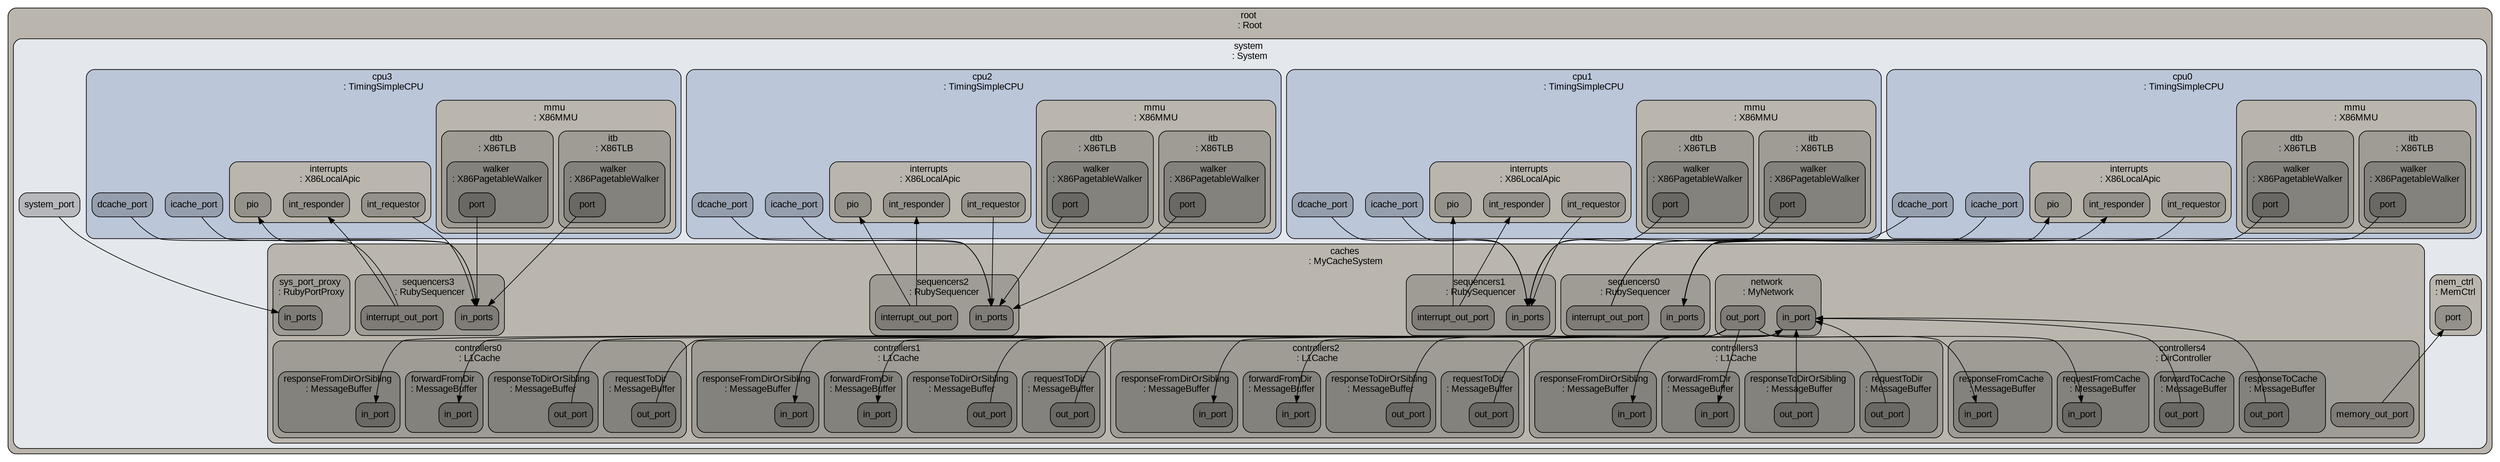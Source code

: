 digraph G {
ranksep="1.3";
subgraph cluster_root {
shape=Mrecord;
label="root \n: Root";
tooltip="eventq_index&#61;0&#10;\full_system&#61;false&#10;\sim_quantum&#61;0&#10;\time_sync_enable&#61;false&#10;\time_sync_period&#61;100000000000&#10;\time_sync_spin_threshold&#61;100000000";
style="rounded, filled";
color="#000000";
fillcolor="#bab6ae";
fontname=Arial;
fontsize=14;
fontcolor="#000000";
subgraph cluster_system {
shape=Mrecord;
label="system \n: System";
tooltip="byte_order&#61;little&#10;\cache_line_size&#61;64&#10;\eventq_index&#61;0&#10;\exit_on_work_items&#61;false&#10;\init_param&#61;0&#10;\kvm_vm&#61;Null&#10;\m5ops_base&#61;4294901760&#10;\mem_mode&#61;timing&#10;\mem_ranges&#61;0:536870912&#10;\memories&#61;system.mem_ctrl.dram&#10;\mmap_using_noreserve&#61;false&#10;\multi_thread&#61;false&#10;\num_work_ids&#61;16&#10;\readfile&#61;&#10;\redirect_paths&#61;system.redirect_paths0 system.redirect_paths1 system.redirect_paths2&#10;\shared_backstore&#61;&#10;\symbolfile&#61;&#10;\thermal_components&#61;&#10;\thermal_model&#61;Null&#10;\work_begin_ckpt_count&#61;0&#10;\work_begin_cpu_id_exit&#61;-1&#10;\work_begin_exit_count&#61;0&#10;\work_cpus_ckpt_count&#61;0&#10;\work_end_ckpt_count&#61;0&#10;\work_end_exit_count&#61;0&#10;\work_item_id&#61;-1&#10;\workload&#61;system.workload";
style="rounded, filled";
color="#000000";
fillcolor="#e4e7eb";
fontname=Arial;
fontsize=14;
fontcolor="#000000";
system_system_port [shape=Mrecord, label=system_port, style="rounded, filled", color="#000000", fillcolor="#b6b8bc", fontname=Arial, fontsize=14, fontcolor="#000000"];
subgraph cluster_system_dvfs_handler {
shape=Mrecord;
label="dvfs_handler \n: DVFSHandler";
tooltip="domains&#61;&#10;\enable&#61;false&#10;\eventq_index&#61;0&#10;\sys_clk_domain&#61;system.clk_domain&#10;\transition_latency&#61;100000000";
style="rounded, filled";
color="#000000";
fillcolor="#bab6ae";
fontname=Arial;
fontsize=14;
fontcolor="#000000";
}

subgraph cluster_system_clk_domain {
shape=Mrecord;
label="clk_domain \n: SrcClockDomain";
tooltip="clock&#61;1000&#10;\domain_id&#61;-1&#10;\eventq_index&#61;0&#10;\init_perf_level&#61;0&#10;\voltage_domain&#61;system.clk_domain.voltage_domain";
style="rounded, filled";
color="#000000";
fillcolor="#bab6ae";
fontname=Arial;
fontsize=14;
fontcolor="#000000";
subgraph cluster_system_clk_domain_voltage_domain {
shape=Mrecord;
label="voltage_domain \n: VoltageDomain";
tooltip="eventq_index&#61;0&#10;\voltage&#61;1.0";
style="rounded, filled";
color="#000000";
fillcolor="#9f9c95";
fontname=Arial;
fontsize=14;
fontcolor="#000000";
}

}

subgraph cluster_system_cpu0 {
shape=Mrecord;
label="cpu0 \n: TimingSimpleCPU";
tooltip="branchPred&#61;Null&#10;\checker&#61;Null&#10;\clk_domain&#61;system.clk_domain&#10;\cpu_id&#61;-1&#10;\do_checkpoint_insts&#61;true&#10;\do_statistics_insts&#61;true&#10;\eventq_index&#61;0&#10;\function_trace&#61;false&#10;\function_trace_start&#61;0&#10;\interrupts&#61;system.cpu0.interrupts&#10;\isa&#61;system.cpu0.isa&#10;\max_insts_all_threads&#61;0&#10;\max_insts_any_thread&#61;0&#10;\mmu&#61;system.cpu0.mmu&#10;\numThreads&#61;1&#10;\power_gating_on_idle&#61;false&#10;\power_model&#61;&#10;\power_state&#61;system.cpu0.power_state&#10;\progress_interval&#61;0&#10;\pwr_gating_latency&#61;300&#10;\simpoint_start_insts&#61;&#10;\socket_id&#61;0&#10;\switched_out&#61;false&#10;\syscallRetryLatency&#61;10000&#10;\system&#61;system&#10;\tracer&#61;system.cpu0.tracer&#10;\wait_for_remote_gdb&#61;false&#10;\workload&#61;system.cpu0.workload";
style="rounded, filled";
color="#000000";
fillcolor="#bbc6d9";
fontname=Arial;
fontsize=14;
fontcolor="#000000";
system_cpu0_icache_port [shape=Mrecord, label=icache_port, style="rounded, filled", color="#000000", fillcolor="#959ead", fontname=Arial, fontsize=14, fontcolor="#000000"];
system_cpu0_dcache_port [shape=Mrecord, label=dcache_port, style="rounded, filled", color="#000000", fillcolor="#959ead", fontname=Arial, fontsize=14, fontcolor="#000000"];
subgraph cluster_system_cpu0_mmu {
shape=Mrecord;
label="mmu \n: X86MMU";
tooltip="dtb&#61;system.cpu0.mmu.dtb&#10;\eventq_index&#61;0&#10;\itb&#61;system.cpu0.mmu.itb";
style="rounded, filled";
color="#000000";
fillcolor="#bab6ae";
fontname=Arial;
fontsize=14;
fontcolor="#000000";
subgraph cluster_system_cpu0_mmu_itb {
shape=Mrecord;
label="itb \n: X86TLB";
tooltip="eventq_index&#61;0&#10;\size&#61;64&#10;\system&#61;system&#10;\walker&#61;system.cpu0.mmu.itb.walker";
style="rounded, filled";
color="#000000";
fillcolor="#9f9c95";
fontname=Arial;
fontsize=14;
fontcolor="#000000";
subgraph cluster_system_cpu0_mmu_itb_walker {
shape=Mrecord;
label="walker \n: X86PagetableWalker";
tooltip="clk_domain&#61;system.clk_domain&#10;\eventq_index&#61;0&#10;\num_squash_per_cycle&#61;4&#10;\power_model&#61;&#10;\power_state&#61;system.cpu0.mmu.itb.walker.power_state&#10;\system&#61;system";
style="rounded, filled";
color="#000000";
fillcolor="#84827c";
fontname=Arial;
fontsize=14;
fontcolor="#000000";
system_cpu0_mmu_itb_walker_port [shape=Mrecord, label=port, style="rounded, filled", color="#000000", fillcolor="#6a6863", fontname=Arial, fontsize=14, fontcolor="#000000"];
subgraph cluster_system_cpu0_mmu_itb_walker_power_state {
shape=Mrecord;
label="power_state \n: PowerState";
tooltip="clk_gate_bins&#61;20&#10;\clk_gate_max&#61;1000000000000&#10;\clk_gate_min&#61;1000&#10;\default_state&#61;UNDEFINED&#10;\eventq_index&#61;0&#10;\leaders&#61;&#10;\possible_states&#61;";
style="rounded, filled";
color="#000000";
fillcolor="#6a6863";
fontname=Arial;
fontsize=14;
fontcolor="#000000";
}

}

}

subgraph cluster_system_cpu0_mmu_dtb {
shape=Mrecord;
label="dtb \n: X86TLB";
tooltip="eventq_index&#61;0&#10;\size&#61;64&#10;\system&#61;system&#10;\walker&#61;system.cpu0.mmu.dtb.walker";
style="rounded, filled";
color="#000000";
fillcolor="#9f9c95";
fontname=Arial;
fontsize=14;
fontcolor="#000000";
subgraph cluster_system_cpu0_mmu_dtb_walker {
shape=Mrecord;
label="walker \n: X86PagetableWalker";
tooltip="clk_domain&#61;system.clk_domain&#10;\eventq_index&#61;0&#10;\num_squash_per_cycle&#61;4&#10;\power_model&#61;&#10;\power_state&#61;system.cpu0.mmu.dtb.walker.power_state&#10;\system&#61;system";
style="rounded, filled";
color="#000000";
fillcolor="#84827c";
fontname=Arial;
fontsize=14;
fontcolor="#000000";
system_cpu0_mmu_dtb_walker_port [shape=Mrecord, label=port, style="rounded, filled", color="#000000", fillcolor="#6a6863", fontname=Arial, fontsize=14, fontcolor="#000000"];
subgraph cluster_system_cpu0_mmu_dtb_walker_power_state {
shape=Mrecord;
label="power_state \n: PowerState";
tooltip="clk_gate_bins&#61;20&#10;\clk_gate_max&#61;1000000000000&#10;\clk_gate_min&#61;1000&#10;\default_state&#61;UNDEFINED&#10;\eventq_index&#61;0&#10;\leaders&#61;&#10;\possible_states&#61;";
style="rounded, filled";
color="#000000";
fillcolor="#6a6863";
fontname=Arial;
fontsize=14;
fontcolor="#000000";
}

}

}

}

subgraph cluster_system_cpu0_tracer {
shape=Mrecord;
label="tracer \n: ExeTracer";
tooltip="eventq_index&#61;0";
style="rounded, filled";
color="#000000";
fillcolor="#bab6ae";
fontname=Arial;
fontsize=14;
fontcolor="#000000";
}

subgraph cluster_system_cpu0_power_state {
shape=Mrecord;
label="power_state \n: PowerState";
tooltip="clk_gate_bins&#61;20&#10;\clk_gate_max&#61;1000000000000&#10;\clk_gate_min&#61;1000&#10;\default_state&#61;UNDEFINED&#10;\eventq_index&#61;0&#10;\leaders&#61;&#10;\possible_states&#61;ON CLK_GATED OFF";
style="rounded, filled";
color="#000000";
fillcolor="#bab6ae";
fontname=Arial;
fontsize=14;
fontcolor="#000000";
}

subgraph cluster_system_cpu0_interrupts {
shape=Mrecord;
label="interrupts \n: X86LocalApic";
tooltip="clk_domain&#61;system.cpu0.interrupts.clk_domain&#10;\eventq_index&#61;0&#10;\int_latency&#61;1000&#10;\pio_latency&#61;100000&#10;\system&#61;system";
style="rounded, filled";
color="#000000";
fillcolor="#bab6ae";
fontname=Arial;
fontsize=14;
fontcolor="#000000";
system_cpu0_interrupts_int_requestor [shape=Mrecord, label=int_requestor, style="rounded, filled", color="#000000", fillcolor="#94918b", fontname=Arial, fontsize=14, fontcolor="#000000"];
system_cpu0_interrupts_int_responder [shape=Mrecord, label=int_responder, style="rounded, filled", color="#000000", fillcolor="#94918b", fontname=Arial, fontsize=14, fontcolor="#000000"];
system_cpu0_interrupts_pio [shape=Mrecord, label=pio, style="rounded, filled", color="#000000", fillcolor="#94918b", fontname=Arial, fontsize=14, fontcolor="#000000"];
subgraph cluster_system_cpu0_interrupts_clk_domain {
shape=Mrecord;
label="clk_domain \n: DerivedClockDomain";
tooltip="clk_divider&#61;16&#10;\clk_domain&#61;system.clk_domain&#10;\eventq_index&#61;0";
style="rounded, filled";
color="#000000";
fillcolor="#9f9c95";
fontname=Arial;
fontsize=14;
fontcolor="#000000";
}

}

subgraph cluster_system_cpu0_workload {
shape=Mrecord;
label="workload \n: Process";
tooltip="cmd&#61;tests/giuseppe/AES-2048/AES_128key&#10;\cwd&#61;/home/giuseppe/gem5&#10;\drivers&#61;&#10;\egid&#61;100&#10;\env&#61;&#10;\errout&#61;cerr&#10;\euid&#61;100&#10;\eventq_index&#61;0&#10;\executable&#61;&#10;\gid&#61;100&#10;\input&#61;cin&#10;\kvmInSE&#61;false&#10;\maxStackSize&#61;67108864&#10;\output&#61;cout&#10;\pgid&#61;100&#10;\pid&#61;100&#10;\ppid&#61;0&#10;\release&#61;5.1.0&#10;\simpoint&#61;0&#10;\system&#61;system&#10;\uid&#61;100&#10;\useArchPT&#61;false";
style="rounded, filled";
color="#000000";
fillcolor="#bab6ae";
fontname=Arial;
fontsize=14;
fontcolor="#000000";
}

subgraph cluster_system_cpu0_isa {
shape=Mrecord;
label="isa \n: X86ISA";
tooltip="eventq_index&#61;0&#10;\vendor_string&#61;M5 Simulator";
style="rounded, filled";
color="#000000";
fillcolor="#bab6ae";
fontname=Arial;
fontsize=14;
fontcolor="#000000";
}

}

subgraph cluster_system_cpu1 {
shape=Mrecord;
label="cpu1 \n: TimingSimpleCPU";
tooltip="branchPred&#61;Null&#10;\checker&#61;Null&#10;\clk_domain&#61;system.clk_domain&#10;\cpu_id&#61;-1&#10;\do_checkpoint_insts&#61;true&#10;\do_statistics_insts&#61;true&#10;\eventq_index&#61;0&#10;\function_trace&#61;false&#10;\function_trace_start&#61;0&#10;\interrupts&#61;system.cpu1.interrupts&#10;\isa&#61;system.cpu1.isa&#10;\max_insts_all_threads&#61;0&#10;\max_insts_any_thread&#61;0&#10;\mmu&#61;system.cpu1.mmu&#10;\numThreads&#61;1&#10;\power_gating_on_idle&#61;false&#10;\power_model&#61;&#10;\power_state&#61;system.cpu1.power_state&#10;\progress_interval&#61;0&#10;\pwr_gating_latency&#61;300&#10;\simpoint_start_insts&#61;&#10;\socket_id&#61;0&#10;\switched_out&#61;false&#10;\syscallRetryLatency&#61;10000&#10;\system&#61;system&#10;\tracer&#61;system.cpu1.tracer&#10;\wait_for_remote_gdb&#61;false&#10;\workload&#61;system.cpu0.workload";
style="rounded, filled";
color="#000000";
fillcolor="#bbc6d9";
fontname=Arial;
fontsize=14;
fontcolor="#000000";
system_cpu1_icache_port [shape=Mrecord, label=icache_port, style="rounded, filled", color="#000000", fillcolor="#959ead", fontname=Arial, fontsize=14, fontcolor="#000000"];
system_cpu1_dcache_port [shape=Mrecord, label=dcache_port, style="rounded, filled", color="#000000", fillcolor="#959ead", fontname=Arial, fontsize=14, fontcolor="#000000"];
subgraph cluster_system_cpu1_mmu {
shape=Mrecord;
label="mmu \n: X86MMU";
tooltip="dtb&#61;system.cpu1.mmu.dtb&#10;\eventq_index&#61;0&#10;\itb&#61;system.cpu1.mmu.itb";
style="rounded, filled";
color="#000000";
fillcolor="#bab6ae";
fontname=Arial;
fontsize=14;
fontcolor="#000000";
subgraph cluster_system_cpu1_mmu_itb {
shape=Mrecord;
label="itb \n: X86TLB";
tooltip="eventq_index&#61;0&#10;\size&#61;64&#10;\system&#61;system&#10;\walker&#61;system.cpu1.mmu.itb.walker";
style="rounded, filled";
color="#000000";
fillcolor="#9f9c95";
fontname=Arial;
fontsize=14;
fontcolor="#000000";
subgraph cluster_system_cpu1_mmu_itb_walker {
shape=Mrecord;
label="walker \n: X86PagetableWalker";
tooltip="clk_domain&#61;system.clk_domain&#10;\eventq_index&#61;0&#10;\num_squash_per_cycle&#61;4&#10;\power_model&#61;&#10;\power_state&#61;system.cpu1.mmu.itb.walker.power_state&#10;\system&#61;system";
style="rounded, filled";
color="#000000";
fillcolor="#84827c";
fontname=Arial;
fontsize=14;
fontcolor="#000000";
system_cpu1_mmu_itb_walker_port [shape=Mrecord, label=port, style="rounded, filled", color="#000000", fillcolor="#6a6863", fontname=Arial, fontsize=14, fontcolor="#000000"];
subgraph cluster_system_cpu1_mmu_itb_walker_power_state {
shape=Mrecord;
label="power_state \n: PowerState";
tooltip="clk_gate_bins&#61;20&#10;\clk_gate_max&#61;1000000000000&#10;\clk_gate_min&#61;1000&#10;\default_state&#61;UNDEFINED&#10;\eventq_index&#61;0&#10;\leaders&#61;&#10;\possible_states&#61;";
style="rounded, filled";
color="#000000";
fillcolor="#6a6863";
fontname=Arial;
fontsize=14;
fontcolor="#000000";
}

}

}

subgraph cluster_system_cpu1_mmu_dtb {
shape=Mrecord;
label="dtb \n: X86TLB";
tooltip="eventq_index&#61;0&#10;\size&#61;64&#10;\system&#61;system&#10;\walker&#61;system.cpu1.mmu.dtb.walker";
style="rounded, filled";
color="#000000";
fillcolor="#9f9c95";
fontname=Arial;
fontsize=14;
fontcolor="#000000";
subgraph cluster_system_cpu1_mmu_dtb_walker {
shape=Mrecord;
label="walker \n: X86PagetableWalker";
tooltip="clk_domain&#61;system.clk_domain&#10;\eventq_index&#61;0&#10;\num_squash_per_cycle&#61;4&#10;\power_model&#61;&#10;\power_state&#61;system.cpu1.mmu.dtb.walker.power_state&#10;\system&#61;system";
style="rounded, filled";
color="#000000";
fillcolor="#84827c";
fontname=Arial;
fontsize=14;
fontcolor="#000000";
system_cpu1_mmu_dtb_walker_port [shape=Mrecord, label=port, style="rounded, filled", color="#000000", fillcolor="#6a6863", fontname=Arial, fontsize=14, fontcolor="#000000"];
subgraph cluster_system_cpu1_mmu_dtb_walker_power_state {
shape=Mrecord;
label="power_state \n: PowerState";
tooltip="clk_gate_bins&#61;20&#10;\clk_gate_max&#61;1000000000000&#10;\clk_gate_min&#61;1000&#10;\default_state&#61;UNDEFINED&#10;\eventq_index&#61;0&#10;\leaders&#61;&#10;\possible_states&#61;";
style="rounded, filled";
color="#000000";
fillcolor="#6a6863";
fontname=Arial;
fontsize=14;
fontcolor="#000000";
}

}

}

}

subgraph cluster_system_cpu1_tracer {
shape=Mrecord;
label="tracer \n: ExeTracer";
tooltip="eventq_index&#61;0";
style="rounded, filled";
color="#000000";
fillcolor="#bab6ae";
fontname=Arial;
fontsize=14;
fontcolor="#000000";
}

subgraph cluster_system_cpu1_power_state {
shape=Mrecord;
label="power_state \n: PowerState";
tooltip="clk_gate_bins&#61;20&#10;\clk_gate_max&#61;1000000000000&#10;\clk_gate_min&#61;1000&#10;\default_state&#61;UNDEFINED&#10;\eventq_index&#61;0&#10;\leaders&#61;&#10;\possible_states&#61;ON CLK_GATED OFF";
style="rounded, filled";
color="#000000";
fillcolor="#bab6ae";
fontname=Arial;
fontsize=14;
fontcolor="#000000";
}

subgraph cluster_system_cpu1_interrupts {
shape=Mrecord;
label="interrupts \n: X86LocalApic";
tooltip="clk_domain&#61;system.cpu1.interrupts.clk_domain&#10;\eventq_index&#61;0&#10;\int_latency&#61;1000&#10;\pio_latency&#61;100000&#10;\system&#61;system";
style="rounded, filled";
color="#000000";
fillcolor="#bab6ae";
fontname=Arial;
fontsize=14;
fontcolor="#000000";
system_cpu1_interrupts_int_requestor [shape=Mrecord, label=int_requestor, style="rounded, filled", color="#000000", fillcolor="#94918b", fontname=Arial, fontsize=14, fontcolor="#000000"];
system_cpu1_interrupts_int_responder [shape=Mrecord, label=int_responder, style="rounded, filled", color="#000000", fillcolor="#94918b", fontname=Arial, fontsize=14, fontcolor="#000000"];
system_cpu1_interrupts_pio [shape=Mrecord, label=pio, style="rounded, filled", color="#000000", fillcolor="#94918b", fontname=Arial, fontsize=14, fontcolor="#000000"];
subgraph cluster_system_cpu1_interrupts_clk_domain {
shape=Mrecord;
label="clk_domain \n: DerivedClockDomain";
tooltip="clk_divider&#61;16&#10;\clk_domain&#61;system.clk_domain&#10;\eventq_index&#61;0";
style="rounded, filled";
color="#000000";
fillcolor="#9f9c95";
fontname=Arial;
fontsize=14;
fontcolor="#000000";
}

}

subgraph cluster_system_cpu1_isa {
shape=Mrecord;
label="isa \n: X86ISA";
tooltip="eventq_index&#61;0&#10;\vendor_string&#61;M5 Simulator";
style="rounded, filled";
color="#000000";
fillcolor="#bab6ae";
fontname=Arial;
fontsize=14;
fontcolor="#000000";
}

}

subgraph cluster_system_cpu2 {
shape=Mrecord;
label="cpu2 \n: TimingSimpleCPU";
tooltip="branchPred&#61;Null&#10;\checker&#61;Null&#10;\clk_domain&#61;system.clk_domain&#10;\cpu_id&#61;-1&#10;\do_checkpoint_insts&#61;true&#10;\do_statistics_insts&#61;true&#10;\eventq_index&#61;0&#10;\function_trace&#61;false&#10;\function_trace_start&#61;0&#10;\interrupts&#61;system.cpu2.interrupts&#10;\isa&#61;system.cpu2.isa&#10;\max_insts_all_threads&#61;0&#10;\max_insts_any_thread&#61;0&#10;\mmu&#61;system.cpu2.mmu&#10;\numThreads&#61;1&#10;\power_gating_on_idle&#61;false&#10;\power_model&#61;&#10;\power_state&#61;system.cpu2.power_state&#10;\progress_interval&#61;0&#10;\pwr_gating_latency&#61;300&#10;\simpoint_start_insts&#61;&#10;\socket_id&#61;0&#10;\switched_out&#61;false&#10;\syscallRetryLatency&#61;10000&#10;\system&#61;system&#10;\tracer&#61;system.cpu2.tracer&#10;\wait_for_remote_gdb&#61;false&#10;\workload&#61;system.cpu0.workload";
style="rounded, filled";
color="#000000";
fillcolor="#bbc6d9";
fontname=Arial;
fontsize=14;
fontcolor="#000000";
system_cpu2_icache_port [shape=Mrecord, label=icache_port, style="rounded, filled", color="#000000", fillcolor="#959ead", fontname=Arial, fontsize=14, fontcolor="#000000"];
system_cpu2_dcache_port [shape=Mrecord, label=dcache_port, style="rounded, filled", color="#000000", fillcolor="#959ead", fontname=Arial, fontsize=14, fontcolor="#000000"];
subgraph cluster_system_cpu2_mmu {
shape=Mrecord;
label="mmu \n: X86MMU";
tooltip="dtb&#61;system.cpu2.mmu.dtb&#10;\eventq_index&#61;0&#10;\itb&#61;system.cpu2.mmu.itb";
style="rounded, filled";
color="#000000";
fillcolor="#bab6ae";
fontname=Arial;
fontsize=14;
fontcolor="#000000";
subgraph cluster_system_cpu2_mmu_itb {
shape=Mrecord;
label="itb \n: X86TLB";
tooltip="eventq_index&#61;0&#10;\size&#61;64&#10;\system&#61;system&#10;\walker&#61;system.cpu2.mmu.itb.walker";
style="rounded, filled";
color="#000000";
fillcolor="#9f9c95";
fontname=Arial;
fontsize=14;
fontcolor="#000000";
subgraph cluster_system_cpu2_mmu_itb_walker {
shape=Mrecord;
label="walker \n: X86PagetableWalker";
tooltip="clk_domain&#61;system.clk_domain&#10;\eventq_index&#61;0&#10;\num_squash_per_cycle&#61;4&#10;\power_model&#61;&#10;\power_state&#61;system.cpu2.mmu.itb.walker.power_state&#10;\system&#61;system";
style="rounded, filled";
color="#000000";
fillcolor="#84827c";
fontname=Arial;
fontsize=14;
fontcolor="#000000";
system_cpu2_mmu_itb_walker_port [shape=Mrecord, label=port, style="rounded, filled", color="#000000", fillcolor="#6a6863", fontname=Arial, fontsize=14, fontcolor="#000000"];
subgraph cluster_system_cpu2_mmu_itb_walker_power_state {
shape=Mrecord;
label="power_state \n: PowerState";
tooltip="clk_gate_bins&#61;20&#10;\clk_gate_max&#61;1000000000000&#10;\clk_gate_min&#61;1000&#10;\default_state&#61;UNDEFINED&#10;\eventq_index&#61;0&#10;\leaders&#61;&#10;\possible_states&#61;";
style="rounded, filled";
color="#000000";
fillcolor="#6a6863";
fontname=Arial;
fontsize=14;
fontcolor="#000000";
}

}

}

subgraph cluster_system_cpu2_mmu_dtb {
shape=Mrecord;
label="dtb \n: X86TLB";
tooltip="eventq_index&#61;0&#10;\size&#61;64&#10;\system&#61;system&#10;\walker&#61;system.cpu2.mmu.dtb.walker";
style="rounded, filled";
color="#000000";
fillcolor="#9f9c95";
fontname=Arial;
fontsize=14;
fontcolor="#000000";
subgraph cluster_system_cpu2_mmu_dtb_walker {
shape=Mrecord;
label="walker \n: X86PagetableWalker";
tooltip="clk_domain&#61;system.clk_domain&#10;\eventq_index&#61;0&#10;\num_squash_per_cycle&#61;4&#10;\power_model&#61;&#10;\power_state&#61;system.cpu2.mmu.dtb.walker.power_state&#10;\system&#61;system";
style="rounded, filled";
color="#000000";
fillcolor="#84827c";
fontname=Arial;
fontsize=14;
fontcolor="#000000";
system_cpu2_mmu_dtb_walker_port [shape=Mrecord, label=port, style="rounded, filled", color="#000000", fillcolor="#6a6863", fontname=Arial, fontsize=14, fontcolor="#000000"];
subgraph cluster_system_cpu2_mmu_dtb_walker_power_state {
shape=Mrecord;
label="power_state \n: PowerState";
tooltip="clk_gate_bins&#61;20&#10;\clk_gate_max&#61;1000000000000&#10;\clk_gate_min&#61;1000&#10;\default_state&#61;UNDEFINED&#10;\eventq_index&#61;0&#10;\leaders&#61;&#10;\possible_states&#61;";
style="rounded, filled";
color="#000000";
fillcolor="#6a6863";
fontname=Arial;
fontsize=14;
fontcolor="#000000";
}

}

}

}

subgraph cluster_system_cpu2_tracer {
shape=Mrecord;
label="tracer \n: ExeTracer";
tooltip="eventq_index&#61;0";
style="rounded, filled";
color="#000000";
fillcolor="#bab6ae";
fontname=Arial;
fontsize=14;
fontcolor="#000000";
}

subgraph cluster_system_cpu2_power_state {
shape=Mrecord;
label="power_state \n: PowerState";
tooltip="clk_gate_bins&#61;20&#10;\clk_gate_max&#61;1000000000000&#10;\clk_gate_min&#61;1000&#10;\default_state&#61;UNDEFINED&#10;\eventq_index&#61;0&#10;\leaders&#61;&#10;\possible_states&#61;ON CLK_GATED OFF";
style="rounded, filled";
color="#000000";
fillcolor="#bab6ae";
fontname=Arial;
fontsize=14;
fontcolor="#000000";
}

subgraph cluster_system_cpu2_interrupts {
shape=Mrecord;
label="interrupts \n: X86LocalApic";
tooltip="clk_domain&#61;system.cpu2.interrupts.clk_domain&#10;\eventq_index&#61;0&#10;\int_latency&#61;1000&#10;\pio_latency&#61;100000&#10;\system&#61;system";
style="rounded, filled";
color="#000000";
fillcolor="#bab6ae";
fontname=Arial;
fontsize=14;
fontcolor="#000000";
system_cpu2_interrupts_int_requestor [shape=Mrecord, label=int_requestor, style="rounded, filled", color="#000000", fillcolor="#94918b", fontname=Arial, fontsize=14, fontcolor="#000000"];
system_cpu2_interrupts_int_responder [shape=Mrecord, label=int_responder, style="rounded, filled", color="#000000", fillcolor="#94918b", fontname=Arial, fontsize=14, fontcolor="#000000"];
system_cpu2_interrupts_pio [shape=Mrecord, label=pio, style="rounded, filled", color="#000000", fillcolor="#94918b", fontname=Arial, fontsize=14, fontcolor="#000000"];
subgraph cluster_system_cpu2_interrupts_clk_domain {
shape=Mrecord;
label="clk_domain \n: DerivedClockDomain";
tooltip="clk_divider&#61;16&#10;\clk_domain&#61;system.clk_domain&#10;\eventq_index&#61;0";
style="rounded, filled";
color="#000000";
fillcolor="#9f9c95";
fontname=Arial;
fontsize=14;
fontcolor="#000000";
}

}

subgraph cluster_system_cpu2_isa {
shape=Mrecord;
label="isa \n: X86ISA";
tooltip="eventq_index&#61;0&#10;\vendor_string&#61;M5 Simulator";
style="rounded, filled";
color="#000000";
fillcolor="#bab6ae";
fontname=Arial;
fontsize=14;
fontcolor="#000000";
}

}

subgraph cluster_system_cpu3 {
shape=Mrecord;
label="cpu3 \n: TimingSimpleCPU";
tooltip="branchPred&#61;Null&#10;\checker&#61;Null&#10;\clk_domain&#61;system.clk_domain&#10;\cpu_id&#61;-1&#10;\do_checkpoint_insts&#61;true&#10;\do_statistics_insts&#61;true&#10;\eventq_index&#61;0&#10;\function_trace&#61;false&#10;\function_trace_start&#61;0&#10;\interrupts&#61;system.cpu3.interrupts&#10;\isa&#61;system.cpu3.isa&#10;\max_insts_all_threads&#61;0&#10;\max_insts_any_thread&#61;0&#10;\mmu&#61;system.cpu3.mmu&#10;\numThreads&#61;1&#10;\power_gating_on_idle&#61;false&#10;\power_model&#61;&#10;\power_state&#61;system.cpu3.power_state&#10;\progress_interval&#61;0&#10;\pwr_gating_latency&#61;300&#10;\simpoint_start_insts&#61;&#10;\socket_id&#61;0&#10;\switched_out&#61;false&#10;\syscallRetryLatency&#61;10000&#10;\system&#61;system&#10;\tracer&#61;system.cpu3.tracer&#10;\wait_for_remote_gdb&#61;false&#10;\workload&#61;system.cpu0.workload";
style="rounded, filled";
color="#000000";
fillcolor="#bbc6d9";
fontname=Arial;
fontsize=14;
fontcolor="#000000";
system_cpu3_icache_port [shape=Mrecord, label=icache_port, style="rounded, filled", color="#000000", fillcolor="#959ead", fontname=Arial, fontsize=14, fontcolor="#000000"];
system_cpu3_dcache_port [shape=Mrecord, label=dcache_port, style="rounded, filled", color="#000000", fillcolor="#959ead", fontname=Arial, fontsize=14, fontcolor="#000000"];
subgraph cluster_system_cpu3_mmu {
shape=Mrecord;
label="mmu \n: X86MMU";
tooltip="dtb&#61;system.cpu3.mmu.dtb&#10;\eventq_index&#61;0&#10;\itb&#61;system.cpu3.mmu.itb";
style="rounded, filled";
color="#000000";
fillcolor="#bab6ae";
fontname=Arial;
fontsize=14;
fontcolor="#000000";
subgraph cluster_system_cpu3_mmu_itb {
shape=Mrecord;
label="itb \n: X86TLB";
tooltip="eventq_index&#61;0&#10;\size&#61;64&#10;\system&#61;system&#10;\walker&#61;system.cpu3.mmu.itb.walker";
style="rounded, filled";
color="#000000";
fillcolor="#9f9c95";
fontname=Arial;
fontsize=14;
fontcolor="#000000";
subgraph cluster_system_cpu3_mmu_itb_walker {
shape=Mrecord;
label="walker \n: X86PagetableWalker";
tooltip="clk_domain&#61;system.clk_domain&#10;\eventq_index&#61;0&#10;\num_squash_per_cycle&#61;4&#10;\power_model&#61;&#10;\power_state&#61;system.cpu3.mmu.itb.walker.power_state&#10;\system&#61;system";
style="rounded, filled";
color="#000000";
fillcolor="#84827c";
fontname=Arial;
fontsize=14;
fontcolor="#000000";
system_cpu3_mmu_itb_walker_port [shape=Mrecord, label=port, style="rounded, filled", color="#000000", fillcolor="#6a6863", fontname=Arial, fontsize=14, fontcolor="#000000"];
subgraph cluster_system_cpu3_mmu_itb_walker_power_state {
shape=Mrecord;
label="power_state \n: PowerState";
tooltip="clk_gate_bins&#61;20&#10;\clk_gate_max&#61;1000000000000&#10;\clk_gate_min&#61;1000&#10;\default_state&#61;UNDEFINED&#10;\eventq_index&#61;0&#10;\leaders&#61;&#10;\possible_states&#61;";
style="rounded, filled";
color="#000000";
fillcolor="#6a6863";
fontname=Arial;
fontsize=14;
fontcolor="#000000";
}

}

}

subgraph cluster_system_cpu3_mmu_dtb {
shape=Mrecord;
label="dtb \n: X86TLB";
tooltip="eventq_index&#61;0&#10;\size&#61;64&#10;\system&#61;system&#10;\walker&#61;system.cpu3.mmu.dtb.walker";
style="rounded, filled";
color="#000000";
fillcolor="#9f9c95";
fontname=Arial;
fontsize=14;
fontcolor="#000000";
subgraph cluster_system_cpu3_mmu_dtb_walker {
shape=Mrecord;
label="walker \n: X86PagetableWalker";
tooltip="clk_domain&#61;system.clk_domain&#10;\eventq_index&#61;0&#10;\num_squash_per_cycle&#61;4&#10;\power_model&#61;&#10;\power_state&#61;system.cpu3.mmu.dtb.walker.power_state&#10;\system&#61;system";
style="rounded, filled";
color="#000000";
fillcolor="#84827c";
fontname=Arial;
fontsize=14;
fontcolor="#000000";
system_cpu3_mmu_dtb_walker_port [shape=Mrecord, label=port, style="rounded, filled", color="#000000", fillcolor="#6a6863", fontname=Arial, fontsize=14, fontcolor="#000000"];
subgraph cluster_system_cpu3_mmu_dtb_walker_power_state {
shape=Mrecord;
label="power_state \n: PowerState";
tooltip="clk_gate_bins&#61;20&#10;\clk_gate_max&#61;1000000000000&#10;\clk_gate_min&#61;1000&#10;\default_state&#61;UNDEFINED&#10;\eventq_index&#61;0&#10;\leaders&#61;&#10;\possible_states&#61;";
style="rounded, filled";
color="#000000";
fillcolor="#6a6863";
fontname=Arial;
fontsize=14;
fontcolor="#000000";
}

}

}

}

subgraph cluster_system_cpu3_tracer {
shape=Mrecord;
label="tracer \n: ExeTracer";
tooltip="eventq_index&#61;0";
style="rounded, filled";
color="#000000";
fillcolor="#bab6ae";
fontname=Arial;
fontsize=14;
fontcolor="#000000";
}

subgraph cluster_system_cpu3_power_state {
shape=Mrecord;
label="power_state \n: PowerState";
tooltip="clk_gate_bins&#61;20&#10;\clk_gate_max&#61;1000000000000&#10;\clk_gate_min&#61;1000&#10;\default_state&#61;UNDEFINED&#10;\eventq_index&#61;0&#10;\leaders&#61;&#10;\possible_states&#61;ON CLK_GATED OFF";
style="rounded, filled";
color="#000000";
fillcolor="#bab6ae";
fontname=Arial;
fontsize=14;
fontcolor="#000000";
}

subgraph cluster_system_cpu3_interrupts {
shape=Mrecord;
label="interrupts \n: X86LocalApic";
tooltip="clk_domain&#61;system.cpu3.interrupts.clk_domain&#10;\eventq_index&#61;0&#10;\int_latency&#61;1000&#10;\pio_latency&#61;100000&#10;\system&#61;system";
style="rounded, filled";
color="#000000";
fillcolor="#bab6ae";
fontname=Arial;
fontsize=14;
fontcolor="#000000";
system_cpu3_interrupts_int_requestor [shape=Mrecord, label=int_requestor, style="rounded, filled", color="#000000", fillcolor="#94918b", fontname=Arial, fontsize=14, fontcolor="#000000"];
system_cpu3_interrupts_int_responder [shape=Mrecord, label=int_responder, style="rounded, filled", color="#000000", fillcolor="#94918b", fontname=Arial, fontsize=14, fontcolor="#000000"];
system_cpu3_interrupts_pio [shape=Mrecord, label=pio, style="rounded, filled", color="#000000", fillcolor="#94918b", fontname=Arial, fontsize=14, fontcolor="#000000"];
subgraph cluster_system_cpu3_interrupts_clk_domain {
shape=Mrecord;
label="clk_domain \n: DerivedClockDomain";
tooltip="clk_divider&#61;16&#10;\clk_domain&#61;system.clk_domain&#10;\eventq_index&#61;0";
style="rounded, filled";
color="#000000";
fillcolor="#9f9c95";
fontname=Arial;
fontsize=14;
fontcolor="#000000";
}

}

subgraph cluster_system_cpu3_isa {
shape=Mrecord;
label="isa \n: X86ISA";
tooltip="eventq_index&#61;0&#10;\vendor_string&#61;M5 Simulator";
style="rounded, filled";
color="#000000";
fillcolor="#bab6ae";
fontname=Arial;
fontsize=14;
fontcolor="#000000";
}

}

subgraph cluster_system_mem_ctrl {
shape=Mrecord;
label="mem_ctrl \n: MemCtrl";
tooltip="clk_domain&#61;system.clk_domain&#10;\command_window&#61;10000&#10;\dram&#61;system.mem_ctrl.dram&#10;\eventq_index&#61;0&#10;\mem_sched_policy&#61;frfcfs&#10;\min_writes_per_switch&#61;16&#10;\nvm&#61;Null&#10;\power_model&#61;&#10;\power_state&#61;system.mem_ctrl.power_state&#10;\qos_policy&#61;Null&#10;\qos_priorities&#61;1&#10;\qos_priority_escalation&#61;false&#10;\qos_q_policy&#61;fifo&#10;\qos_requestors&#61;               &#10;\qos_syncro_scheduler&#61;false&#10;\qos_turnaround_policy&#61;Null&#10;\static_backend_latency&#61;10000&#10;\static_frontend_latency&#61;10000&#10;\system&#61;system&#10;\write_high_thresh_perc&#61;85&#10;\write_low_thresh_perc&#61;50";
style="rounded, filled";
color="#000000";
fillcolor="#bab6ae";
fontname=Arial;
fontsize=14;
fontcolor="#000000";
system_mem_ctrl_port [shape=Mrecord, label=port, style="rounded, filled", color="#000000", fillcolor="#94918b", fontname=Arial, fontsize=14, fontcolor="#000000"];
subgraph cluster_system_mem_ctrl_power_state {
shape=Mrecord;
label="power_state \n: PowerState";
tooltip="clk_gate_bins&#61;20&#10;\clk_gate_max&#61;1000000000000&#10;\clk_gate_min&#61;1000&#10;\default_state&#61;UNDEFINED&#10;\eventq_index&#61;0&#10;\leaders&#61;&#10;\possible_states&#61;";
style="rounded, filled";
color="#000000";
fillcolor="#9f9c95";
fontname=Arial;
fontsize=14;
fontcolor="#000000";
}

subgraph cluster_system_mem_ctrl_dram {
shape=Mrecord;
label="dram \n: DDR3_1600_8x8";
tooltip="IDD0&#61;0.055&#10;\IDD02&#61;0.0&#10;\IDD2N&#61;0.032&#10;\IDD2N2&#61;0.0&#10;\IDD2P0&#61;0.0&#10;\IDD2P02&#61;0.0&#10;\IDD2P1&#61;0.032&#10;\IDD2P12&#61;0.0&#10;\IDD3N&#61;0.038&#10;\IDD3N2&#61;0.0&#10;\IDD3P0&#61;0.0&#10;\IDD3P02&#61;0.0&#10;\IDD3P1&#61;0.038&#10;\IDD3P12&#61;0.0&#10;\IDD4R&#61;0.157&#10;\IDD4R2&#61;0.0&#10;\IDD4W&#61;0.125&#10;\IDD4W2&#61;0.0&#10;\IDD5&#61;0.23500000000000001&#10;\IDD52&#61;0.0&#10;\IDD6&#61;0.02&#10;\IDD62&#61;0.0&#10;\VDD&#61;1.5&#10;\VDD2&#61;0.0&#10;\activation_limit&#61;4&#10;\addr_mapping&#61;RoRaBaCoCh&#10;\bank_groups_per_rank&#61;0&#10;\banks_per_rank&#61;8&#10;\beats_per_clock&#61;2&#10;\burst_length&#61;8&#10;\clk_domain&#61;system.clk_domain&#10;\conf_table_reported&#61;true&#10;\data_clock_sync&#61;false&#10;\device_bus_width&#61;8&#10;\device_rowbuffer_size&#61;1024&#10;\device_size&#61;536870912&#10;\devices_per_rank&#61;8&#10;\dll&#61;true&#10;\enable_dram_powerdown&#61;false&#10;\eventq_index&#61;0&#10;\image_file&#61;&#10;\in_addr_map&#61;true&#10;\kvm_map&#61;true&#10;\max_accesses_per_row&#61;16&#10;\null&#61;false&#10;\page_policy&#61;open_adaptive&#10;\power_model&#61;&#10;\power_state&#61;system.mem_ctrl.dram.power_state&#10;\range&#61;0:536870912&#10;\ranks_per_channel&#61;2&#10;\read_buffer_size&#61;32&#10;\tAAD&#61;1250&#10;\tBURST&#61;5000&#10;\tBURST_MAX&#61;5000&#10;\tBURST_MIN&#61;5000&#10;\tCCD_L&#61;0&#10;\tCCD_L_WR&#61;0&#10;\tCK&#61;1250&#10;\tCL&#61;13750&#10;\tCS&#61;2500&#10;\tPPD&#61;0&#10;\tRAS&#61;35000&#10;\tRCD&#61;13750&#10;\tREFI&#61;7800000&#10;\tRFC&#61;260000&#10;\tRP&#61;13750&#10;\tRRD&#61;6000&#10;\tRRD_L&#61;0&#10;\tRTP&#61;7500&#10;\tRTW&#61;2500&#10;\tWR&#61;15000&#10;\tWTR&#61;7500&#10;\tWTR_L&#61;7500&#10;\tXAW&#61;30000&#10;\tXP&#61;6000&#10;\tXPDLL&#61;0&#10;\tXS&#61;270000&#10;\tXSDLL&#61;0&#10;\two_cycle_activate&#61;false&#10;\write_buffer_size&#61;64";
style="rounded, filled";
color="#000000";
fillcolor="#5e5958";
fontname=Arial;
fontsize=14;
fontcolor="#000000";
subgraph cluster_system_mem_ctrl_dram_power_state {
shape=Mrecord;
label="power_state \n: PowerState";
tooltip="clk_gate_bins&#61;20&#10;\clk_gate_max&#61;1000000000000&#10;\clk_gate_min&#61;1000&#10;\default_state&#61;UNDEFINED&#10;\eventq_index&#61;0&#10;\leaders&#61;&#10;\possible_states&#61;";
style="rounded, filled";
color="#000000";
fillcolor="#bab6ae";
fontname=Arial;
fontsize=14;
fontcolor="#000000";
}

}

}

subgraph cluster_system_caches {
shape=Mrecord;
label="caches \n: MyCacheSystem";
tooltip="access_backing_store&#61;false&#10;\all_instructions&#61;false&#10;\block_size_bytes&#61;64&#10;\clk_domain&#61;system.clk_domain&#10;\eventq_index&#61;0&#10;\hot_lines&#61;false&#10;\memory_size_bits&#61;64&#10;\num_of_sequencers&#61;4&#10;\number_of_virtual_networks&#61;3&#10;\phys_mem&#61;Null&#10;\power_model&#61;&#10;\power_state&#61;system.caches.power_state&#10;\randomization&#61;false&#10;\system&#61;system";
style="rounded, filled";
color="#000000";
fillcolor="#bab6ae";
fontname=Arial;
fontsize=14;
fontcolor="#000000";
subgraph cluster_system_caches_power_state {
shape=Mrecord;
label="power_state \n: PowerState";
tooltip="clk_gate_bins&#61;20&#10;\clk_gate_max&#61;1000000000000&#10;\clk_gate_min&#61;1000&#10;\default_state&#61;UNDEFINED&#10;\eventq_index&#61;0&#10;\leaders&#61;&#10;\possible_states&#61;";
style="rounded, filled";
color="#000000";
fillcolor="#9f9c95";
fontname=Arial;
fontsize=14;
fontcolor="#000000";
}

subgraph cluster_system_caches_network {
shape=Mrecord;
label="network \n: MyNetwork";
tooltip="adaptive_routing&#61;false&#10;\buffer_size&#61;0&#10;\clk_domain&#61;system.clk_domain&#10;\control_msg_size&#61;8&#10;\data_msg_size&#61;64&#10;\endpoint_bandwidth&#61;1000&#10;\eventq_index&#61;0&#10;\ext_links&#61;system.caches.network.ext_links0 system.caches.network.ext_links1 system.caches.network.ext_links2 system.caches.network.ext_links3 system.caches.network.ext_links4&#10;\int_link_buffers&#61;system.caches.network.int_link_buffers000 system.caches.network.int_link_buffers001 system.caches.network.int_link_buffers002 system.caches.network.int_link_buffers003 system.caches.network.int_link_buffers004 system.caches.network.int_link_buffers005 system.caches.network.int_link_buffers006 system.caches.network.int_link_buffers007 system.caches.network.int_link_buffers008 system.caches.network.int_link_buffers009 system.caches.network.int_link_buffers010 system.caches.network.int_link_buffers011 system.caches.network.int_link_buffers012 system.caches.network.int_link_buffers013 system.caches.network.int_link_buffers014 system.caches.network.int_link_buffers015 system.caches.network.int_link_buffers016 system.caches.network.int_link_buffers017 system.caches.network.int_link_buffers018 system.caches.network.int_link_buffers019 system.caches.network.int_link_buffers020 system.caches.network.int_link_buffers021 system.caches.network.int_link_buffers022 system.caches.network.int_link_buffers023 system.caches.network.int_link_buffers024 system.caches.network.int_link_buffers025 system.caches.network.int_link_buffers026 system.caches.network.int_link_buffers027 system.caches.network.int_link_buffers028 system.caches.network.int_link_buffers029 system.caches.network.int_link_buffers030 system.caches.network.int_link_buffers031 system.caches.network.int_link_buffers032 system.caches.network.int_link_buffers033 system.caches.network.int_link_buffers034 system.caches.network.int_link_buffers035 system.caches.network.int_link_buffers036 system.caches.network.int_link_buffers037 system.caches.network.int_link_buffers038 system.caches.network.int_link_buffers039 system.caches.network.int_link_buffers040 system.caches.network.int_link_buffers041 system.caches.network.int_link_buffers042 system.caches.network.int_link_buffers043 system.caches.network.int_link_buffers044 system.caches.network.int_link_buffers045 system.caches.network.int_link_buffers046 system.caches.network.int_link_buffers047 system.caches.network.int_link_buffers048 system.caches.network.int_link_buffers049 system.caches.network.int_link_buffers050 system.caches.network.int_link_buffers051 system.caches.network.int_link_buffers052 system.caches.network.int_link_buffers053 system.caches.network.int_link_buffers054 system.caches.network.int_link_buffers055 system.caches.network.int_link_buffers056 system.caches.network.int_link_buffers057 system.caches.network.int_link_buffers058 system.caches.network.int_link_buffers059 system.caches.network.int_link_buffers060 system.caches.network.int_link_buffers061 system.caches.network.int_link_buffers062 system.caches.network.int_link_buffers063 system.caches.network.int_link_buffers064 system.caches.network.int_link_buffers065 system.caches.network.int_link_buffers066 system.caches.network.int_link_buffers067 system.caches.network.int_link_buffers068 system.caches.network.int_link_buffers069 system.caches.network.int_link_buffers070 system.caches.network.int_link_buffers071 system.caches.network.int_link_buffers072 system.caches.network.int_link_buffers073 system.caches.network.int_link_buffers074 system.caches.network.int_link_buffers075 system.caches.network.int_link_buffers076 system.caches.network.int_link_buffers077 system.caches.network.int_link_buffers078 system.caches.network.int_link_buffers079 system.caches.network.int_link_buffers080 system.caches.network.int_link_buffers081 system.caches.network.int_link_buffers082 system.caches.network.int_link_buffers083 system.caches.network.int_link_buffers084 system.caches.network.int_link_buffers085 system.caches.network.int_link_buffers086 system.caches.network.int_link_buffers087 system.caches.network.int_link_buffers088 system.caches.network.int_link_buffers089 system.caches.network.int_link_buffers090 system.caches.network.int_link_buffers091 system.caches.network.int_link_buffers092 system.caches.network.int_link_buffers093 system.caches.network.int_link_buffers094 system.caches.network.int_link_buffers095 system.caches.network.int_link_buffers096 system.caches.network.int_link_buffers097 system.caches.network.int_link_buffers098 system.caches.network.int_link_buffers099 system.caches.network.int_link_buffers100 system.caches.network.int_link_buffers101 system.caches.network.int_link_buffers102 system.caches.network.int_link_buffers103 system.caches.network.int_link_buffers104 system.caches.network.int_link_buffers105 system.caches.network.int_link_buffers106 system.caches.network.int_link_buffers107 system.caches.network.int_link_buffers108 system.caches.network.int_link_buffers109 system.caches.network.int_link_buffers110 system.caches.network.int_link_buffers111 system.caches.network.int_link_buffers112 system.caches.network.int_link_buffers113 system.caches.network.int_link_buffers114 system.caches.network.int_link_buffers115 system.caches.network.int_link_buffers116 system.caches.network.int_link_buffers117 system.caches.network.int_link_buffers118 system.caches.network.int_link_buffers119&#10;\int_links&#61;system.caches.network.int_links00 system.caches.network.int_links01 system.caches.network.int_links02 system.caches.network.int_links03 system.caches.network.int_links04 system.caches.network.int_links05 system.caches.network.int_links06 system.caches.network.int_links07 system.caches.network.int_links08 system.caches.network.int_links09 system.caches.network.int_links10 system.caches.network.int_links11 system.caches.network.int_links12 system.caches.network.int_links13 system.caches.network.int_links14 system.caches.network.int_links15 system.caches.network.int_links16 system.caches.network.int_links17 system.caches.network.int_links18 system.caches.network.int_links19&#10;\netifs&#61;&#10;\number_of_virtual_networks&#61;3&#10;\power_model&#61;&#10;\power_state&#61;system.caches.network.power_state&#10;\routers&#61;system.caches.network.routers0 system.caches.network.routers1 system.caches.network.routers2 system.caches.network.routers3 system.caches.network.routers4&#10;\ruby_system&#61;system.caches&#10;\topology&#61;Not Specified";
style="rounded, filled";
color="#000000";
fillcolor="#9f9c95";
fontname=Arial;
fontsize=14;
fontcolor="#000000";
system_caches_network_in_port [shape=Mrecord, label=in_port, style="rounded, filled", color="#000000", fillcolor="#7f7c77", fontname=Arial, fontsize=14, fontcolor="#000000"];
system_caches_network_out_port [shape=Mrecord, label=out_port, style="rounded, filled", color="#000000", fillcolor="#7f7c77", fontname=Arial, fontsize=14, fontcolor="#000000"];
subgraph cluster_system_caches_network_power_state {
shape=Mrecord;
label="power_state \n: PowerState";
tooltip="clk_gate_bins&#61;20&#10;\clk_gate_max&#61;1000000000000&#10;\clk_gate_min&#61;1000&#10;\default_state&#61;UNDEFINED&#10;\eventq_index&#61;0&#10;\leaders&#61;&#10;\possible_states&#61;";
style="rounded, filled";
color="#000000";
fillcolor="#84827c";
fontname=Arial;
fontsize=14;
fontcolor="#000000";
}

subgraph cluster_system_caches_network_routers0 {
shape=Mrecord;
label="routers0 \n: Switch";
tooltip="clk_domain&#61;system.clk_domain&#10;\eventq_index&#61;0&#10;\latency&#61;1&#10;\port_buffers&#61;system.caches.network.routers0.port_buffers00 system.caches.network.routers0.port_buffers01 system.caches.network.routers0.port_buffers02 system.caches.network.routers0.port_buffers03 system.caches.network.routers0.port_buffers04 system.caches.network.routers0.port_buffers05 system.caches.network.routers0.port_buffers06 system.caches.network.routers0.port_buffers07 system.caches.network.routers0.port_buffers08 system.caches.network.routers0.port_buffers09 system.caches.network.routers0.port_buffers10 system.caches.network.routers0.port_buffers11 system.caches.network.routers0.port_buffers12 system.caches.network.routers0.port_buffers13 system.caches.network.routers0.port_buffers14 system.caches.network.routers0.port_buffers15 system.caches.network.routers0.port_buffers16 system.caches.network.routers0.port_buffers17 system.caches.network.routers0.port_buffers18 system.caches.network.routers0.port_buffers19 system.caches.network.routers0.port_buffers20 system.caches.network.routers0.port_buffers21 system.caches.network.routers0.port_buffers22 system.caches.network.routers0.port_buffers23 system.caches.network.routers0.port_buffers24 system.caches.network.routers0.port_buffers25 system.caches.network.routers0.port_buffers26&#10;\power_model&#61;&#10;\power_state&#61;system.caches.network.routers0.power_state&#10;\router_id&#61;0&#10;\virt_nets&#61;3";
style="rounded, filled";
color="#000000";
fillcolor="#84827c";
fontname=Arial;
fontsize=14;
fontcolor="#000000";
subgraph cluster_system_caches_network_routers0_power_state {
shape=Mrecord;
label="power_state \n: PowerState";
tooltip="clk_gate_bins&#61;20&#10;\clk_gate_max&#61;1000000000000&#10;\clk_gate_min&#61;1000&#10;\default_state&#61;UNDEFINED&#10;\eventq_index&#61;0&#10;\leaders&#61;&#10;\possible_states&#61;";
style="rounded, filled";
color="#000000";
fillcolor="#6a6863";
fontname=Arial;
fontsize=14;
fontcolor="#000000";
}

subgraph cluster_system_caches_network_routers0_port_buffers00 {
shape=Mrecord;
label="port_buffers00 \n: MessageBuffer";
tooltip="allow_zero_latency&#61;false&#10;\buffer_size&#61;0&#10;\eventq_index&#61;0&#10;\ordered&#61;true&#10;\randomization&#61;ruby_system";
style="rounded, filled";
color="#000000";
fillcolor="#6a6863";
fontname=Arial;
fontsize=14;
fontcolor="#000000";
}

subgraph cluster_system_caches_network_routers0_port_buffers01 {
shape=Mrecord;
label="port_buffers01 \n: MessageBuffer";
tooltip="allow_zero_latency&#61;false&#10;\buffer_size&#61;0&#10;\eventq_index&#61;0&#10;\ordered&#61;true&#10;\randomization&#61;ruby_system";
style="rounded, filled";
color="#000000";
fillcolor="#6a6863";
fontname=Arial;
fontsize=14;
fontcolor="#000000";
}

subgraph cluster_system_caches_network_routers0_port_buffers02 {
shape=Mrecord;
label="port_buffers02 \n: MessageBuffer";
tooltip="allow_zero_latency&#61;false&#10;\buffer_size&#61;0&#10;\eventq_index&#61;0&#10;\ordered&#61;true&#10;\randomization&#61;ruby_system";
style="rounded, filled";
color="#000000";
fillcolor="#6a6863";
fontname=Arial;
fontsize=14;
fontcolor="#000000";
}

subgraph cluster_system_caches_network_routers0_port_buffers03 {
shape=Mrecord;
label="port_buffers03 \n: MessageBuffer";
tooltip="allow_zero_latency&#61;false&#10;\buffer_size&#61;0&#10;\eventq_index&#61;0&#10;\ordered&#61;true&#10;\randomization&#61;ruby_system";
style="rounded, filled";
color="#000000";
fillcolor="#6a6863";
fontname=Arial;
fontsize=14;
fontcolor="#000000";
}

subgraph cluster_system_caches_network_routers0_port_buffers04 {
shape=Mrecord;
label="port_buffers04 \n: MessageBuffer";
tooltip="allow_zero_latency&#61;false&#10;\buffer_size&#61;0&#10;\eventq_index&#61;0&#10;\ordered&#61;true&#10;\randomization&#61;ruby_system";
style="rounded, filled";
color="#000000";
fillcolor="#6a6863";
fontname=Arial;
fontsize=14;
fontcolor="#000000";
}

subgraph cluster_system_caches_network_routers0_port_buffers05 {
shape=Mrecord;
label="port_buffers05 \n: MessageBuffer";
tooltip="allow_zero_latency&#61;false&#10;\buffer_size&#61;0&#10;\eventq_index&#61;0&#10;\ordered&#61;true&#10;\randomization&#61;ruby_system";
style="rounded, filled";
color="#000000";
fillcolor="#6a6863";
fontname=Arial;
fontsize=14;
fontcolor="#000000";
}

subgraph cluster_system_caches_network_routers0_port_buffers06 {
shape=Mrecord;
label="port_buffers06 \n: MessageBuffer";
tooltip="allow_zero_latency&#61;false&#10;\buffer_size&#61;0&#10;\eventq_index&#61;0&#10;\ordered&#61;true&#10;\randomization&#61;ruby_system";
style="rounded, filled";
color="#000000";
fillcolor="#6a6863";
fontname=Arial;
fontsize=14;
fontcolor="#000000";
}

subgraph cluster_system_caches_network_routers0_port_buffers07 {
shape=Mrecord;
label="port_buffers07 \n: MessageBuffer";
tooltip="allow_zero_latency&#61;false&#10;\buffer_size&#61;0&#10;\eventq_index&#61;0&#10;\ordered&#61;true&#10;\randomization&#61;ruby_system";
style="rounded, filled";
color="#000000";
fillcolor="#6a6863";
fontname=Arial;
fontsize=14;
fontcolor="#000000";
}

subgraph cluster_system_caches_network_routers0_port_buffers08 {
shape=Mrecord;
label="port_buffers08 \n: MessageBuffer";
tooltip="allow_zero_latency&#61;false&#10;\buffer_size&#61;0&#10;\eventq_index&#61;0&#10;\ordered&#61;true&#10;\randomization&#61;ruby_system";
style="rounded, filled";
color="#000000";
fillcolor="#6a6863";
fontname=Arial;
fontsize=14;
fontcolor="#000000";
}

subgraph cluster_system_caches_network_routers0_port_buffers09 {
shape=Mrecord;
label="port_buffers09 \n: MessageBuffer";
tooltip="allow_zero_latency&#61;false&#10;\buffer_size&#61;0&#10;\eventq_index&#61;0&#10;\ordered&#61;true&#10;\randomization&#61;ruby_system";
style="rounded, filled";
color="#000000";
fillcolor="#6a6863";
fontname=Arial;
fontsize=14;
fontcolor="#000000";
}

subgraph cluster_system_caches_network_routers0_port_buffers10 {
shape=Mrecord;
label="port_buffers10 \n: MessageBuffer";
tooltip="allow_zero_latency&#61;false&#10;\buffer_size&#61;0&#10;\eventq_index&#61;0&#10;\ordered&#61;true&#10;\randomization&#61;ruby_system";
style="rounded, filled";
color="#000000";
fillcolor="#6a6863";
fontname=Arial;
fontsize=14;
fontcolor="#000000";
}

subgraph cluster_system_caches_network_routers0_port_buffers11 {
shape=Mrecord;
label="port_buffers11 \n: MessageBuffer";
tooltip="allow_zero_latency&#61;false&#10;\buffer_size&#61;0&#10;\eventq_index&#61;0&#10;\ordered&#61;true&#10;\randomization&#61;ruby_system";
style="rounded, filled";
color="#000000";
fillcolor="#6a6863";
fontname=Arial;
fontsize=14;
fontcolor="#000000";
}

subgraph cluster_system_caches_network_routers0_port_buffers12 {
shape=Mrecord;
label="port_buffers12 \n: MessageBuffer";
tooltip="allow_zero_latency&#61;false&#10;\buffer_size&#61;0&#10;\eventq_index&#61;0&#10;\ordered&#61;true&#10;\randomization&#61;ruby_system";
style="rounded, filled";
color="#000000";
fillcolor="#6a6863";
fontname=Arial;
fontsize=14;
fontcolor="#000000";
}

subgraph cluster_system_caches_network_routers0_port_buffers13 {
shape=Mrecord;
label="port_buffers13 \n: MessageBuffer";
tooltip="allow_zero_latency&#61;false&#10;\buffer_size&#61;0&#10;\eventq_index&#61;0&#10;\ordered&#61;true&#10;\randomization&#61;ruby_system";
style="rounded, filled";
color="#000000";
fillcolor="#6a6863";
fontname=Arial;
fontsize=14;
fontcolor="#000000";
}

subgraph cluster_system_caches_network_routers0_port_buffers14 {
shape=Mrecord;
label="port_buffers14 \n: MessageBuffer";
tooltip="allow_zero_latency&#61;false&#10;\buffer_size&#61;0&#10;\eventq_index&#61;0&#10;\ordered&#61;true&#10;\randomization&#61;ruby_system";
style="rounded, filled";
color="#000000";
fillcolor="#6a6863";
fontname=Arial;
fontsize=14;
fontcolor="#000000";
}

subgraph cluster_system_caches_network_routers0_port_buffers15 {
shape=Mrecord;
label="port_buffers15 \n: MessageBuffer";
tooltip="allow_zero_latency&#61;false&#10;\buffer_size&#61;0&#10;\eventq_index&#61;0&#10;\ordered&#61;true&#10;\randomization&#61;ruby_system";
style="rounded, filled";
color="#000000";
fillcolor="#6a6863";
fontname=Arial;
fontsize=14;
fontcolor="#000000";
}

subgraph cluster_system_caches_network_routers0_port_buffers16 {
shape=Mrecord;
label="port_buffers16 \n: MessageBuffer";
tooltip="allow_zero_latency&#61;false&#10;\buffer_size&#61;0&#10;\eventq_index&#61;0&#10;\ordered&#61;true&#10;\randomization&#61;ruby_system";
style="rounded, filled";
color="#000000";
fillcolor="#6a6863";
fontname=Arial;
fontsize=14;
fontcolor="#000000";
}

subgraph cluster_system_caches_network_routers0_port_buffers17 {
shape=Mrecord;
label="port_buffers17 \n: MessageBuffer";
tooltip="allow_zero_latency&#61;false&#10;\buffer_size&#61;0&#10;\eventq_index&#61;0&#10;\ordered&#61;true&#10;\randomization&#61;ruby_system";
style="rounded, filled";
color="#000000";
fillcolor="#6a6863";
fontname=Arial;
fontsize=14;
fontcolor="#000000";
}

subgraph cluster_system_caches_network_routers0_port_buffers18 {
shape=Mrecord;
label="port_buffers18 \n: MessageBuffer";
tooltip="allow_zero_latency&#61;false&#10;\buffer_size&#61;0&#10;\eventq_index&#61;0&#10;\ordered&#61;true&#10;\randomization&#61;ruby_system";
style="rounded, filled";
color="#000000";
fillcolor="#6a6863";
fontname=Arial;
fontsize=14;
fontcolor="#000000";
}

subgraph cluster_system_caches_network_routers0_port_buffers19 {
shape=Mrecord;
label="port_buffers19 \n: MessageBuffer";
tooltip="allow_zero_latency&#61;false&#10;\buffer_size&#61;0&#10;\eventq_index&#61;0&#10;\ordered&#61;true&#10;\randomization&#61;ruby_system";
style="rounded, filled";
color="#000000";
fillcolor="#6a6863";
fontname=Arial;
fontsize=14;
fontcolor="#000000";
}

subgraph cluster_system_caches_network_routers0_port_buffers20 {
shape=Mrecord;
label="port_buffers20 \n: MessageBuffer";
tooltip="allow_zero_latency&#61;false&#10;\buffer_size&#61;0&#10;\eventq_index&#61;0&#10;\ordered&#61;true&#10;\randomization&#61;ruby_system";
style="rounded, filled";
color="#000000";
fillcolor="#6a6863";
fontname=Arial;
fontsize=14;
fontcolor="#000000";
}

subgraph cluster_system_caches_network_routers0_port_buffers21 {
shape=Mrecord;
label="port_buffers21 \n: MessageBuffer";
tooltip="allow_zero_latency&#61;false&#10;\buffer_size&#61;0&#10;\eventq_index&#61;0&#10;\ordered&#61;true&#10;\randomization&#61;ruby_system";
style="rounded, filled";
color="#000000";
fillcolor="#6a6863";
fontname=Arial;
fontsize=14;
fontcolor="#000000";
}

subgraph cluster_system_caches_network_routers0_port_buffers22 {
shape=Mrecord;
label="port_buffers22 \n: MessageBuffer";
tooltip="allow_zero_latency&#61;false&#10;\buffer_size&#61;0&#10;\eventq_index&#61;0&#10;\ordered&#61;true&#10;\randomization&#61;ruby_system";
style="rounded, filled";
color="#000000";
fillcolor="#6a6863";
fontname=Arial;
fontsize=14;
fontcolor="#000000";
}

subgraph cluster_system_caches_network_routers0_port_buffers23 {
shape=Mrecord;
label="port_buffers23 \n: MessageBuffer";
tooltip="allow_zero_latency&#61;false&#10;\buffer_size&#61;0&#10;\eventq_index&#61;0&#10;\ordered&#61;true&#10;\randomization&#61;ruby_system";
style="rounded, filled";
color="#000000";
fillcolor="#6a6863";
fontname=Arial;
fontsize=14;
fontcolor="#000000";
}

subgraph cluster_system_caches_network_routers0_port_buffers24 {
shape=Mrecord;
label="port_buffers24 \n: MessageBuffer";
tooltip="allow_zero_latency&#61;false&#10;\buffer_size&#61;0&#10;\eventq_index&#61;0&#10;\ordered&#61;true&#10;\randomization&#61;ruby_system";
style="rounded, filled";
color="#000000";
fillcolor="#6a6863";
fontname=Arial;
fontsize=14;
fontcolor="#000000";
}

subgraph cluster_system_caches_network_routers0_port_buffers25 {
shape=Mrecord;
label="port_buffers25 \n: MessageBuffer";
tooltip="allow_zero_latency&#61;false&#10;\buffer_size&#61;0&#10;\eventq_index&#61;0&#10;\ordered&#61;true&#10;\randomization&#61;ruby_system";
style="rounded, filled";
color="#000000";
fillcolor="#6a6863";
fontname=Arial;
fontsize=14;
fontcolor="#000000";
}

subgraph cluster_system_caches_network_routers0_port_buffers26 {
shape=Mrecord;
label="port_buffers26 \n: MessageBuffer";
tooltip="allow_zero_latency&#61;false&#10;\buffer_size&#61;0&#10;\eventq_index&#61;0&#10;\ordered&#61;true&#10;\randomization&#61;ruby_system";
style="rounded, filled";
color="#000000";
fillcolor="#6a6863";
fontname=Arial;
fontsize=14;
fontcolor="#000000";
}

}

subgraph cluster_system_caches_network_routers1 {
shape=Mrecord;
label="routers1 \n: Switch";
tooltip="clk_domain&#61;system.clk_domain&#10;\eventq_index&#61;0&#10;\latency&#61;1&#10;\port_buffers&#61;system.caches.network.routers1.port_buffers00 system.caches.network.routers1.port_buffers01 system.caches.network.routers1.port_buffers02 system.caches.network.routers1.port_buffers03 system.caches.network.routers1.port_buffers04 system.caches.network.routers1.port_buffers05 system.caches.network.routers1.port_buffers06 system.caches.network.routers1.port_buffers07 system.caches.network.routers1.port_buffers08 system.caches.network.routers1.port_buffers09 system.caches.network.routers1.port_buffers10 system.caches.network.routers1.port_buffers11 system.caches.network.routers1.port_buffers12 system.caches.network.routers1.port_buffers13 system.caches.network.routers1.port_buffers14 system.caches.network.routers1.port_buffers15 system.caches.network.routers1.port_buffers16 system.caches.network.routers1.port_buffers17 system.caches.network.routers1.port_buffers18 system.caches.network.routers1.port_buffers19 system.caches.network.routers1.port_buffers20 system.caches.network.routers1.port_buffers21 system.caches.network.routers1.port_buffers22 system.caches.network.routers1.port_buffers23 system.caches.network.routers1.port_buffers24 system.caches.network.routers1.port_buffers25 system.caches.network.routers1.port_buffers26&#10;\power_model&#61;&#10;\power_state&#61;system.caches.network.routers1.power_state&#10;\router_id&#61;1&#10;\virt_nets&#61;3";
style="rounded, filled";
color="#000000";
fillcolor="#84827c";
fontname=Arial;
fontsize=14;
fontcolor="#000000";
subgraph cluster_system_caches_network_routers1_power_state {
shape=Mrecord;
label="power_state \n: PowerState";
tooltip="clk_gate_bins&#61;20&#10;\clk_gate_max&#61;1000000000000&#10;\clk_gate_min&#61;1000&#10;\default_state&#61;UNDEFINED&#10;\eventq_index&#61;0&#10;\leaders&#61;&#10;\possible_states&#61;";
style="rounded, filled";
color="#000000";
fillcolor="#6a6863";
fontname=Arial;
fontsize=14;
fontcolor="#000000";
}

subgraph cluster_system_caches_network_routers1_port_buffers00 {
shape=Mrecord;
label="port_buffers00 \n: MessageBuffer";
tooltip="allow_zero_latency&#61;false&#10;\buffer_size&#61;0&#10;\eventq_index&#61;0&#10;\ordered&#61;true&#10;\randomization&#61;ruby_system";
style="rounded, filled";
color="#000000";
fillcolor="#6a6863";
fontname=Arial;
fontsize=14;
fontcolor="#000000";
}

subgraph cluster_system_caches_network_routers1_port_buffers01 {
shape=Mrecord;
label="port_buffers01 \n: MessageBuffer";
tooltip="allow_zero_latency&#61;false&#10;\buffer_size&#61;0&#10;\eventq_index&#61;0&#10;\ordered&#61;true&#10;\randomization&#61;ruby_system";
style="rounded, filled";
color="#000000";
fillcolor="#6a6863";
fontname=Arial;
fontsize=14;
fontcolor="#000000";
}

subgraph cluster_system_caches_network_routers1_port_buffers02 {
shape=Mrecord;
label="port_buffers02 \n: MessageBuffer";
tooltip="allow_zero_latency&#61;false&#10;\buffer_size&#61;0&#10;\eventq_index&#61;0&#10;\ordered&#61;true&#10;\randomization&#61;ruby_system";
style="rounded, filled";
color="#000000";
fillcolor="#6a6863";
fontname=Arial;
fontsize=14;
fontcolor="#000000";
}

subgraph cluster_system_caches_network_routers1_port_buffers03 {
shape=Mrecord;
label="port_buffers03 \n: MessageBuffer";
tooltip="allow_zero_latency&#61;false&#10;\buffer_size&#61;0&#10;\eventq_index&#61;0&#10;\ordered&#61;true&#10;\randomization&#61;ruby_system";
style="rounded, filled";
color="#000000";
fillcolor="#6a6863";
fontname=Arial;
fontsize=14;
fontcolor="#000000";
}

subgraph cluster_system_caches_network_routers1_port_buffers04 {
shape=Mrecord;
label="port_buffers04 \n: MessageBuffer";
tooltip="allow_zero_latency&#61;false&#10;\buffer_size&#61;0&#10;\eventq_index&#61;0&#10;\ordered&#61;true&#10;\randomization&#61;ruby_system";
style="rounded, filled";
color="#000000";
fillcolor="#6a6863";
fontname=Arial;
fontsize=14;
fontcolor="#000000";
}

subgraph cluster_system_caches_network_routers1_port_buffers05 {
shape=Mrecord;
label="port_buffers05 \n: MessageBuffer";
tooltip="allow_zero_latency&#61;false&#10;\buffer_size&#61;0&#10;\eventq_index&#61;0&#10;\ordered&#61;true&#10;\randomization&#61;ruby_system";
style="rounded, filled";
color="#000000";
fillcolor="#6a6863";
fontname=Arial;
fontsize=14;
fontcolor="#000000";
}

subgraph cluster_system_caches_network_routers1_port_buffers06 {
shape=Mrecord;
label="port_buffers06 \n: MessageBuffer";
tooltip="allow_zero_latency&#61;false&#10;\buffer_size&#61;0&#10;\eventq_index&#61;0&#10;\ordered&#61;true&#10;\randomization&#61;ruby_system";
style="rounded, filled";
color="#000000";
fillcolor="#6a6863";
fontname=Arial;
fontsize=14;
fontcolor="#000000";
}

subgraph cluster_system_caches_network_routers1_port_buffers07 {
shape=Mrecord;
label="port_buffers07 \n: MessageBuffer";
tooltip="allow_zero_latency&#61;false&#10;\buffer_size&#61;0&#10;\eventq_index&#61;0&#10;\ordered&#61;true&#10;\randomization&#61;ruby_system";
style="rounded, filled";
color="#000000";
fillcolor="#6a6863";
fontname=Arial;
fontsize=14;
fontcolor="#000000";
}

subgraph cluster_system_caches_network_routers1_port_buffers08 {
shape=Mrecord;
label="port_buffers08 \n: MessageBuffer";
tooltip="allow_zero_latency&#61;false&#10;\buffer_size&#61;0&#10;\eventq_index&#61;0&#10;\ordered&#61;true&#10;\randomization&#61;ruby_system";
style="rounded, filled";
color="#000000";
fillcolor="#6a6863";
fontname=Arial;
fontsize=14;
fontcolor="#000000";
}

subgraph cluster_system_caches_network_routers1_port_buffers09 {
shape=Mrecord;
label="port_buffers09 \n: MessageBuffer";
tooltip="allow_zero_latency&#61;false&#10;\buffer_size&#61;0&#10;\eventq_index&#61;0&#10;\ordered&#61;true&#10;\randomization&#61;ruby_system";
style="rounded, filled";
color="#000000";
fillcolor="#6a6863";
fontname=Arial;
fontsize=14;
fontcolor="#000000";
}

subgraph cluster_system_caches_network_routers1_port_buffers10 {
shape=Mrecord;
label="port_buffers10 \n: MessageBuffer";
tooltip="allow_zero_latency&#61;false&#10;\buffer_size&#61;0&#10;\eventq_index&#61;0&#10;\ordered&#61;true&#10;\randomization&#61;ruby_system";
style="rounded, filled";
color="#000000";
fillcolor="#6a6863";
fontname=Arial;
fontsize=14;
fontcolor="#000000";
}

subgraph cluster_system_caches_network_routers1_port_buffers11 {
shape=Mrecord;
label="port_buffers11 \n: MessageBuffer";
tooltip="allow_zero_latency&#61;false&#10;\buffer_size&#61;0&#10;\eventq_index&#61;0&#10;\ordered&#61;true&#10;\randomization&#61;ruby_system";
style="rounded, filled";
color="#000000";
fillcolor="#6a6863";
fontname=Arial;
fontsize=14;
fontcolor="#000000";
}

subgraph cluster_system_caches_network_routers1_port_buffers12 {
shape=Mrecord;
label="port_buffers12 \n: MessageBuffer";
tooltip="allow_zero_latency&#61;false&#10;\buffer_size&#61;0&#10;\eventq_index&#61;0&#10;\ordered&#61;true&#10;\randomization&#61;ruby_system";
style="rounded, filled";
color="#000000";
fillcolor="#6a6863";
fontname=Arial;
fontsize=14;
fontcolor="#000000";
}

subgraph cluster_system_caches_network_routers1_port_buffers13 {
shape=Mrecord;
label="port_buffers13 \n: MessageBuffer";
tooltip="allow_zero_latency&#61;false&#10;\buffer_size&#61;0&#10;\eventq_index&#61;0&#10;\ordered&#61;true&#10;\randomization&#61;ruby_system";
style="rounded, filled";
color="#000000";
fillcolor="#6a6863";
fontname=Arial;
fontsize=14;
fontcolor="#000000";
}

subgraph cluster_system_caches_network_routers1_port_buffers14 {
shape=Mrecord;
label="port_buffers14 \n: MessageBuffer";
tooltip="allow_zero_latency&#61;false&#10;\buffer_size&#61;0&#10;\eventq_index&#61;0&#10;\ordered&#61;true&#10;\randomization&#61;ruby_system";
style="rounded, filled";
color="#000000";
fillcolor="#6a6863";
fontname=Arial;
fontsize=14;
fontcolor="#000000";
}

subgraph cluster_system_caches_network_routers1_port_buffers15 {
shape=Mrecord;
label="port_buffers15 \n: MessageBuffer";
tooltip="allow_zero_latency&#61;false&#10;\buffer_size&#61;0&#10;\eventq_index&#61;0&#10;\ordered&#61;true&#10;\randomization&#61;ruby_system";
style="rounded, filled";
color="#000000";
fillcolor="#6a6863";
fontname=Arial;
fontsize=14;
fontcolor="#000000";
}

subgraph cluster_system_caches_network_routers1_port_buffers16 {
shape=Mrecord;
label="port_buffers16 \n: MessageBuffer";
tooltip="allow_zero_latency&#61;false&#10;\buffer_size&#61;0&#10;\eventq_index&#61;0&#10;\ordered&#61;true&#10;\randomization&#61;ruby_system";
style="rounded, filled";
color="#000000";
fillcolor="#6a6863";
fontname=Arial;
fontsize=14;
fontcolor="#000000";
}

subgraph cluster_system_caches_network_routers1_port_buffers17 {
shape=Mrecord;
label="port_buffers17 \n: MessageBuffer";
tooltip="allow_zero_latency&#61;false&#10;\buffer_size&#61;0&#10;\eventq_index&#61;0&#10;\ordered&#61;true&#10;\randomization&#61;ruby_system";
style="rounded, filled";
color="#000000";
fillcolor="#6a6863";
fontname=Arial;
fontsize=14;
fontcolor="#000000";
}

subgraph cluster_system_caches_network_routers1_port_buffers18 {
shape=Mrecord;
label="port_buffers18 \n: MessageBuffer";
tooltip="allow_zero_latency&#61;false&#10;\buffer_size&#61;0&#10;\eventq_index&#61;0&#10;\ordered&#61;true&#10;\randomization&#61;ruby_system";
style="rounded, filled";
color="#000000";
fillcolor="#6a6863";
fontname=Arial;
fontsize=14;
fontcolor="#000000";
}

subgraph cluster_system_caches_network_routers1_port_buffers19 {
shape=Mrecord;
label="port_buffers19 \n: MessageBuffer";
tooltip="allow_zero_latency&#61;false&#10;\buffer_size&#61;0&#10;\eventq_index&#61;0&#10;\ordered&#61;true&#10;\randomization&#61;ruby_system";
style="rounded, filled";
color="#000000";
fillcolor="#6a6863";
fontname=Arial;
fontsize=14;
fontcolor="#000000";
}

subgraph cluster_system_caches_network_routers1_port_buffers20 {
shape=Mrecord;
label="port_buffers20 \n: MessageBuffer";
tooltip="allow_zero_latency&#61;false&#10;\buffer_size&#61;0&#10;\eventq_index&#61;0&#10;\ordered&#61;true&#10;\randomization&#61;ruby_system";
style="rounded, filled";
color="#000000";
fillcolor="#6a6863";
fontname=Arial;
fontsize=14;
fontcolor="#000000";
}

subgraph cluster_system_caches_network_routers1_port_buffers21 {
shape=Mrecord;
label="port_buffers21 \n: MessageBuffer";
tooltip="allow_zero_latency&#61;false&#10;\buffer_size&#61;0&#10;\eventq_index&#61;0&#10;\ordered&#61;true&#10;\randomization&#61;ruby_system";
style="rounded, filled";
color="#000000";
fillcolor="#6a6863";
fontname=Arial;
fontsize=14;
fontcolor="#000000";
}

subgraph cluster_system_caches_network_routers1_port_buffers22 {
shape=Mrecord;
label="port_buffers22 \n: MessageBuffer";
tooltip="allow_zero_latency&#61;false&#10;\buffer_size&#61;0&#10;\eventq_index&#61;0&#10;\ordered&#61;true&#10;\randomization&#61;ruby_system";
style="rounded, filled";
color="#000000";
fillcolor="#6a6863";
fontname=Arial;
fontsize=14;
fontcolor="#000000";
}

subgraph cluster_system_caches_network_routers1_port_buffers23 {
shape=Mrecord;
label="port_buffers23 \n: MessageBuffer";
tooltip="allow_zero_latency&#61;false&#10;\buffer_size&#61;0&#10;\eventq_index&#61;0&#10;\ordered&#61;true&#10;\randomization&#61;ruby_system";
style="rounded, filled";
color="#000000";
fillcolor="#6a6863";
fontname=Arial;
fontsize=14;
fontcolor="#000000";
}

subgraph cluster_system_caches_network_routers1_port_buffers24 {
shape=Mrecord;
label="port_buffers24 \n: MessageBuffer";
tooltip="allow_zero_latency&#61;false&#10;\buffer_size&#61;0&#10;\eventq_index&#61;0&#10;\ordered&#61;true&#10;\randomization&#61;ruby_system";
style="rounded, filled";
color="#000000";
fillcolor="#6a6863";
fontname=Arial;
fontsize=14;
fontcolor="#000000";
}

subgraph cluster_system_caches_network_routers1_port_buffers25 {
shape=Mrecord;
label="port_buffers25 \n: MessageBuffer";
tooltip="allow_zero_latency&#61;false&#10;\buffer_size&#61;0&#10;\eventq_index&#61;0&#10;\ordered&#61;true&#10;\randomization&#61;ruby_system";
style="rounded, filled";
color="#000000";
fillcolor="#6a6863";
fontname=Arial;
fontsize=14;
fontcolor="#000000";
}

subgraph cluster_system_caches_network_routers1_port_buffers26 {
shape=Mrecord;
label="port_buffers26 \n: MessageBuffer";
tooltip="allow_zero_latency&#61;false&#10;\buffer_size&#61;0&#10;\eventq_index&#61;0&#10;\ordered&#61;true&#10;\randomization&#61;ruby_system";
style="rounded, filled";
color="#000000";
fillcolor="#6a6863";
fontname=Arial;
fontsize=14;
fontcolor="#000000";
}

}

subgraph cluster_system_caches_network_routers2 {
shape=Mrecord;
label="routers2 \n: Switch";
tooltip="clk_domain&#61;system.clk_domain&#10;\eventq_index&#61;0&#10;\latency&#61;1&#10;\port_buffers&#61;system.caches.network.routers2.port_buffers00 system.caches.network.routers2.port_buffers01 system.caches.network.routers2.port_buffers02 system.caches.network.routers2.port_buffers03 system.caches.network.routers2.port_buffers04 system.caches.network.routers2.port_buffers05 system.caches.network.routers2.port_buffers06 system.caches.network.routers2.port_buffers07 system.caches.network.routers2.port_buffers08 system.caches.network.routers2.port_buffers09 system.caches.network.routers2.port_buffers10 system.caches.network.routers2.port_buffers11 system.caches.network.routers2.port_buffers12 system.caches.network.routers2.port_buffers13 system.caches.network.routers2.port_buffers14 system.caches.network.routers2.port_buffers15 system.caches.network.routers2.port_buffers16 system.caches.network.routers2.port_buffers17 system.caches.network.routers2.port_buffers18 system.caches.network.routers2.port_buffers19 system.caches.network.routers2.port_buffers20 system.caches.network.routers2.port_buffers21 system.caches.network.routers2.port_buffers22 system.caches.network.routers2.port_buffers23 system.caches.network.routers2.port_buffers24 system.caches.network.routers2.port_buffers25 system.caches.network.routers2.port_buffers26&#10;\power_model&#61;&#10;\power_state&#61;system.caches.network.routers2.power_state&#10;\router_id&#61;2&#10;\virt_nets&#61;3";
style="rounded, filled";
color="#000000";
fillcolor="#84827c";
fontname=Arial;
fontsize=14;
fontcolor="#000000";
subgraph cluster_system_caches_network_routers2_power_state {
shape=Mrecord;
label="power_state \n: PowerState";
tooltip="clk_gate_bins&#61;20&#10;\clk_gate_max&#61;1000000000000&#10;\clk_gate_min&#61;1000&#10;\default_state&#61;UNDEFINED&#10;\eventq_index&#61;0&#10;\leaders&#61;&#10;\possible_states&#61;";
style="rounded, filled";
color="#000000";
fillcolor="#6a6863";
fontname=Arial;
fontsize=14;
fontcolor="#000000";
}

subgraph cluster_system_caches_network_routers2_port_buffers00 {
shape=Mrecord;
label="port_buffers00 \n: MessageBuffer";
tooltip="allow_zero_latency&#61;false&#10;\buffer_size&#61;0&#10;\eventq_index&#61;0&#10;\ordered&#61;true&#10;\randomization&#61;ruby_system";
style="rounded, filled";
color="#000000";
fillcolor="#6a6863";
fontname=Arial;
fontsize=14;
fontcolor="#000000";
}

subgraph cluster_system_caches_network_routers2_port_buffers01 {
shape=Mrecord;
label="port_buffers01 \n: MessageBuffer";
tooltip="allow_zero_latency&#61;false&#10;\buffer_size&#61;0&#10;\eventq_index&#61;0&#10;\ordered&#61;true&#10;\randomization&#61;ruby_system";
style="rounded, filled";
color="#000000";
fillcolor="#6a6863";
fontname=Arial;
fontsize=14;
fontcolor="#000000";
}

subgraph cluster_system_caches_network_routers2_port_buffers02 {
shape=Mrecord;
label="port_buffers02 \n: MessageBuffer";
tooltip="allow_zero_latency&#61;false&#10;\buffer_size&#61;0&#10;\eventq_index&#61;0&#10;\ordered&#61;true&#10;\randomization&#61;ruby_system";
style="rounded, filled";
color="#000000";
fillcolor="#6a6863";
fontname=Arial;
fontsize=14;
fontcolor="#000000";
}

subgraph cluster_system_caches_network_routers2_port_buffers03 {
shape=Mrecord;
label="port_buffers03 \n: MessageBuffer";
tooltip="allow_zero_latency&#61;false&#10;\buffer_size&#61;0&#10;\eventq_index&#61;0&#10;\ordered&#61;true&#10;\randomization&#61;ruby_system";
style="rounded, filled";
color="#000000";
fillcolor="#6a6863";
fontname=Arial;
fontsize=14;
fontcolor="#000000";
}

subgraph cluster_system_caches_network_routers2_port_buffers04 {
shape=Mrecord;
label="port_buffers04 \n: MessageBuffer";
tooltip="allow_zero_latency&#61;false&#10;\buffer_size&#61;0&#10;\eventq_index&#61;0&#10;\ordered&#61;true&#10;\randomization&#61;ruby_system";
style="rounded, filled";
color="#000000";
fillcolor="#6a6863";
fontname=Arial;
fontsize=14;
fontcolor="#000000";
}

subgraph cluster_system_caches_network_routers2_port_buffers05 {
shape=Mrecord;
label="port_buffers05 \n: MessageBuffer";
tooltip="allow_zero_latency&#61;false&#10;\buffer_size&#61;0&#10;\eventq_index&#61;0&#10;\ordered&#61;true&#10;\randomization&#61;ruby_system";
style="rounded, filled";
color="#000000";
fillcolor="#6a6863";
fontname=Arial;
fontsize=14;
fontcolor="#000000";
}

subgraph cluster_system_caches_network_routers2_port_buffers06 {
shape=Mrecord;
label="port_buffers06 \n: MessageBuffer";
tooltip="allow_zero_latency&#61;false&#10;\buffer_size&#61;0&#10;\eventq_index&#61;0&#10;\ordered&#61;true&#10;\randomization&#61;ruby_system";
style="rounded, filled";
color="#000000";
fillcolor="#6a6863";
fontname=Arial;
fontsize=14;
fontcolor="#000000";
}

subgraph cluster_system_caches_network_routers2_port_buffers07 {
shape=Mrecord;
label="port_buffers07 \n: MessageBuffer";
tooltip="allow_zero_latency&#61;false&#10;\buffer_size&#61;0&#10;\eventq_index&#61;0&#10;\ordered&#61;true&#10;\randomization&#61;ruby_system";
style="rounded, filled";
color="#000000";
fillcolor="#6a6863";
fontname=Arial;
fontsize=14;
fontcolor="#000000";
}

subgraph cluster_system_caches_network_routers2_port_buffers08 {
shape=Mrecord;
label="port_buffers08 \n: MessageBuffer";
tooltip="allow_zero_latency&#61;false&#10;\buffer_size&#61;0&#10;\eventq_index&#61;0&#10;\ordered&#61;true&#10;\randomization&#61;ruby_system";
style="rounded, filled";
color="#000000";
fillcolor="#6a6863";
fontname=Arial;
fontsize=14;
fontcolor="#000000";
}

subgraph cluster_system_caches_network_routers2_port_buffers09 {
shape=Mrecord;
label="port_buffers09 \n: MessageBuffer";
tooltip="allow_zero_latency&#61;false&#10;\buffer_size&#61;0&#10;\eventq_index&#61;0&#10;\ordered&#61;true&#10;\randomization&#61;ruby_system";
style="rounded, filled";
color="#000000";
fillcolor="#6a6863";
fontname=Arial;
fontsize=14;
fontcolor="#000000";
}

subgraph cluster_system_caches_network_routers2_port_buffers10 {
shape=Mrecord;
label="port_buffers10 \n: MessageBuffer";
tooltip="allow_zero_latency&#61;false&#10;\buffer_size&#61;0&#10;\eventq_index&#61;0&#10;\ordered&#61;true&#10;\randomization&#61;ruby_system";
style="rounded, filled";
color="#000000";
fillcolor="#6a6863";
fontname=Arial;
fontsize=14;
fontcolor="#000000";
}

subgraph cluster_system_caches_network_routers2_port_buffers11 {
shape=Mrecord;
label="port_buffers11 \n: MessageBuffer";
tooltip="allow_zero_latency&#61;false&#10;\buffer_size&#61;0&#10;\eventq_index&#61;0&#10;\ordered&#61;true&#10;\randomization&#61;ruby_system";
style="rounded, filled";
color="#000000";
fillcolor="#6a6863";
fontname=Arial;
fontsize=14;
fontcolor="#000000";
}

subgraph cluster_system_caches_network_routers2_port_buffers12 {
shape=Mrecord;
label="port_buffers12 \n: MessageBuffer";
tooltip="allow_zero_latency&#61;false&#10;\buffer_size&#61;0&#10;\eventq_index&#61;0&#10;\ordered&#61;true&#10;\randomization&#61;ruby_system";
style="rounded, filled";
color="#000000";
fillcolor="#6a6863";
fontname=Arial;
fontsize=14;
fontcolor="#000000";
}

subgraph cluster_system_caches_network_routers2_port_buffers13 {
shape=Mrecord;
label="port_buffers13 \n: MessageBuffer";
tooltip="allow_zero_latency&#61;false&#10;\buffer_size&#61;0&#10;\eventq_index&#61;0&#10;\ordered&#61;true&#10;\randomization&#61;ruby_system";
style="rounded, filled";
color="#000000";
fillcolor="#6a6863";
fontname=Arial;
fontsize=14;
fontcolor="#000000";
}

subgraph cluster_system_caches_network_routers2_port_buffers14 {
shape=Mrecord;
label="port_buffers14 \n: MessageBuffer";
tooltip="allow_zero_latency&#61;false&#10;\buffer_size&#61;0&#10;\eventq_index&#61;0&#10;\ordered&#61;true&#10;\randomization&#61;ruby_system";
style="rounded, filled";
color="#000000";
fillcolor="#6a6863";
fontname=Arial;
fontsize=14;
fontcolor="#000000";
}

subgraph cluster_system_caches_network_routers2_port_buffers15 {
shape=Mrecord;
label="port_buffers15 \n: MessageBuffer";
tooltip="allow_zero_latency&#61;false&#10;\buffer_size&#61;0&#10;\eventq_index&#61;0&#10;\ordered&#61;true&#10;\randomization&#61;ruby_system";
style="rounded, filled";
color="#000000";
fillcolor="#6a6863";
fontname=Arial;
fontsize=14;
fontcolor="#000000";
}

subgraph cluster_system_caches_network_routers2_port_buffers16 {
shape=Mrecord;
label="port_buffers16 \n: MessageBuffer";
tooltip="allow_zero_latency&#61;false&#10;\buffer_size&#61;0&#10;\eventq_index&#61;0&#10;\ordered&#61;true&#10;\randomization&#61;ruby_system";
style="rounded, filled";
color="#000000";
fillcolor="#6a6863";
fontname=Arial;
fontsize=14;
fontcolor="#000000";
}

subgraph cluster_system_caches_network_routers2_port_buffers17 {
shape=Mrecord;
label="port_buffers17 \n: MessageBuffer";
tooltip="allow_zero_latency&#61;false&#10;\buffer_size&#61;0&#10;\eventq_index&#61;0&#10;\ordered&#61;true&#10;\randomization&#61;ruby_system";
style="rounded, filled";
color="#000000";
fillcolor="#6a6863";
fontname=Arial;
fontsize=14;
fontcolor="#000000";
}

subgraph cluster_system_caches_network_routers2_port_buffers18 {
shape=Mrecord;
label="port_buffers18 \n: MessageBuffer";
tooltip="allow_zero_latency&#61;false&#10;\buffer_size&#61;0&#10;\eventq_index&#61;0&#10;\ordered&#61;true&#10;\randomization&#61;ruby_system";
style="rounded, filled";
color="#000000";
fillcolor="#6a6863";
fontname=Arial;
fontsize=14;
fontcolor="#000000";
}

subgraph cluster_system_caches_network_routers2_port_buffers19 {
shape=Mrecord;
label="port_buffers19 \n: MessageBuffer";
tooltip="allow_zero_latency&#61;false&#10;\buffer_size&#61;0&#10;\eventq_index&#61;0&#10;\ordered&#61;true&#10;\randomization&#61;ruby_system";
style="rounded, filled";
color="#000000";
fillcolor="#6a6863";
fontname=Arial;
fontsize=14;
fontcolor="#000000";
}

subgraph cluster_system_caches_network_routers2_port_buffers20 {
shape=Mrecord;
label="port_buffers20 \n: MessageBuffer";
tooltip="allow_zero_latency&#61;false&#10;\buffer_size&#61;0&#10;\eventq_index&#61;0&#10;\ordered&#61;true&#10;\randomization&#61;ruby_system";
style="rounded, filled";
color="#000000";
fillcolor="#6a6863";
fontname=Arial;
fontsize=14;
fontcolor="#000000";
}

subgraph cluster_system_caches_network_routers2_port_buffers21 {
shape=Mrecord;
label="port_buffers21 \n: MessageBuffer";
tooltip="allow_zero_latency&#61;false&#10;\buffer_size&#61;0&#10;\eventq_index&#61;0&#10;\ordered&#61;true&#10;\randomization&#61;ruby_system";
style="rounded, filled";
color="#000000";
fillcolor="#6a6863";
fontname=Arial;
fontsize=14;
fontcolor="#000000";
}

subgraph cluster_system_caches_network_routers2_port_buffers22 {
shape=Mrecord;
label="port_buffers22 \n: MessageBuffer";
tooltip="allow_zero_latency&#61;false&#10;\buffer_size&#61;0&#10;\eventq_index&#61;0&#10;\ordered&#61;true&#10;\randomization&#61;ruby_system";
style="rounded, filled";
color="#000000";
fillcolor="#6a6863";
fontname=Arial;
fontsize=14;
fontcolor="#000000";
}

subgraph cluster_system_caches_network_routers2_port_buffers23 {
shape=Mrecord;
label="port_buffers23 \n: MessageBuffer";
tooltip="allow_zero_latency&#61;false&#10;\buffer_size&#61;0&#10;\eventq_index&#61;0&#10;\ordered&#61;true&#10;\randomization&#61;ruby_system";
style="rounded, filled";
color="#000000";
fillcolor="#6a6863";
fontname=Arial;
fontsize=14;
fontcolor="#000000";
}

subgraph cluster_system_caches_network_routers2_port_buffers24 {
shape=Mrecord;
label="port_buffers24 \n: MessageBuffer";
tooltip="allow_zero_latency&#61;false&#10;\buffer_size&#61;0&#10;\eventq_index&#61;0&#10;\ordered&#61;true&#10;\randomization&#61;ruby_system";
style="rounded, filled";
color="#000000";
fillcolor="#6a6863";
fontname=Arial;
fontsize=14;
fontcolor="#000000";
}

subgraph cluster_system_caches_network_routers2_port_buffers25 {
shape=Mrecord;
label="port_buffers25 \n: MessageBuffer";
tooltip="allow_zero_latency&#61;false&#10;\buffer_size&#61;0&#10;\eventq_index&#61;0&#10;\ordered&#61;true&#10;\randomization&#61;ruby_system";
style="rounded, filled";
color="#000000";
fillcolor="#6a6863";
fontname=Arial;
fontsize=14;
fontcolor="#000000";
}

subgraph cluster_system_caches_network_routers2_port_buffers26 {
shape=Mrecord;
label="port_buffers26 \n: MessageBuffer";
tooltip="allow_zero_latency&#61;false&#10;\buffer_size&#61;0&#10;\eventq_index&#61;0&#10;\ordered&#61;true&#10;\randomization&#61;ruby_system";
style="rounded, filled";
color="#000000";
fillcolor="#6a6863";
fontname=Arial;
fontsize=14;
fontcolor="#000000";
}

}

subgraph cluster_system_caches_network_routers3 {
shape=Mrecord;
label="routers3 \n: Switch";
tooltip="clk_domain&#61;system.clk_domain&#10;\eventq_index&#61;0&#10;\latency&#61;1&#10;\port_buffers&#61;system.caches.network.routers3.port_buffers00 system.caches.network.routers3.port_buffers01 system.caches.network.routers3.port_buffers02 system.caches.network.routers3.port_buffers03 system.caches.network.routers3.port_buffers04 system.caches.network.routers3.port_buffers05 system.caches.network.routers3.port_buffers06 system.caches.network.routers3.port_buffers07 system.caches.network.routers3.port_buffers08 system.caches.network.routers3.port_buffers09 system.caches.network.routers3.port_buffers10 system.caches.network.routers3.port_buffers11 system.caches.network.routers3.port_buffers12 system.caches.network.routers3.port_buffers13 system.caches.network.routers3.port_buffers14 system.caches.network.routers3.port_buffers15 system.caches.network.routers3.port_buffers16 system.caches.network.routers3.port_buffers17 system.caches.network.routers3.port_buffers18 system.caches.network.routers3.port_buffers19 system.caches.network.routers3.port_buffers20 system.caches.network.routers3.port_buffers21 system.caches.network.routers3.port_buffers22 system.caches.network.routers3.port_buffers23 system.caches.network.routers3.port_buffers24 system.caches.network.routers3.port_buffers25 system.caches.network.routers3.port_buffers26&#10;\power_model&#61;&#10;\power_state&#61;system.caches.network.routers3.power_state&#10;\router_id&#61;3&#10;\virt_nets&#61;3";
style="rounded, filled";
color="#000000";
fillcolor="#84827c";
fontname=Arial;
fontsize=14;
fontcolor="#000000";
subgraph cluster_system_caches_network_routers3_power_state {
shape=Mrecord;
label="power_state \n: PowerState";
tooltip="clk_gate_bins&#61;20&#10;\clk_gate_max&#61;1000000000000&#10;\clk_gate_min&#61;1000&#10;\default_state&#61;UNDEFINED&#10;\eventq_index&#61;0&#10;\leaders&#61;&#10;\possible_states&#61;";
style="rounded, filled";
color="#000000";
fillcolor="#6a6863";
fontname=Arial;
fontsize=14;
fontcolor="#000000";
}

subgraph cluster_system_caches_network_routers3_port_buffers00 {
shape=Mrecord;
label="port_buffers00 \n: MessageBuffer";
tooltip="allow_zero_latency&#61;false&#10;\buffer_size&#61;0&#10;\eventq_index&#61;0&#10;\ordered&#61;true&#10;\randomization&#61;ruby_system";
style="rounded, filled";
color="#000000";
fillcolor="#6a6863";
fontname=Arial;
fontsize=14;
fontcolor="#000000";
}

subgraph cluster_system_caches_network_routers3_port_buffers01 {
shape=Mrecord;
label="port_buffers01 \n: MessageBuffer";
tooltip="allow_zero_latency&#61;false&#10;\buffer_size&#61;0&#10;\eventq_index&#61;0&#10;\ordered&#61;true&#10;\randomization&#61;ruby_system";
style="rounded, filled";
color="#000000";
fillcolor="#6a6863";
fontname=Arial;
fontsize=14;
fontcolor="#000000";
}

subgraph cluster_system_caches_network_routers3_port_buffers02 {
shape=Mrecord;
label="port_buffers02 \n: MessageBuffer";
tooltip="allow_zero_latency&#61;false&#10;\buffer_size&#61;0&#10;\eventq_index&#61;0&#10;\ordered&#61;true&#10;\randomization&#61;ruby_system";
style="rounded, filled";
color="#000000";
fillcolor="#6a6863";
fontname=Arial;
fontsize=14;
fontcolor="#000000";
}

subgraph cluster_system_caches_network_routers3_port_buffers03 {
shape=Mrecord;
label="port_buffers03 \n: MessageBuffer";
tooltip="allow_zero_latency&#61;false&#10;\buffer_size&#61;0&#10;\eventq_index&#61;0&#10;\ordered&#61;true&#10;\randomization&#61;ruby_system";
style="rounded, filled";
color="#000000";
fillcolor="#6a6863";
fontname=Arial;
fontsize=14;
fontcolor="#000000";
}

subgraph cluster_system_caches_network_routers3_port_buffers04 {
shape=Mrecord;
label="port_buffers04 \n: MessageBuffer";
tooltip="allow_zero_latency&#61;false&#10;\buffer_size&#61;0&#10;\eventq_index&#61;0&#10;\ordered&#61;true&#10;\randomization&#61;ruby_system";
style="rounded, filled";
color="#000000";
fillcolor="#6a6863";
fontname=Arial;
fontsize=14;
fontcolor="#000000";
}

subgraph cluster_system_caches_network_routers3_port_buffers05 {
shape=Mrecord;
label="port_buffers05 \n: MessageBuffer";
tooltip="allow_zero_latency&#61;false&#10;\buffer_size&#61;0&#10;\eventq_index&#61;0&#10;\ordered&#61;true&#10;\randomization&#61;ruby_system";
style="rounded, filled";
color="#000000";
fillcolor="#6a6863";
fontname=Arial;
fontsize=14;
fontcolor="#000000";
}

subgraph cluster_system_caches_network_routers3_port_buffers06 {
shape=Mrecord;
label="port_buffers06 \n: MessageBuffer";
tooltip="allow_zero_latency&#61;false&#10;\buffer_size&#61;0&#10;\eventq_index&#61;0&#10;\ordered&#61;true&#10;\randomization&#61;ruby_system";
style="rounded, filled";
color="#000000";
fillcolor="#6a6863";
fontname=Arial;
fontsize=14;
fontcolor="#000000";
}

subgraph cluster_system_caches_network_routers3_port_buffers07 {
shape=Mrecord;
label="port_buffers07 \n: MessageBuffer";
tooltip="allow_zero_latency&#61;false&#10;\buffer_size&#61;0&#10;\eventq_index&#61;0&#10;\ordered&#61;true&#10;\randomization&#61;ruby_system";
style="rounded, filled";
color="#000000";
fillcolor="#6a6863";
fontname=Arial;
fontsize=14;
fontcolor="#000000";
}

subgraph cluster_system_caches_network_routers3_port_buffers08 {
shape=Mrecord;
label="port_buffers08 \n: MessageBuffer";
tooltip="allow_zero_latency&#61;false&#10;\buffer_size&#61;0&#10;\eventq_index&#61;0&#10;\ordered&#61;true&#10;\randomization&#61;ruby_system";
style="rounded, filled";
color="#000000";
fillcolor="#6a6863";
fontname=Arial;
fontsize=14;
fontcolor="#000000";
}

subgraph cluster_system_caches_network_routers3_port_buffers09 {
shape=Mrecord;
label="port_buffers09 \n: MessageBuffer";
tooltip="allow_zero_latency&#61;false&#10;\buffer_size&#61;0&#10;\eventq_index&#61;0&#10;\ordered&#61;true&#10;\randomization&#61;ruby_system";
style="rounded, filled";
color="#000000";
fillcolor="#6a6863";
fontname=Arial;
fontsize=14;
fontcolor="#000000";
}

subgraph cluster_system_caches_network_routers3_port_buffers10 {
shape=Mrecord;
label="port_buffers10 \n: MessageBuffer";
tooltip="allow_zero_latency&#61;false&#10;\buffer_size&#61;0&#10;\eventq_index&#61;0&#10;\ordered&#61;true&#10;\randomization&#61;ruby_system";
style="rounded, filled";
color="#000000";
fillcolor="#6a6863";
fontname=Arial;
fontsize=14;
fontcolor="#000000";
}

subgraph cluster_system_caches_network_routers3_port_buffers11 {
shape=Mrecord;
label="port_buffers11 \n: MessageBuffer";
tooltip="allow_zero_latency&#61;false&#10;\buffer_size&#61;0&#10;\eventq_index&#61;0&#10;\ordered&#61;true&#10;\randomization&#61;ruby_system";
style="rounded, filled";
color="#000000";
fillcolor="#6a6863";
fontname=Arial;
fontsize=14;
fontcolor="#000000";
}

subgraph cluster_system_caches_network_routers3_port_buffers12 {
shape=Mrecord;
label="port_buffers12 \n: MessageBuffer";
tooltip="allow_zero_latency&#61;false&#10;\buffer_size&#61;0&#10;\eventq_index&#61;0&#10;\ordered&#61;true&#10;\randomization&#61;ruby_system";
style="rounded, filled";
color="#000000";
fillcolor="#6a6863";
fontname=Arial;
fontsize=14;
fontcolor="#000000";
}

subgraph cluster_system_caches_network_routers3_port_buffers13 {
shape=Mrecord;
label="port_buffers13 \n: MessageBuffer";
tooltip="allow_zero_latency&#61;false&#10;\buffer_size&#61;0&#10;\eventq_index&#61;0&#10;\ordered&#61;true&#10;\randomization&#61;ruby_system";
style="rounded, filled";
color="#000000";
fillcolor="#6a6863";
fontname=Arial;
fontsize=14;
fontcolor="#000000";
}

subgraph cluster_system_caches_network_routers3_port_buffers14 {
shape=Mrecord;
label="port_buffers14 \n: MessageBuffer";
tooltip="allow_zero_latency&#61;false&#10;\buffer_size&#61;0&#10;\eventq_index&#61;0&#10;\ordered&#61;true&#10;\randomization&#61;ruby_system";
style="rounded, filled";
color="#000000";
fillcolor="#6a6863";
fontname=Arial;
fontsize=14;
fontcolor="#000000";
}

subgraph cluster_system_caches_network_routers3_port_buffers15 {
shape=Mrecord;
label="port_buffers15 \n: MessageBuffer";
tooltip="allow_zero_latency&#61;false&#10;\buffer_size&#61;0&#10;\eventq_index&#61;0&#10;\ordered&#61;true&#10;\randomization&#61;ruby_system";
style="rounded, filled";
color="#000000";
fillcolor="#6a6863";
fontname=Arial;
fontsize=14;
fontcolor="#000000";
}

subgraph cluster_system_caches_network_routers3_port_buffers16 {
shape=Mrecord;
label="port_buffers16 \n: MessageBuffer";
tooltip="allow_zero_latency&#61;false&#10;\buffer_size&#61;0&#10;\eventq_index&#61;0&#10;\ordered&#61;true&#10;\randomization&#61;ruby_system";
style="rounded, filled";
color="#000000";
fillcolor="#6a6863";
fontname=Arial;
fontsize=14;
fontcolor="#000000";
}

subgraph cluster_system_caches_network_routers3_port_buffers17 {
shape=Mrecord;
label="port_buffers17 \n: MessageBuffer";
tooltip="allow_zero_latency&#61;false&#10;\buffer_size&#61;0&#10;\eventq_index&#61;0&#10;\ordered&#61;true&#10;\randomization&#61;ruby_system";
style="rounded, filled";
color="#000000";
fillcolor="#6a6863";
fontname=Arial;
fontsize=14;
fontcolor="#000000";
}

subgraph cluster_system_caches_network_routers3_port_buffers18 {
shape=Mrecord;
label="port_buffers18 \n: MessageBuffer";
tooltip="allow_zero_latency&#61;false&#10;\buffer_size&#61;0&#10;\eventq_index&#61;0&#10;\ordered&#61;true&#10;\randomization&#61;ruby_system";
style="rounded, filled";
color="#000000";
fillcolor="#6a6863";
fontname=Arial;
fontsize=14;
fontcolor="#000000";
}

subgraph cluster_system_caches_network_routers3_port_buffers19 {
shape=Mrecord;
label="port_buffers19 \n: MessageBuffer";
tooltip="allow_zero_latency&#61;false&#10;\buffer_size&#61;0&#10;\eventq_index&#61;0&#10;\ordered&#61;true&#10;\randomization&#61;ruby_system";
style="rounded, filled";
color="#000000";
fillcolor="#6a6863";
fontname=Arial;
fontsize=14;
fontcolor="#000000";
}

subgraph cluster_system_caches_network_routers3_port_buffers20 {
shape=Mrecord;
label="port_buffers20 \n: MessageBuffer";
tooltip="allow_zero_latency&#61;false&#10;\buffer_size&#61;0&#10;\eventq_index&#61;0&#10;\ordered&#61;true&#10;\randomization&#61;ruby_system";
style="rounded, filled";
color="#000000";
fillcolor="#6a6863";
fontname=Arial;
fontsize=14;
fontcolor="#000000";
}

subgraph cluster_system_caches_network_routers3_port_buffers21 {
shape=Mrecord;
label="port_buffers21 \n: MessageBuffer";
tooltip="allow_zero_latency&#61;false&#10;\buffer_size&#61;0&#10;\eventq_index&#61;0&#10;\ordered&#61;true&#10;\randomization&#61;ruby_system";
style="rounded, filled";
color="#000000";
fillcolor="#6a6863";
fontname=Arial;
fontsize=14;
fontcolor="#000000";
}

subgraph cluster_system_caches_network_routers3_port_buffers22 {
shape=Mrecord;
label="port_buffers22 \n: MessageBuffer";
tooltip="allow_zero_latency&#61;false&#10;\buffer_size&#61;0&#10;\eventq_index&#61;0&#10;\ordered&#61;true&#10;\randomization&#61;ruby_system";
style="rounded, filled";
color="#000000";
fillcolor="#6a6863";
fontname=Arial;
fontsize=14;
fontcolor="#000000";
}

subgraph cluster_system_caches_network_routers3_port_buffers23 {
shape=Mrecord;
label="port_buffers23 \n: MessageBuffer";
tooltip="allow_zero_latency&#61;false&#10;\buffer_size&#61;0&#10;\eventq_index&#61;0&#10;\ordered&#61;true&#10;\randomization&#61;ruby_system";
style="rounded, filled";
color="#000000";
fillcolor="#6a6863";
fontname=Arial;
fontsize=14;
fontcolor="#000000";
}

subgraph cluster_system_caches_network_routers3_port_buffers24 {
shape=Mrecord;
label="port_buffers24 \n: MessageBuffer";
tooltip="allow_zero_latency&#61;false&#10;\buffer_size&#61;0&#10;\eventq_index&#61;0&#10;\ordered&#61;true&#10;\randomization&#61;ruby_system";
style="rounded, filled";
color="#000000";
fillcolor="#6a6863";
fontname=Arial;
fontsize=14;
fontcolor="#000000";
}

subgraph cluster_system_caches_network_routers3_port_buffers25 {
shape=Mrecord;
label="port_buffers25 \n: MessageBuffer";
tooltip="allow_zero_latency&#61;false&#10;\buffer_size&#61;0&#10;\eventq_index&#61;0&#10;\ordered&#61;true&#10;\randomization&#61;ruby_system";
style="rounded, filled";
color="#000000";
fillcolor="#6a6863";
fontname=Arial;
fontsize=14;
fontcolor="#000000";
}

subgraph cluster_system_caches_network_routers3_port_buffers26 {
shape=Mrecord;
label="port_buffers26 \n: MessageBuffer";
tooltip="allow_zero_latency&#61;false&#10;\buffer_size&#61;0&#10;\eventq_index&#61;0&#10;\ordered&#61;true&#10;\randomization&#61;ruby_system";
style="rounded, filled";
color="#000000";
fillcolor="#6a6863";
fontname=Arial;
fontsize=14;
fontcolor="#000000";
}

}

subgraph cluster_system_caches_network_routers4 {
shape=Mrecord;
label="routers4 \n: Switch";
tooltip="clk_domain&#61;system.clk_domain&#10;\eventq_index&#61;0&#10;\latency&#61;1&#10;\port_buffers&#61;system.caches.network.routers4.port_buffers00 system.caches.network.routers4.port_buffers01 system.caches.network.routers4.port_buffers02 system.caches.network.routers4.port_buffers03 system.caches.network.routers4.port_buffers04 system.caches.network.routers4.port_buffers05 system.caches.network.routers4.port_buffers06 system.caches.network.routers4.port_buffers07 system.caches.network.routers4.port_buffers08 system.caches.network.routers4.port_buffers09 system.caches.network.routers4.port_buffers10 system.caches.network.routers4.port_buffers11 system.caches.network.routers4.port_buffers12 system.caches.network.routers4.port_buffers13 system.caches.network.routers4.port_buffers14 system.caches.network.routers4.port_buffers15 system.caches.network.routers4.port_buffers16 system.caches.network.routers4.port_buffers17 system.caches.network.routers4.port_buffers18 system.caches.network.routers4.port_buffers19 system.caches.network.routers4.port_buffers20 system.caches.network.routers4.port_buffers21 system.caches.network.routers4.port_buffers22 system.caches.network.routers4.port_buffers23 system.caches.network.routers4.port_buffers24 system.caches.network.routers4.port_buffers25 system.caches.network.routers4.port_buffers26&#10;\power_model&#61;&#10;\power_state&#61;system.caches.network.routers4.power_state&#10;\router_id&#61;4&#10;\virt_nets&#61;3";
style="rounded, filled";
color="#000000";
fillcolor="#84827c";
fontname=Arial;
fontsize=14;
fontcolor="#000000";
subgraph cluster_system_caches_network_routers4_power_state {
shape=Mrecord;
label="power_state \n: PowerState";
tooltip="clk_gate_bins&#61;20&#10;\clk_gate_max&#61;1000000000000&#10;\clk_gate_min&#61;1000&#10;\default_state&#61;UNDEFINED&#10;\eventq_index&#61;0&#10;\leaders&#61;&#10;\possible_states&#61;";
style="rounded, filled";
color="#000000";
fillcolor="#6a6863";
fontname=Arial;
fontsize=14;
fontcolor="#000000";
}

subgraph cluster_system_caches_network_routers4_port_buffers00 {
shape=Mrecord;
label="port_buffers00 \n: MessageBuffer";
tooltip="allow_zero_latency&#61;false&#10;\buffer_size&#61;0&#10;\eventq_index&#61;0&#10;\ordered&#61;true&#10;\randomization&#61;ruby_system";
style="rounded, filled";
color="#000000";
fillcolor="#6a6863";
fontname=Arial;
fontsize=14;
fontcolor="#000000";
}

subgraph cluster_system_caches_network_routers4_port_buffers01 {
shape=Mrecord;
label="port_buffers01 \n: MessageBuffer";
tooltip="allow_zero_latency&#61;false&#10;\buffer_size&#61;0&#10;\eventq_index&#61;0&#10;\ordered&#61;true&#10;\randomization&#61;ruby_system";
style="rounded, filled";
color="#000000";
fillcolor="#6a6863";
fontname=Arial;
fontsize=14;
fontcolor="#000000";
}

subgraph cluster_system_caches_network_routers4_port_buffers02 {
shape=Mrecord;
label="port_buffers02 \n: MessageBuffer";
tooltip="allow_zero_latency&#61;false&#10;\buffer_size&#61;0&#10;\eventq_index&#61;0&#10;\ordered&#61;true&#10;\randomization&#61;ruby_system";
style="rounded, filled";
color="#000000";
fillcolor="#6a6863";
fontname=Arial;
fontsize=14;
fontcolor="#000000";
}

subgraph cluster_system_caches_network_routers4_port_buffers03 {
shape=Mrecord;
label="port_buffers03 \n: MessageBuffer";
tooltip="allow_zero_latency&#61;false&#10;\buffer_size&#61;0&#10;\eventq_index&#61;0&#10;\ordered&#61;true&#10;\randomization&#61;ruby_system";
style="rounded, filled";
color="#000000";
fillcolor="#6a6863";
fontname=Arial;
fontsize=14;
fontcolor="#000000";
}

subgraph cluster_system_caches_network_routers4_port_buffers04 {
shape=Mrecord;
label="port_buffers04 \n: MessageBuffer";
tooltip="allow_zero_latency&#61;false&#10;\buffer_size&#61;0&#10;\eventq_index&#61;0&#10;\ordered&#61;true&#10;\randomization&#61;ruby_system";
style="rounded, filled";
color="#000000";
fillcolor="#6a6863";
fontname=Arial;
fontsize=14;
fontcolor="#000000";
}

subgraph cluster_system_caches_network_routers4_port_buffers05 {
shape=Mrecord;
label="port_buffers05 \n: MessageBuffer";
tooltip="allow_zero_latency&#61;false&#10;\buffer_size&#61;0&#10;\eventq_index&#61;0&#10;\ordered&#61;true&#10;\randomization&#61;ruby_system";
style="rounded, filled";
color="#000000";
fillcolor="#6a6863";
fontname=Arial;
fontsize=14;
fontcolor="#000000";
}

subgraph cluster_system_caches_network_routers4_port_buffers06 {
shape=Mrecord;
label="port_buffers06 \n: MessageBuffer";
tooltip="allow_zero_latency&#61;false&#10;\buffer_size&#61;0&#10;\eventq_index&#61;0&#10;\ordered&#61;true&#10;\randomization&#61;ruby_system";
style="rounded, filled";
color="#000000";
fillcolor="#6a6863";
fontname=Arial;
fontsize=14;
fontcolor="#000000";
}

subgraph cluster_system_caches_network_routers4_port_buffers07 {
shape=Mrecord;
label="port_buffers07 \n: MessageBuffer";
tooltip="allow_zero_latency&#61;false&#10;\buffer_size&#61;0&#10;\eventq_index&#61;0&#10;\ordered&#61;true&#10;\randomization&#61;ruby_system";
style="rounded, filled";
color="#000000";
fillcolor="#6a6863";
fontname=Arial;
fontsize=14;
fontcolor="#000000";
}

subgraph cluster_system_caches_network_routers4_port_buffers08 {
shape=Mrecord;
label="port_buffers08 \n: MessageBuffer";
tooltip="allow_zero_latency&#61;false&#10;\buffer_size&#61;0&#10;\eventq_index&#61;0&#10;\ordered&#61;true&#10;\randomization&#61;ruby_system";
style="rounded, filled";
color="#000000";
fillcolor="#6a6863";
fontname=Arial;
fontsize=14;
fontcolor="#000000";
}

subgraph cluster_system_caches_network_routers4_port_buffers09 {
shape=Mrecord;
label="port_buffers09 \n: MessageBuffer";
tooltip="allow_zero_latency&#61;false&#10;\buffer_size&#61;0&#10;\eventq_index&#61;0&#10;\ordered&#61;true&#10;\randomization&#61;ruby_system";
style="rounded, filled";
color="#000000";
fillcolor="#6a6863";
fontname=Arial;
fontsize=14;
fontcolor="#000000";
}

subgraph cluster_system_caches_network_routers4_port_buffers10 {
shape=Mrecord;
label="port_buffers10 \n: MessageBuffer";
tooltip="allow_zero_latency&#61;false&#10;\buffer_size&#61;0&#10;\eventq_index&#61;0&#10;\ordered&#61;true&#10;\randomization&#61;ruby_system";
style="rounded, filled";
color="#000000";
fillcolor="#6a6863";
fontname=Arial;
fontsize=14;
fontcolor="#000000";
}

subgraph cluster_system_caches_network_routers4_port_buffers11 {
shape=Mrecord;
label="port_buffers11 \n: MessageBuffer";
tooltip="allow_zero_latency&#61;false&#10;\buffer_size&#61;0&#10;\eventq_index&#61;0&#10;\ordered&#61;true&#10;\randomization&#61;ruby_system";
style="rounded, filled";
color="#000000";
fillcolor="#6a6863";
fontname=Arial;
fontsize=14;
fontcolor="#000000";
}

subgraph cluster_system_caches_network_routers4_port_buffers12 {
shape=Mrecord;
label="port_buffers12 \n: MessageBuffer";
tooltip="allow_zero_latency&#61;false&#10;\buffer_size&#61;0&#10;\eventq_index&#61;0&#10;\ordered&#61;true&#10;\randomization&#61;ruby_system";
style="rounded, filled";
color="#000000";
fillcolor="#6a6863";
fontname=Arial;
fontsize=14;
fontcolor="#000000";
}

subgraph cluster_system_caches_network_routers4_port_buffers13 {
shape=Mrecord;
label="port_buffers13 \n: MessageBuffer";
tooltip="allow_zero_latency&#61;false&#10;\buffer_size&#61;0&#10;\eventq_index&#61;0&#10;\ordered&#61;true&#10;\randomization&#61;ruby_system";
style="rounded, filled";
color="#000000";
fillcolor="#6a6863";
fontname=Arial;
fontsize=14;
fontcolor="#000000";
}

subgraph cluster_system_caches_network_routers4_port_buffers14 {
shape=Mrecord;
label="port_buffers14 \n: MessageBuffer";
tooltip="allow_zero_latency&#61;false&#10;\buffer_size&#61;0&#10;\eventq_index&#61;0&#10;\ordered&#61;true&#10;\randomization&#61;ruby_system";
style="rounded, filled";
color="#000000";
fillcolor="#6a6863";
fontname=Arial;
fontsize=14;
fontcolor="#000000";
}

subgraph cluster_system_caches_network_routers4_port_buffers15 {
shape=Mrecord;
label="port_buffers15 \n: MessageBuffer";
tooltip="allow_zero_latency&#61;false&#10;\buffer_size&#61;0&#10;\eventq_index&#61;0&#10;\ordered&#61;true&#10;\randomization&#61;ruby_system";
style="rounded, filled";
color="#000000";
fillcolor="#6a6863";
fontname=Arial;
fontsize=14;
fontcolor="#000000";
}

subgraph cluster_system_caches_network_routers4_port_buffers16 {
shape=Mrecord;
label="port_buffers16 \n: MessageBuffer";
tooltip="allow_zero_latency&#61;false&#10;\buffer_size&#61;0&#10;\eventq_index&#61;0&#10;\ordered&#61;true&#10;\randomization&#61;ruby_system";
style="rounded, filled";
color="#000000";
fillcolor="#6a6863";
fontname=Arial;
fontsize=14;
fontcolor="#000000";
}

subgraph cluster_system_caches_network_routers4_port_buffers17 {
shape=Mrecord;
label="port_buffers17 \n: MessageBuffer";
tooltip="allow_zero_latency&#61;false&#10;\buffer_size&#61;0&#10;\eventq_index&#61;0&#10;\ordered&#61;true&#10;\randomization&#61;ruby_system";
style="rounded, filled";
color="#000000";
fillcolor="#6a6863";
fontname=Arial;
fontsize=14;
fontcolor="#000000";
}

subgraph cluster_system_caches_network_routers4_port_buffers18 {
shape=Mrecord;
label="port_buffers18 \n: MessageBuffer";
tooltip="allow_zero_latency&#61;false&#10;\buffer_size&#61;0&#10;\eventq_index&#61;0&#10;\ordered&#61;true&#10;\randomization&#61;ruby_system";
style="rounded, filled";
color="#000000";
fillcolor="#6a6863";
fontname=Arial;
fontsize=14;
fontcolor="#000000";
}

subgraph cluster_system_caches_network_routers4_port_buffers19 {
shape=Mrecord;
label="port_buffers19 \n: MessageBuffer";
tooltip="allow_zero_latency&#61;false&#10;\buffer_size&#61;0&#10;\eventq_index&#61;0&#10;\ordered&#61;true&#10;\randomization&#61;ruby_system";
style="rounded, filled";
color="#000000";
fillcolor="#6a6863";
fontname=Arial;
fontsize=14;
fontcolor="#000000";
}

subgraph cluster_system_caches_network_routers4_port_buffers20 {
shape=Mrecord;
label="port_buffers20 \n: MessageBuffer";
tooltip="allow_zero_latency&#61;false&#10;\buffer_size&#61;0&#10;\eventq_index&#61;0&#10;\ordered&#61;true&#10;\randomization&#61;ruby_system";
style="rounded, filled";
color="#000000";
fillcolor="#6a6863";
fontname=Arial;
fontsize=14;
fontcolor="#000000";
}

subgraph cluster_system_caches_network_routers4_port_buffers21 {
shape=Mrecord;
label="port_buffers21 \n: MessageBuffer";
tooltip="allow_zero_latency&#61;false&#10;\buffer_size&#61;0&#10;\eventq_index&#61;0&#10;\ordered&#61;true&#10;\randomization&#61;ruby_system";
style="rounded, filled";
color="#000000";
fillcolor="#6a6863";
fontname=Arial;
fontsize=14;
fontcolor="#000000";
}

subgraph cluster_system_caches_network_routers4_port_buffers22 {
shape=Mrecord;
label="port_buffers22 \n: MessageBuffer";
tooltip="allow_zero_latency&#61;false&#10;\buffer_size&#61;0&#10;\eventq_index&#61;0&#10;\ordered&#61;true&#10;\randomization&#61;ruby_system";
style="rounded, filled";
color="#000000";
fillcolor="#6a6863";
fontname=Arial;
fontsize=14;
fontcolor="#000000";
}

subgraph cluster_system_caches_network_routers4_port_buffers23 {
shape=Mrecord;
label="port_buffers23 \n: MessageBuffer";
tooltip="allow_zero_latency&#61;false&#10;\buffer_size&#61;0&#10;\eventq_index&#61;0&#10;\ordered&#61;true&#10;\randomization&#61;ruby_system";
style="rounded, filled";
color="#000000";
fillcolor="#6a6863";
fontname=Arial;
fontsize=14;
fontcolor="#000000";
}

subgraph cluster_system_caches_network_routers4_port_buffers24 {
shape=Mrecord;
label="port_buffers24 \n: MessageBuffer";
tooltip="allow_zero_latency&#61;false&#10;\buffer_size&#61;0&#10;\eventq_index&#61;0&#10;\ordered&#61;true&#10;\randomization&#61;ruby_system";
style="rounded, filled";
color="#000000";
fillcolor="#6a6863";
fontname=Arial;
fontsize=14;
fontcolor="#000000";
}

subgraph cluster_system_caches_network_routers4_port_buffers25 {
shape=Mrecord;
label="port_buffers25 \n: MessageBuffer";
tooltip="allow_zero_latency&#61;false&#10;\buffer_size&#61;0&#10;\eventq_index&#61;0&#10;\ordered&#61;true&#10;\randomization&#61;ruby_system";
style="rounded, filled";
color="#000000";
fillcolor="#6a6863";
fontname=Arial;
fontsize=14;
fontcolor="#000000";
}

subgraph cluster_system_caches_network_routers4_port_buffers26 {
shape=Mrecord;
label="port_buffers26 \n: MessageBuffer";
tooltip="allow_zero_latency&#61;false&#10;\buffer_size&#61;0&#10;\eventq_index&#61;0&#10;\ordered&#61;true&#10;\randomization&#61;ruby_system";
style="rounded, filled";
color="#000000";
fillcolor="#6a6863";
fontname=Arial;
fontsize=14;
fontcolor="#000000";
}

}

subgraph cluster_system_caches_network_ext_links0 {
shape=Mrecord;
label="ext_links0 \n: SimpleExtLink";
tooltip="bandwidth_factor&#61;16&#10;\eventq_index&#61;0&#10;\ext_node&#61;system.caches.controllers0&#10;\int_node&#61;system.caches.network.routers0&#10;\latency&#61;1&#10;\link_id&#61;0&#10;\supported_vnets&#61;&#10;\weight&#61;1";
style="rounded, filled";
color="#000000";
fillcolor="#84827c";
fontname=Arial;
fontsize=14;
fontcolor="#000000";
}

subgraph cluster_system_caches_network_ext_links1 {
shape=Mrecord;
label="ext_links1 \n: SimpleExtLink";
tooltip="bandwidth_factor&#61;16&#10;\eventq_index&#61;0&#10;\ext_node&#61;system.caches.controllers1&#10;\int_node&#61;system.caches.network.routers1&#10;\latency&#61;1&#10;\link_id&#61;1&#10;\supported_vnets&#61;&#10;\weight&#61;1";
style="rounded, filled";
color="#000000";
fillcolor="#84827c";
fontname=Arial;
fontsize=14;
fontcolor="#000000";
}

subgraph cluster_system_caches_network_ext_links2 {
shape=Mrecord;
label="ext_links2 \n: SimpleExtLink";
tooltip="bandwidth_factor&#61;16&#10;\eventq_index&#61;0&#10;\ext_node&#61;system.caches.controllers2&#10;\int_node&#61;system.caches.network.routers2&#10;\latency&#61;1&#10;\link_id&#61;2&#10;\supported_vnets&#61;&#10;\weight&#61;1";
style="rounded, filled";
color="#000000";
fillcolor="#84827c";
fontname=Arial;
fontsize=14;
fontcolor="#000000";
}

subgraph cluster_system_caches_network_ext_links3 {
shape=Mrecord;
label="ext_links3 \n: SimpleExtLink";
tooltip="bandwidth_factor&#61;16&#10;\eventq_index&#61;0&#10;\ext_node&#61;system.caches.controllers3&#10;\int_node&#61;system.caches.network.routers3&#10;\latency&#61;1&#10;\link_id&#61;3&#10;\supported_vnets&#61;&#10;\weight&#61;1";
style="rounded, filled";
color="#000000";
fillcolor="#84827c";
fontname=Arial;
fontsize=14;
fontcolor="#000000";
}

subgraph cluster_system_caches_network_ext_links4 {
shape=Mrecord;
label="ext_links4 \n: SimpleExtLink";
tooltip="bandwidth_factor&#61;16&#10;\eventq_index&#61;0&#10;\ext_node&#61;system.caches.controllers4&#10;\int_node&#61;system.caches.network.routers4&#10;\latency&#61;1&#10;\link_id&#61;4&#10;\supported_vnets&#61;&#10;\weight&#61;1";
style="rounded, filled";
color="#000000";
fillcolor="#84827c";
fontname=Arial;
fontsize=14;
fontcolor="#000000";
}

subgraph cluster_system_caches_network_int_link_buffers000 {
shape=Mrecord;
label="int_link_buffers000 \n: MessageBuffer";
tooltip="allow_zero_latency&#61;false&#10;\buffer_size&#61;0&#10;\eventq_index&#61;0&#10;\ordered&#61;true&#10;\randomization&#61;ruby_system";
style="rounded, filled";
color="#000000";
fillcolor="#84827c";
fontname=Arial;
fontsize=14;
fontcolor="#000000";
}

subgraph cluster_system_caches_network_int_link_buffers001 {
shape=Mrecord;
label="int_link_buffers001 \n: MessageBuffer";
tooltip="allow_zero_latency&#61;false&#10;\buffer_size&#61;0&#10;\eventq_index&#61;0&#10;\ordered&#61;true&#10;\randomization&#61;ruby_system";
style="rounded, filled";
color="#000000";
fillcolor="#84827c";
fontname=Arial;
fontsize=14;
fontcolor="#000000";
}

subgraph cluster_system_caches_network_int_link_buffers002 {
shape=Mrecord;
label="int_link_buffers002 \n: MessageBuffer";
tooltip="allow_zero_latency&#61;false&#10;\buffer_size&#61;0&#10;\eventq_index&#61;0&#10;\ordered&#61;true&#10;\randomization&#61;ruby_system";
style="rounded, filled";
color="#000000";
fillcolor="#84827c";
fontname=Arial;
fontsize=14;
fontcolor="#000000";
}

subgraph cluster_system_caches_network_int_link_buffers003 {
shape=Mrecord;
label="int_link_buffers003 \n: MessageBuffer";
tooltip="allow_zero_latency&#61;false&#10;\buffer_size&#61;0&#10;\eventq_index&#61;0&#10;\ordered&#61;true&#10;\randomization&#61;ruby_system";
style="rounded, filled";
color="#000000";
fillcolor="#84827c";
fontname=Arial;
fontsize=14;
fontcolor="#000000";
}

subgraph cluster_system_caches_network_int_link_buffers004 {
shape=Mrecord;
label="int_link_buffers004 \n: MessageBuffer";
tooltip="allow_zero_latency&#61;false&#10;\buffer_size&#61;0&#10;\eventq_index&#61;0&#10;\ordered&#61;true&#10;\randomization&#61;ruby_system";
style="rounded, filled";
color="#000000";
fillcolor="#84827c";
fontname=Arial;
fontsize=14;
fontcolor="#000000";
}

subgraph cluster_system_caches_network_int_link_buffers005 {
shape=Mrecord;
label="int_link_buffers005 \n: MessageBuffer";
tooltip="allow_zero_latency&#61;false&#10;\buffer_size&#61;0&#10;\eventq_index&#61;0&#10;\ordered&#61;true&#10;\randomization&#61;ruby_system";
style="rounded, filled";
color="#000000";
fillcolor="#84827c";
fontname=Arial;
fontsize=14;
fontcolor="#000000";
}

subgraph cluster_system_caches_network_int_link_buffers006 {
shape=Mrecord;
label="int_link_buffers006 \n: MessageBuffer";
tooltip="allow_zero_latency&#61;false&#10;\buffer_size&#61;0&#10;\eventq_index&#61;0&#10;\ordered&#61;true&#10;\randomization&#61;ruby_system";
style="rounded, filled";
color="#000000";
fillcolor="#84827c";
fontname=Arial;
fontsize=14;
fontcolor="#000000";
}

subgraph cluster_system_caches_network_int_link_buffers007 {
shape=Mrecord;
label="int_link_buffers007 \n: MessageBuffer";
tooltip="allow_zero_latency&#61;false&#10;\buffer_size&#61;0&#10;\eventq_index&#61;0&#10;\ordered&#61;true&#10;\randomization&#61;ruby_system";
style="rounded, filled";
color="#000000";
fillcolor="#84827c";
fontname=Arial;
fontsize=14;
fontcolor="#000000";
}

subgraph cluster_system_caches_network_int_link_buffers008 {
shape=Mrecord;
label="int_link_buffers008 \n: MessageBuffer";
tooltip="allow_zero_latency&#61;false&#10;\buffer_size&#61;0&#10;\eventq_index&#61;0&#10;\ordered&#61;true&#10;\randomization&#61;ruby_system";
style="rounded, filled";
color="#000000";
fillcolor="#84827c";
fontname=Arial;
fontsize=14;
fontcolor="#000000";
}

subgraph cluster_system_caches_network_int_link_buffers009 {
shape=Mrecord;
label="int_link_buffers009 \n: MessageBuffer";
tooltip="allow_zero_latency&#61;false&#10;\buffer_size&#61;0&#10;\eventq_index&#61;0&#10;\ordered&#61;true&#10;\randomization&#61;ruby_system";
style="rounded, filled";
color="#000000";
fillcolor="#84827c";
fontname=Arial;
fontsize=14;
fontcolor="#000000";
}

subgraph cluster_system_caches_network_int_link_buffers010 {
shape=Mrecord;
label="int_link_buffers010 \n: MessageBuffer";
tooltip="allow_zero_latency&#61;false&#10;\buffer_size&#61;0&#10;\eventq_index&#61;0&#10;\ordered&#61;true&#10;\randomization&#61;ruby_system";
style="rounded, filled";
color="#000000";
fillcolor="#84827c";
fontname=Arial;
fontsize=14;
fontcolor="#000000";
}

subgraph cluster_system_caches_network_int_link_buffers011 {
shape=Mrecord;
label="int_link_buffers011 \n: MessageBuffer";
tooltip="allow_zero_latency&#61;false&#10;\buffer_size&#61;0&#10;\eventq_index&#61;0&#10;\ordered&#61;true&#10;\randomization&#61;ruby_system";
style="rounded, filled";
color="#000000";
fillcolor="#84827c";
fontname=Arial;
fontsize=14;
fontcolor="#000000";
}

subgraph cluster_system_caches_network_int_link_buffers012 {
shape=Mrecord;
label="int_link_buffers012 \n: MessageBuffer";
tooltip="allow_zero_latency&#61;false&#10;\buffer_size&#61;0&#10;\eventq_index&#61;0&#10;\ordered&#61;true&#10;\randomization&#61;ruby_system";
style="rounded, filled";
color="#000000";
fillcolor="#84827c";
fontname=Arial;
fontsize=14;
fontcolor="#000000";
}

subgraph cluster_system_caches_network_int_link_buffers013 {
shape=Mrecord;
label="int_link_buffers013 \n: MessageBuffer";
tooltip="allow_zero_latency&#61;false&#10;\buffer_size&#61;0&#10;\eventq_index&#61;0&#10;\ordered&#61;true&#10;\randomization&#61;ruby_system";
style="rounded, filled";
color="#000000";
fillcolor="#84827c";
fontname=Arial;
fontsize=14;
fontcolor="#000000";
}

subgraph cluster_system_caches_network_int_link_buffers014 {
shape=Mrecord;
label="int_link_buffers014 \n: MessageBuffer";
tooltip="allow_zero_latency&#61;false&#10;\buffer_size&#61;0&#10;\eventq_index&#61;0&#10;\ordered&#61;true&#10;\randomization&#61;ruby_system";
style="rounded, filled";
color="#000000";
fillcolor="#84827c";
fontname=Arial;
fontsize=14;
fontcolor="#000000";
}

subgraph cluster_system_caches_network_int_link_buffers015 {
shape=Mrecord;
label="int_link_buffers015 \n: MessageBuffer";
tooltip="allow_zero_latency&#61;false&#10;\buffer_size&#61;0&#10;\eventq_index&#61;0&#10;\ordered&#61;true&#10;\randomization&#61;ruby_system";
style="rounded, filled";
color="#000000";
fillcolor="#84827c";
fontname=Arial;
fontsize=14;
fontcolor="#000000";
}

subgraph cluster_system_caches_network_int_link_buffers016 {
shape=Mrecord;
label="int_link_buffers016 \n: MessageBuffer";
tooltip="allow_zero_latency&#61;false&#10;\buffer_size&#61;0&#10;\eventq_index&#61;0&#10;\ordered&#61;true&#10;\randomization&#61;ruby_system";
style="rounded, filled";
color="#000000";
fillcolor="#84827c";
fontname=Arial;
fontsize=14;
fontcolor="#000000";
}

subgraph cluster_system_caches_network_int_link_buffers017 {
shape=Mrecord;
label="int_link_buffers017 \n: MessageBuffer";
tooltip="allow_zero_latency&#61;false&#10;\buffer_size&#61;0&#10;\eventq_index&#61;0&#10;\ordered&#61;true&#10;\randomization&#61;ruby_system";
style="rounded, filled";
color="#000000";
fillcolor="#84827c";
fontname=Arial;
fontsize=14;
fontcolor="#000000";
}

subgraph cluster_system_caches_network_int_link_buffers018 {
shape=Mrecord;
label="int_link_buffers018 \n: MessageBuffer";
tooltip="allow_zero_latency&#61;false&#10;\buffer_size&#61;0&#10;\eventq_index&#61;0&#10;\ordered&#61;true&#10;\randomization&#61;ruby_system";
style="rounded, filled";
color="#000000";
fillcolor="#84827c";
fontname=Arial;
fontsize=14;
fontcolor="#000000";
}

subgraph cluster_system_caches_network_int_link_buffers019 {
shape=Mrecord;
label="int_link_buffers019 \n: MessageBuffer";
tooltip="allow_zero_latency&#61;false&#10;\buffer_size&#61;0&#10;\eventq_index&#61;0&#10;\ordered&#61;true&#10;\randomization&#61;ruby_system";
style="rounded, filled";
color="#000000";
fillcolor="#84827c";
fontname=Arial;
fontsize=14;
fontcolor="#000000";
}

subgraph cluster_system_caches_network_int_link_buffers020 {
shape=Mrecord;
label="int_link_buffers020 \n: MessageBuffer";
tooltip="allow_zero_latency&#61;false&#10;\buffer_size&#61;0&#10;\eventq_index&#61;0&#10;\ordered&#61;true&#10;\randomization&#61;ruby_system";
style="rounded, filled";
color="#000000";
fillcolor="#84827c";
fontname=Arial;
fontsize=14;
fontcolor="#000000";
}

subgraph cluster_system_caches_network_int_link_buffers021 {
shape=Mrecord;
label="int_link_buffers021 \n: MessageBuffer";
tooltip="allow_zero_latency&#61;false&#10;\buffer_size&#61;0&#10;\eventq_index&#61;0&#10;\ordered&#61;true&#10;\randomization&#61;ruby_system";
style="rounded, filled";
color="#000000";
fillcolor="#84827c";
fontname=Arial;
fontsize=14;
fontcolor="#000000";
}

subgraph cluster_system_caches_network_int_link_buffers022 {
shape=Mrecord;
label="int_link_buffers022 \n: MessageBuffer";
tooltip="allow_zero_latency&#61;false&#10;\buffer_size&#61;0&#10;\eventq_index&#61;0&#10;\ordered&#61;true&#10;\randomization&#61;ruby_system";
style="rounded, filled";
color="#000000";
fillcolor="#84827c";
fontname=Arial;
fontsize=14;
fontcolor="#000000";
}

subgraph cluster_system_caches_network_int_link_buffers023 {
shape=Mrecord;
label="int_link_buffers023 \n: MessageBuffer";
tooltip="allow_zero_latency&#61;false&#10;\buffer_size&#61;0&#10;\eventq_index&#61;0&#10;\ordered&#61;true&#10;\randomization&#61;ruby_system";
style="rounded, filled";
color="#000000";
fillcolor="#84827c";
fontname=Arial;
fontsize=14;
fontcolor="#000000";
}

subgraph cluster_system_caches_network_int_link_buffers024 {
shape=Mrecord;
label="int_link_buffers024 \n: MessageBuffer";
tooltip="allow_zero_latency&#61;false&#10;\buffer_size&#61;0&#10;\eventq_index&#61;0&#10;\ordered&#61;true&#10;\randomization&#61;ruby_system";
style="rounded, filled";
color="#000000";
fillcolor="#84827c";
fontname=Arial;
fontsize=14;
fontcolor="#000000";
}

subgraph cluster_system_caches_network_int_link_buffers025 {
shape=Mrecord;
label="int_link_buffers025 \n: MessageBuffer";
tooltip="allow_zero_latency&#61;false&#10;\buffer_size&#61;0&#10;\eventq_index&#61;0&#10;\ordered&#61;true&#10;\randomization&#61;ruby_system";
style="rounded, filled";
color="#000000";
fillcolor="#84827c";
fontname=Arial;
fontsize=14;
fontcolor="#000000";
}

subgraph cluster_system_caches_network_int_link_buffers026 {
shape=Mrecord;
label="int_link_buffers026 \n: MessageBuffer";
tooltip="allow_zero_latency&#61;false&#10;\buffer_size&#61;0&#10;\eventq_index&#61;0&#10;\ordered&#61;true&#10;\randomization&#61;ruby_system";
style="rounded, filled";
color="#000000";
fillcolor="#84827c";
fontname=Arial;
fontsize=14;
fontcolor="#000000";
}

subgraph cluster_system_caches_network_int_link_buffers027 {
shape=Mrecord;
label="int_link_buffers027 \n: MessageBuffer";
tooltip="allow_zero_latency&#61;false&#10;\buffer_size&#61;0&#10;\eventq_index&#61;0&#10;\ordered&#61;true&#10;\randomization&#61;ruby_system";
style="rounded, filled";
color="#000000";
fillcolor="#84827c";
fontname=Arial;
fontsize=14;
fontcolor="#000000";
}

subgraph cluster_system_caches_network_int_link_buffers028 {
shape=Mrecord;
label="int_link_buffers028 \n: MessageBuffer";
tooltip="allow_zero_latency&#61;false&#10;\buffer_size&#61;0&#10;\eventq_index&#61;0&#10;\ordered&#61;true&#10;\randomization&#61;ruby_system";
style="rounded, filled";
color="#000000";
fillcolor="#84827c";
fontname=Arial;
fontsize=14;
fontcolor="#000000";
}

subgraph cluster_system_caches_network_int_link_buffers029 {
shape=Mrecord;
label="int_link_buffers029 \n: MessageBuffer";
tooltip="allow_zero_latency&#61;false&#10;\buffer_size&#61;0&#10;\eventq_index&#61;0&#10;\ordered&#61;true&#10;\randomization&#61;ruby_system";
style="rounded, filled";
color="#000000";
fillcolor="#84827c";
fontname=Arial;
fontsize=14;
fontcolor="#000000";
}

subgraph cluster_system_caches_network_int_link_buffers030 {
shape=Mrecord;
label="int_link_buffers030 \n: MessageBuffer";
tooltip="allow_zero_latency&#61;false&#10;\buffer_size&#61;0&#10;\eventq_index&#61;0&#10;\ordered&#61;true&#10;\randomization&#61;ruby_system";
style="rounded, filled";
color="#000000";
fillcolor="#84827c";
fontname=Arial;
fontsize=14;
fontcolor="#000000";
}

subgraph cluster_system_caches_network_int_link_buffers031 {
shape=Mrecord;
label="int_link_buffers031 \n: MessageBuffer";
tooltip="allow_zero_latency&#61;false&#10;\buffer_size&#61;0&#10;\eventq_index&#61;0&#10;\ordered&#61;true&#10;\randomization&#61;ruby_system";
style="rounded, filled";
color="#000000";
fillcolor="#84827c";
fontname=Arial;
fontsize=14;
fontcolor="#000000";
}

subgraph cluster_system_caches_network_int_link_buffers032 {
shape=Mrecord;
label="int_link_buffers032 \n: MessageBuffer";
tooltip="allow_zero_latency&#61;false&#10;\buffer_size&#61;0&#10;\eventq_index&#61;0&#10;\ordered&#61;true&#10;\randomization&#61;ruby_system";
style="rounded, filled";
color="#000000";
fillcolor="#84827c";
fontname=Arial;
fontsize=14;
fontcolor="#000000";
}

subgraph cluster_system_caches_network_int_link_buffers033 {
shape=Mrecord;
label="int_link_buffers033 \n: MessageBuffer";
tooltip="allow_zero_latency&#61;false&#10;\buffer_size&#61;0&#10;\eventq_index&#61;0&#10;\ordered&#61;true&#10;\randomization&#61;ruby_system";
style="rounded, filled";
color="#000000";
fillcolor="#84827c";
fontname=Arial;
fontsize=14;
fontcolor="#000000";
}

subgraph cluster_system_caches_network_int_link_buffers034 {
shape=Mrecord;
label="int_link_buffers034 \n: MessageBuffer";
tooltip="allow_zero_latency&#61;false&#10;\buffer_size&#61;0&#10;\eventq_index&#61;0&#10;\ordered&#61;true&#10;\randomization&#61;ruby_system";
style="rounded, filled";
color="#000000";
fillcolor="#84827c";
fontname=Arial;
fontsize=14;
fontcolor="#000000";
}

subgraph cluster_system_caches_network_int_link_buffers035 {
shape=Mrecord;
label="int_link_buffers035 \n: MessageBuffer";
tooltip="allow_zero_latency&#61;false&#10;\buffer_size&#61;0&#10;\eventq_index&#61;0&#10;\ordered&#61;true&#10;\randomization&#61;ruby_system";
style="rounded, filled";
color="#000000";
fillcolor="#84827c";
fontname=Arial;
fontsize=14;
fontcolor="#000000";
}

subgraph cluster_system_caches_network_int_link_buffers036 {
shape=Mrecord;
label="int_link_buffers036 \n: MessageBuffer";
tooltip="allow_zero_latency&#61;false&#10;\buffer_size&#61;0&#10;\eventq_index&#61;0&#10;\ordered&#61;true&#10;\randomization&#61;ruby_system";
style="rounded, filled";
color="#000000";
fillcolor="#84827c";
fontname=Arial;
fontsize=14;
fontcolor="#000000";
}

subgraph cluster_system_caches_network_int_link_buffers037 {
shape=Mrecord;
label="int_link_buffers037 \n: MessageBuffer";
tooltip="allow_zero_latency&#61;false&#10;\buffer_size&#61;0&#10;\eventq_index&#61;0&#10;\ordered&#61;true&#10;\randomization&#61;ruby_system";
style="rounded, filled";
color="#000000";
fillcolor="#84827c";
fontname=Arial;
fontsize=14;
fontcolor="#000000";
}

subgraph cluster_system_caches_network_int_link_buffers038 {
shape=Mrecord;
label="int_link_buffers038 \n: MessageBuffer";
tooltip="allow_zero_latency&#61;false&#10;\buffer_size&#61;0&#10;\eventq_index&#61;0&#10;\ordered&#61;true&#10;\randomization&#61;ruby_system";
style="rounded, filled";
color="#000000";
fillcolor="#84827c";
fontname=Arial;
fontsize=14;
fontcolor="#000000";
}

subgraph cluster_system_caches_network_int_link_buffers039 {
shape=Mrecord;
label="int_link_buffers039 \n: MessageBuffer";
tooltip="allow_zero_latency&#61;false&#10;\buffer_size&#61;0&#10;\eventq_index&#61;0&#10;\ordered&#61;true&#10;\randomization&#61;ruby_system";
style="rounded, filled";
color="#000000";
fillcolor="#84827c";
fontname=Arial;
fontsize=14;
fontcolor="#000000";
}

subgraph cluster_system_caches_network_int_link_buffers040 {
shape=Mrecord;
label="int_link_buffers040 \n: MessageBuffer";
tooltip="allow_zero_latency&#61;false&#10;\buffer_size&#61;0&#10;\eventq_index&#61;0&#10;\ordered&#61;true&#10;\randomization&#61;ruby_system";
style="rounded, filled";
color="#000000";
fillcolor="#84827c";
fontname=Arial;
fontsize=14;
fontcolor="#000000";
}

subgraph cluster_system_caches_network_int_link_buffers041 {
shape=Mrecord;
label="int_link_buffers041 \n: MessageBuffer";
tooltip="allow_zero_latency&#61;false&#10;\buffer_size&#61;0&#10;\eventq_index&#61;0&#10;\ordered&#61;true&#10;\randomization&#61;ruby_system";
style="rounded, filled";
color="#000000";
fillcolor="#84827c";
fontname=Arial;
fontsize=14;
fontcolor="#000000";
}

subgraph cluster_system_caches_network_int_link_buffers042 {
shape=Mrecord;
label="int_link_buffers042 \n: MessageBuffer";
tooltip="allow_zero_latency&#61;false&#10;\buffer_size&#61;0&#10;\eventq_index&#61;0&#10;\ordered&#61;true&#10;\randomization&#61;ruby_system";
style="rounded, filled";
color="#000000";
fillcolor="#84827c";
fontname=Arial;
fontsize=14;
fontcolor="#000000";
}

subgraph cluster_system_caches_network_int_link_buffers043 {
shape=Mrecord;
label="int_link_buffers043 \n: MessageBuffer";
tooltip="allow_zero_latency&#61;false&#10;\buffer_size&#61;0&#10;\eventq_index&#61;0&#10;\ordered&#61;true&#10;\randomization&#61;ruby_system";
style="rounded, filled";
color="#000000";
fillcolor="#84827c";
fontname=Arial;
fontsize=14;
fontcolor="#000000";
}

subgraph cluster_system_caches_network_int_link_buffers044 {
shape=Mrecord;
label="int_link_buffers044 \n: MessageBuffer";
tooltip="allow_zero_latency&#61;false&#10;\buffer_size&#61;0&#10;\eventq_index&#61;0&#10;\ordered&#61;true&#10;\randomization&#61;ruby_system";
style="rounded, filled";
color="#000000";
fillcolor="#84827c";
fontname=Arial;
fontsize=14;
fontcolor="#000000";
}

subgraph cluster_system_caches_network_int_link_buffers045 {
shape=Mrecord;
label="int_link_buffers045 \n: MessageBuffer";
tooltip="allow_zero_latency&#61;false&#10;\buffer_size&#61;0&#10;\eventq_index&#61;0&#10;\ordered&#61;true&#10;\randomization&#61;ruby_system";
style="rounded, filled";
color="#000000";
fillcolor="#84827c";
fontname=Arial;
fontsize=14;
fontcolor="#000000";
}

subgraph cluster_system_caches_network_int_link_buffers046 {
shape=Mrecord;
label="int_link_buffers046 \n: MessageBuffer";
tooltip="allow_zero_latency&#61;false&#10;\buffer_size&#61;0&#10;\eventq_index&#61;0&#10;\ordered&#61;true&#10;\randomization&#61;ruby_system";
style="rounded, filled";
color="#000000";
fillcolor="#84827c";
fontname=Arial;
fontsize=14;
fontcolor="#000000";
}

subgraph cluster_system_caches_network_int_link_buffers047 {
shape=Mrecord;
label="int_link_buffers047 \n: MessageBuffer";
tooltip="allow_zero_latency&#61;false&#10;\buffer_size&#61;0&#10;\eventq_index&#61;0&#10;\ordered&#61;true&#10;\randomization&#61;ruby_system";
style="rounded, filled";
color="#000000";
fillcolor="#84827c";
fontname=Arial;
fontsize=14;
fontcolor="#000000";
}

subgraph cluster_system_caches_network_int_link_buffers048 {
shape=Mrecord;
label="int_link_buffers048 \n: MessageBuffer";
tooltip="allow_zero_latency&#61;false&#10;\buffer_size&#61;0&#10;\eventq_index&#61;0&#10;\ordered&#61;true&#10;\randomization&#61;ruby_system";
style="rounded, filled";
color="#000000";
fillcolor="#84827c";
fontname=Arial;
fontsize=14;
fontcolor="#000000";
}

subgraph cluster_system_caches_network_int_link_buffers049 {
shape=Mrecord;
label="int_link_buffers049 \n: MessageBuffer";
tooltip="allow_zero_latency&#61;false&#10;\buffer_size&#61;0&#10;\eventq_index&#61;0&#10;\ordered&#61;true&#10;\randomization&#61;ruby_system";
style="rounded, filled";
color="#000000";
fillcolor="#84827c";
fontname=Arial;
fontsize=14;
fontcolor="#000000";
}

subgraph cluster_system_caches_network_int_link_buffers050 {
shape=Mrecord;
label="int_link_buffers050 \n: MessageBuffer";
tooltip="allow_zero_latency&#61;false&#10;\buffer_size&#61;0&#10;\eventq_index&#61;0&#10;\ordered&#61;true&#10;\randomization&#61;ruby_system";
style="rounded, filled";
color="#000000";
fillcolor="#84827c";
fontname=Arial;
fontsize=14;
fontcolor="#000000";
}

subgraph cluster_system_caches_network_int_link_buffers051 {
shape=Mrecord;
label="int_link_buffers051 \n: MessageBuffer";
tooltip="allow_zero_latency&#61;false&#10;\buffer_size&#61;0&#10;\eventq_index&#61;0&#10;\ordered&#61;true&#10;\randomization&#61;ruby_system";
style="rounded, filled";
color="#000000";
fillcolor="#84827c";
fontname=Arial;
fontsize=14;
fontcolor="#000000";
}

subgraph cluster_system_caches_network_int_link_buffers052 {
shape=Mrecord;
label="int_link_buffers052 \n: MessageBuffer";
tooltip="allow_zero_latency&#61;false&#10;\buffer_size&#61;0&#10;\eventq_index&#61;0&#10;\ordered&#61;true&#10;\randomization&#61;ruby_system";
style="rounded, filled";
color="#000000";
fillcolor="#84827c";
fontname=Arial;
fontsize=14;
fontcolor="#000000";
}

subgraph cluster_system_caches_network_int_link_buffers053 {
shape=Mrecord;
label="int_link_buffers053 \n: MessageBuffer";
tooltip="allow_zero_latency&#61;false&#10;\buffer_size&#61;0&#10;\eventq_index&#61;0&#10;\ordered&#61;true&#10;\randomization&#61;ruby_system";
style="rounded, filled";
color="#000000";
fillcolor="#84827c";
fontname=Arial;
fontsize=14;
fontcolor="#000000";
}

subgraph cluster_system_caches_network_int_link_buffers054 {
shape=Mrecord;
label="int_link_buffers054 \n: MessageBuffer";
tooltip="allow_zero_latency&#61;false&#10;\buffer_size&#61;0&#10;\eventq_index&#61;0&#10;\ordered&#61;true&#10;\randomization&#61;ruby_system";
style="rounded, filled";
color="#000000";
fillcolor="#84827c";
fontname=Arial;
fontsize=14;
fontcolor="#000000";
}

subgraph cluster_system_caches_network_int_link_buffers055 {
shape=Mrecord;
label="int_link_buffers055 \n: MessageBuffer";
tooltip="allow_zero_latency&#61;false&#10;\buffer_size&#61;0&#10;\eventq_index&#61;0&#10;\ordered&#61;true&#10;\randomization&#61;ruby_system";
style="rounded, filled";
color="#000000";
fillcolor="#84827c";
fontname=Arial;
fontsize=14;
fontcolor="#000000";
}

subgraph cluster_system_caches_network_int_link_buffers056 {
shape=Mrecord;
label="int_link_buffers056 \n: MessageBuffer";
tooltip="allow_zero_latency&#61;false&#10;\buffer_size&#61;0&#10;\eventq_index&#61;0&#10;\ordered&#61;true&#10;\randomization&#61;ruby_system";
style="rounded, filled";
color="#000000";
fillcolor="#84827c";
fontname=Arial;
fontsize=14;
fontcolor="#000000";
}

subgraph cluster_system_caches_network_int_link_buffers057 {
shape=Mrecord;
label="int_link_buffers057 \n: MessageBuffer";
tooltip="allow_zero_latency&#61;false&#10;\buffer_size&#61;0&#10;\eventq_index&#61;0&#10;\ordered&#61;true&#10;\randomization&#61;ruby_system";
style="rounded, filled";
color="#000000";
fillcolor="#84827c";
fontname=Arial;
fontsize=14;
fontcolor="#000000";
}

subgraph cluster_system_caches_network_int_link_buffers058 {
shape=Mrecord;
label="int_link_buffers058 \n: MessageBuffer";
tooltip="allow_zero_latency&#61;false&#10;\buffer_size&#61;0&#10;\eventq_index&#61;0&#10;\ordered&#61;true&#10;\randomization&#61;ruby_system";
style="rounded, filled";
color="#000000";
fillcolor="#84827c";
fontname=Arial;
fontsize=14;
fontcolor="#000000";
}

subgraph cluster_system_caches_network_int_link_buffers059 {
shape=Mrecord;
label="int_link_buffers059 \n: MessageBuffer";
tooltip="allow_zero_latency&#61;false&#10;\buffer_size&#61;0&#10;\eventq_index&#61;0&#10;\ordered&#61;true&#10;\randomization&#61;ruby_system";
style="rounded, filled";
color="#000000";
fillcolor="#84827c";
fontname=Arial;
fontsize=14;
fontcolor="#000000";
}

subgraph cluster_system_caches_network_int_link_buffers060 {
shape=Mrecord;
label="int_link_buffers060 \n: MessageBuffer";
tooltip="allow_zero_latency&#61;false&#10;\buffer_size&#61;0&#10;\eventq_index&#61;0&#10;\ordered&#61;true&#10;\randomization&#61;ruby_system";
style="rounded, filled";
color="#000000";
fillcolor="#84827c";
fontname=Arial;
fontsize=14;
fontcolor="#000000";
}

subgraph cluster_system_caches_network_int_link_buffers061 {
shape=Mrecord;
label="int_link_buffers061 \n: MessageBuffer";
tooltip="allow_zero_latency&#61;false&#10;\buffer_size&#61;0&#10;\eventq_index&#61;0&#10;\ordered&#61;true&#10;\randomization&#61;ruby_system";
style="rounded, filled";
color="#000000";
fillcolor="#84827c";
fontname=Arial;
fontsize=14;
fontcolor="#000000";
}

subgraph cluster_system_caches_network_int_link_buffers062 {
shape=Mrecord;
label="int_link_buffers062 \n: MessageBuffer";
tooltip="allow_zero_latency&#61;false&#10;\buffer_size&#61;0&#10;\eventq_index&#61;0&#10;\ordered&#61;true&#10;\randomization&#61;ruby_system";
style="rounded, filled";
color="#000000";
fillcolor="#84827c";
fontname=Arial;
fontsize=14;
fontcolor="#000000";
}

subgraph cluster_system_caches_network_int_link_buffers063 {
shape=Mrecord;
label="int_link_buffers063 \n: MessageBuffer";
tooltip="allow_zero_latency&#61;false&#10;\buffer_size&#61;0&#10;\eventq_index&#61;0&#10;\ordered&#61;true&#10;\randomization&#61;ruby_system";
style="rounded, filled";
color="#000000";
fillcolor="#84827c";
fontname=Arial;
fontsize=14;
fontcolor="#000000";
}

subgraph cluster_system_caches_network_int_link_buffers064 {
shape=Mrecord;
label="int_link_buffers064 \n: MessageBuffer";
tooltip="allow_zero_latency&#61;false&#10;\buffer_size&#61;0&#10;\eventq_index&#61;0&#10;\ordered&#61;true&#10;\randomization&#61;ruby_system";
style="rounded, filled";
color="#000000";
fillcolor="#84827c";
fontname=Arial;
fontsize=14;
fontcolor="#000000";
}

subgraph cluster_system_caches_network_int_link_buffers065 {
shape=Mrecord;
label="int_link_buffers065 \n: MessageBuffer";
tooltip="allow_zero_latency&#61;false&#10;\buffer_size&#61;0&#10;\eventq_index&#61;0&#10;\ordered&#61;true&#10;\randomization&#61;ruby_system";
style="rounded, filled";
color="#000000";
fillcolor="#84827c";
fontname=Arial;
fontsize=14;
fontcolor="#000000";
}

subgraph cluster_system_caches_network_int_link_buffers066 {
shape=Mrecord;
label="int_link_buffers066 \n: MessageBuffer";
tooltip="allow_zero_latency&#61;false&#10;\buffer_size&#61;0&#10;\eventq_index&#61;0&#10;\ordered&#61;true&#10;\randomization&#61;ruby_system";
style="rounded, filled";
color="#000000";
fillcolor="#84827c";
fontname=Arial;
fontsize=14;
fontcolor="#000000";
}

subgraph cluster_system_caches_network_int_link_buffers067 {
shape=Mrecord;
label="int_link_buffers067 \n: MessageBuffer";
tooltip="allow_zero_latency&#61;false&#10;\buffer_size&#61;0&#10;\eventq_index&#61;0&#10;\ordered&#61;true&#10;\randomization&#61;ruby_system";
style="rounded, filled";
color="#000000";
fillcolor="#84827c";
fontname=Arial;
fontsize=14;
fontcolor="#000000";
}

subgraph cluster_system_caches_network_int_link_buffers068 {
shape=Mrecord;
label="int_link_buffers068 \n: MessageBuffer";
tooltip="allow_zero_latency&#61;false&#10;\buffer_size&#61;0&#10;\eventq_index&#61;0&#10;\ordered&#61;true&#10;\randomization&#61;ruby_system";
style="rounded, filled";
color="#000000";
fillcolor="#84827c";
fontname=Arial;
fontsize=14;
fontcolor="#000000";
}

subgraph cluster_system_caches_network_int_link_buffers069 {
shape=Mrecord;
label="int_link_buffers069 \n: MessageBuffer";
tooltip="allow_zero_latency&#61;false&#10;\buffer_size&#61;0&#10;\eventq_index&#61;0&#10;\ordered&#61;true&#10;\randomization&#61;ruby_system";
style="rounded, filled";
color="#000000";
fillcolor="#84827c";
fontname=Arial;
fontsize=14;
fontcolor="#000000";
}

subgraph cluster_system_caches_network_int_link_buffers070 {
shape=Mrecord;
label="int_link_buffers070 \n: MessageBuffer";
tooltip="allow_zero_latency&#61;false&#10;\buffer_size&#61;0&#10;\eventq_index&#61;0&#10;\ordered&#61;true&#10;\randomization&#61;ruby_system";
style="rounded, filled";
color="#000000";
fillcolor="#84827c";
fontname=Arial;
fontsize=14;
fontcolor="#000000";
}

subgraph cluster_system_caches_network_int_link_buffers071 {
shape=Mrecord;
label="int_link_buffers071 \n: MessageBuffer";
tooltip="allow_zero_latency&#61;false&#10;\buffer_size&#61;0&#10;\eventq_index&#61;0&#10;\ordered&#61;true&#10;\randomization&#61;ruby_system";
style="rounded, filled";
color="#000000";
fillcolor="#84827c";
fontname=Arial;
fontsize=14;
fontcolor="#000000";
}

subgraph cluster_system_caches_network_int_link_buffers072 {
shape=Mrecord;
label="int_link_buffers072 \n: MessageBuffer";
tooltip="allow_zero_latency&#61;false&#10;\buffer_size&#61;0&#10;\eventq_index&#61;0&#10;\ordered&#61;true&#10;\randomization&#61;ruby_system";
style="rounded, filled";
color="#000000";
fillcolor="#84827c";
fontname=Arial;
fontsize=14;
fontcolor="#000000";
}

subgraph cluster_system_caches_network_int_link_buffers073 {
shape=Mrecord;
label="int_link_buffers073 \n: MessageBuffer";
tooltip="allow_zero_latency&#61;false&#10;\buffer_size&#61;0&#10;\eventq_index&#61;0&#10;\ordered&#61;true&#10;\randomization&#61;ruby_system";
style="rounded, filled";
color="#000000";
fillcolor="#84827c";
fontname=Arial;
fontsize=14;
fontcolor="#000000";
}

subgraph cluster_system_caches_network_int_link_buffers074 {
shape=Mrecord;
label="int_link_buffers074 \n: MessageBuffer";
tooltip="allow_zero_latency&#61;false&#10;\buffer_size&#61;0&#10;\eventq_index&#61;0&#10;\ordered&#61;true&#10;\randomization&#61;ruby_system";
style="rounded, filled";
color="#000000";
fillcolor="#84827c";
fontname=Arial;
fontsize=14;
fontcolor="#000000";
}

subgraph cluster_system_caches_network_int_link_buffers075 {
shape=Mrecord;
label="int_link_buffers075 \n: MessageBuffer";
tooltip="allow_zero_latency&#61;false&#10;\buffer_size&#61;0&#10;\eventq_index&#61;0&#10;\ordered&#61;true&#10;\randomization&#61;ruby_system";
style="rounded, filled";
color="#000000";
fillcolor="#84827c";
fontname=Arial;
fontsize=14;
fontcolor="#000000";
}

subgraph cluster_system_caches_network_int_link_buffers076 {
shape=Mrecord;
label="int_link_buffers076 \n: MessageBuffer";
tooltip="allow_zero_latency&#61;false&#10;\buffer_size&#61;0&#10;\eventq_index&#61;0&#10;\ordered&#61;true&#10;\randomization&#61;ruby_system";
style="rounded, filled";
color="#000000";
fillcolor="#84827c";
fontname=Arial;
fontsize=14;
fontcolor="#000000";
}

subgraph cluster_system_caches_network_int_link_buffers077 {
shape=Mrecord;
label="int_link_buffers077 \n: MessageBuffer";
tooltip="allow_zero_latency&#61;false&#10;\buffer_size&#61;0&#10;\eventq_index&#61;0&#10;\ordered&#61;true&#10;\randomization&#61;ruby_system";
style="rounded, filled";
color="#000000";
fillcolor="#84827c";
fontname=Arial;
fontsize=14;
fontcolor="#000000";
}

subgraph cluster_system_caches_network_int_link_buffers078 {
shape=Mrecord;
label="int_link_buffers078 \n: MessageBuffer";
tooltip="allow_zero_latency&#61;false&#10;\buffer_size&#61;0&#10;\eventq_index&#61;0&#10;\ordered&#61;true&#10;\randomization&#61;ruby_system";
style="rounded, filled";
color="#000000";
fillcolor="#84827c";
fontname=Arial;
fontsize=14;
fontcolor="#000000";
}

subgraph cluster_system_caches_network_int_link_buffers079 {
shape=Mrecord;
label="int_link_buffers079 \n: MessageBuffer";
tooltip="allow_zero_latency&#61;false&#10;\buffer_size&#61;0&#10;\eventq_index&#61;0&#10;\ordered&#61;true&#10;\randomization&#61;ruby_system";
style="rounded, filled";
color="#000000";
fillcolor="#84827c";
fontname=Arial;
fontsize=14;
fontcolor="#000000";
}

subgraph cluster_system_caches_network_int_link_buffers080 {
shape=Mrecord;
label="int_link_buffers080 \n: MessageBuffer";
tooltip="allow_zero_latency&#61;false&#10;\buffer_size&#61;0&#10;\eventq_index&#61;0&#10;\ordered&#61;true&#10;\randomization&#61;ruby_system";
style="rounded, filled";
color="#000000";
fillcolor="#84827c";
fontname=Arial;
fontsize=14;
fontcolor="#000000";
}

subgraph cluster_system_caches_network_int_link_buffers081 {
shape=Mrecord;
label="int_link_buffers081 \n: MessageBuffer";
tooltip="allow_zero_latency&#61;false&#10;\buffer_size&#61;0&#10;\eventq_index&#61;0&#10;\ordered&#61;true&#10;\randomization&#61;ruby_system";
style="rounded, filled";
color="#000000";
fillcolor="#84827c";
fontname=Arial;
fontsize=14;
fontcolor="#000000";
}

subgraph cluster_system_caches_network_int_link_buffers082 {
shape=Mrecord;
label="int_link_buffers082 \n: MessageBuffer";
tooltip="allow_zero_latency&#61;false&#10;\buffer_size&#61;0&#10;\eventq_index&#61;0&#10;\ordered&#61;true&#10;\randomization&#61;ruby_system";
style="rounded, filled";
color="#000000";
fillcolor="#84827c";
fontname=Arial;
fontsize=14;
fontcolor="#000000";
}

subgraph cluster_system_caches_network_int_link_buffers083 {
shape=Mrecord;
label="int_link_buffers083 \n: MessageBuffer";
tooltip="allow_zero_latency&#61;false&#10;\buffer_size&#61;0&#10;\eventq_index&#61;0&#10;\ordered&#61;true&#10;\randomization&#61;ruby_system";
style="rounded, filled";
color="#000000";
fillcolor="#84827c";
fontname=Arial;
fontsize=14;
fontcolor="#000000";
}

subgraph cluster_system_caches_network_int_link_buffers084 {
shape=Mrecord;
label="int_link_buffers084 \n: MessageBuffer";
tooltip="allow_zero_latency&#61;false&#10;\buffer_size&#61;0&#10;\eventq_index&#61;0&#10;\ordered&#61;true&#10;\randomization&#61;ruby_system";
style="rounded, filled";
color="#000000";
fillcolor="#84827c";
fontname=Arial;
fontsize=14;
fontcolor="#000000";
}

subgraph cluster_system_caches_network_int_link_buffers085 {
shape=Mrecord;
label="int_link_buffers085 \n: MessageBuffer";
tooltip="allow_zero_latency&#61;false&#10;\buffer_size&#61;0&#10;\eventq_index&#61;0&#10;\ordered&#61;true&#10;\randomization&#61;ruby_system";
style="rounded, filled";
color="#000000";
fillcolor="#84827c";
fontname=Arial;
fontsize=14;
fontcolor="#000000";
}

subgraph cluster_system_caches_network_int_link_buffers086 {
shape=Mrecord;
label="int_link_buffers086 \n: MessageBuffer";
tooltip="allow_zero_latency&#61;false&#10;\buffer_size&#61;0&#10;\eventq_index&#61;0&#10;\ordered&#61;true&#10;\randomization&#61;ruby_system";
style="rounded, filled";
color="#000000";
fillcolor="#84827c";
fontname=Arial;
fontsize=14;
fontcolor="#000000";
}

subgraph cluster_system_caches_network_int_link_buffers087 {
shape=Mrecord;
label="int_link_buffers087 \n: MessageBuffer";
tooltip="allow_zero_latency&#61;false&#10;\buffer_size&#61;0&#10;\eventq_index&#61;0&#10;\ordered&#61;true&#10;\randomization&#61;ruby_system";
style="rounded, filled";
color="#000000";
fillcolor="#84827c";
fontname=Arial;
fontsize=14;
fontcolor="#000000";
}

subgraph cluster_system_caches_network_int_link_buffers088 {
shape=Mrecord;
label="int_link_buffers088 \n: MessageBuffer";
tooltip="allow_zero_latency&#61;false&#10;\buffer_size&#61;0&#10;\eventq_index&#61;0&#10;\ordered&#61;true&#10;\randomization&#61;ruby_system";
style="rounded, filled";
color="#000000";
fillcolor="#84827c";
fontname=Arial;
fontsize=14;
fontcolor="#000000";
}

subgraph cluster_system_caches_network_int_link_buffers089 {
shape=Mrecord;
label="int_link_buffers089 \n: MessageBuffer";
tooltip="allow_zero_latency&#61;false&#10;\buffer_size&#61;0&#10;\eventq_index&#61;0&#10;\ordered&#61;true&#10;\randomization&#61;ruby_system";
style="rounded, filled";
color="#000000";
fillcolor="#84827c";
fontname=Arial;
fontsize=14;
fontcolor="#000000";
}

subgraph cluster_system_caches_network_int_link_buffers090 {
shape=Mrecord;
label="int_link_buffers090 \n: MessageBuffer";
tooltip="allow_zero_latency&#61;false&#10;\buffer_size&#61;0&#10;\eventq_index&#61;0&#10;\ordered&#61;true&#10;\randomization&#61;ruby_system";
style="rounded, filled";
color="#000000";
fillcolor="#84827c";
fontname=Arial;
fontsize=14;
fontcolor="#000000";
}

subgraph cluster_system_caches_network_int_link_buffers091 {
shape=Mrecord;
label="int_link_buffers091 \n: MessageBuffer";
tooltip="allow_zero_latency&#61;false&#10;\buffer_size&#61;0&#10;\eventq_index&#61;0&#10;\ordered&#61;true&#10;\randomization&#61;ruby_system";
style="rounded, filled";
color="#000000";
fillcolor="#84827c";
fontname=Arial;
fontsize=14;
fontcolor="#000000";
}

subgraph cluster_system_caches_network_int_link_buffers092 {
shape=Mrecord;
label="int_link_buffers092 \n: MessageBuffer";
tooltip="allow_zero_latency&#61;false&#10;\buffer_size&#61;0&#10;\eventq_index&#61;0&#10;\ordered&#61;true&#10;\randomization&#61;ruby_system";
style="rounded, filled";
color="#000000";
fillcolor="#84827c";
fontname=Arial;
fontsize=14;
fontcolor="#000000";
}

subgraph cluster_system_caches_network_int_link_buffers093 {
shape=Mrecord;
label="int_link_buffers093 \n: MessageBuffer";
tooltip="allow_zero_latency&#61;false&#10;\buffer_size&#61;0&#10;\eventq_index&#61;0&#10;\ordered&#61;true&#10;\randomization&#61;ruby_system";
style="rounded, filled";
color="#000000";
fillcolor="#84827c";
fontname=Arial;
fontsize=14;
fontcolor="#000000";
}

subgraph cluster_system_caches_network_int_link_buffers094 {
shape=Mrecord;
label="int_link_buffers094 \n: MessageBuffer";
tooltip="allow_zero_latency&#61;false&#10;\buffer_size&#61;0&#10;\eventq_index&#61;0&#10;\ordered&#61;true&#10;\randomization&#61;ruby_system";
style="rounded, filled";
color="#000000";
fillcolor="#84827c";
fontname=Arial;
fontsize=14;
fontcolor="#000000";
}

subgraph cluster_system_caches_network_int_link_buffers095 {
shape=Mrecord;
label="int_link_buffers095 \n: MessageBuffer";
tooltip="allow_zero_latency&#61;false&#10;\buffer_size&#61;0&#10;\eventq_index&#61;0&#10;\ordered&#61;true&#10;\randomization&#61;ruby_system";
style="rounded, filled";
color="#000000";
fillcolor="#84827c";
fontname=Arial;
fontsize=14;
fontcolor="#000000";
}

subgraph cluster_system_caches_network_int_link_buffers096 {
shape=Mrecord;
label="int_link_buffers096 \n: MessageBuffer";
tooltip="allow_zero_latency&#61;false&#10;\buffer_size&#61;0&#10;\eventq_index&#61;0&#10;\ordered&#61;true&#10;\randomization&#61;ruby_system";
style="rounded, filled";
color="#000000";
fillcolor="#84827c";
fontname=Arial;
fontsize=14;
fontcolor="#000000";
}

subgraph cluster_system_caches_network_int_link_buffers097 {
shape=Mrecord;
label="int_link_buffers097 \n: MessageBuffer";
tooltip="allow_zero_latency&#61;false&#10;\buffer_size&#61;0&#10;\eventq_index&#61;0&#10;\ordered&#61;true&#10;\randomization&#61;ruby_system";
style="rounded, filled";
color="#000000";
fillcolor="#84827c";
fontname=Arial;
fontsize=14;
fontcolor="#000000";
}

subgraph cluster_system_caches_network_int_link_buffers098 {
shape=Mrecord;
label="int_link_buffers098 \n: MessageBuffer";
tooltip="allow_zero_latency&#61;false&#10;\buffer_size&#61;0&#10;\eventq_index&#61;0&#10;\ordered&#61;true&#10;\randomization&#61;ruby_system";
style="rounded, filled";
color="#000000";
fillcolor="#84827c";
fontname=Arial;
fontsize=14;
fontcolor="#000000";
}

subgraph cluster_system_caches_network_int_link_buffers099 {
shape=Mrecord;
label="int_link_buffers099 \n: MessageBuffer";
tooltip="allow_zero_latency&#61;false&#10;\buffer_size&#61;0&#10;\eventq_index&#61;0&#10;\ordered&#61;true&#10;\randomization&#61;ruby_system";
style="rounded, filled";
color="#000000";
fillcolor="#84827c";
fontname=Arial;
fontsize=14;
fontcolor="#000000";
}

subgraph cluster_system_caches_network_int_link_buffers100 {
shape=Mrecord;
label="int_link_buffers100 \n: MessageBuffer";
tooltip="allow_zero_latency&#61;false&#10;\buffer_size&#61;0&#10;\eventq_index&#61;0&#10;\ordered&#61;true&#10;\randomization&#61;ruby_system";
style="rounded, filled";
color="#000000";
fillcolor="#84827c";
fontname=Arial;
fontsize=14;
fontcolor="#000000";
}

subgraph cluster_system_caches_network_int_link_buffers101 {
shape=Mrecord;
label="int_link_buffers101 \n: MessageBuffer";
tooltip="allow_zero_latency&#61;false&#10;\buffer_size&#61;0&#10;\eventq_index&#61;0&#10;\ordered&#61;true&#10;\randomization&#61;ruby_system";
style="rounded, filled";
color="#000000";
fillcolor="#84827c";
fontname=Arial;
fontsize=14;
fontcolor="#000000";
}

subgraph cluster_system_caches_network_int_link_buffers102 {
shape=Mrecord;
label="int_link_buffers102 \n: MessageBuffer";
tooltip="allow_zero_latency&#61;false&#10;\buffer_size&#61;0&#10;\eventq_index&#61;0&#10;\ordered&#61;true&#10;\randomization&#61;ruby_system";
style="rounded, filled";
color="#000000";
fillcolor="#84827c";
fontname=Arial;
fontsize=14;
fontcolor="#000000";
}

subgraph cluster_system_caches_network_int_link_buffers103 {
shape=Mrecord;
label="int_link_buffers103 \n: MessageBuffer";
tooltip="allow_zero_latency&#61;false&#10;\buffer_size&#61;0&#10;\eventq_index&#61;0&#10;\ordered&#61;true&#10;\randomization&#61;ruby_system";
style="rounded, filled";
color="#000000";
fillcolor="#84827c";
fontname=Arial;
fontsize=14;
fontcolor="#000000";
}

subgraph cluster_system_caches_network_int_link_buffers104 {
shape=Mrecord;
label="int_link_buffers104 \n: MessageBuffer";
tooltip="allow_zero_latency&#61;false&#10;\buffer_size&#61;0&#10;\eventq_index&#61;0&#10;\ordered&#61;true&#10;\randomization&#61;ruby_system";
style="rounded, filled";
color="#000000";
fillcolor="#84827c";
fontname=Arial;
fontsize=14;
fontcolor="#000000";
}

subgraph cluster_system_caches_network_int_link_buffers105 {
shape=Mrecord;
label="int_link_buffers105 \n: MessageBuffer";
tooltip="allow_zero_latency&#61;false&#10;\buffer_size&#61;0&#10;\eventq_index&#61;0&#10;\ordered&#61;true&#10;\randomization&#61;ruby_system";
style="rounded, filled";
color="#000000";
fillcolor="#84827c";
fontname=Arial;
fontsize=14;
fontcolor="#000000";
}

subgraph cluster_system_caches_network_int_link_buffers106 {
shape=Mrecord;
label="int_link_buffers106 \n: MessageBuffer";
tooltip="allow_zero_latency&#61;false&#10;\buffer_size&#61;0&#10;\eventq_index&#61;0&#10;\ordered&#61;true&#10;\randomization&#61;ruby_system";
style="rounded, filled";
color="#000000";
fillcolor="#84827c";
fontname=Arial;
fontsize=14;
fontcolor="#000000";
}

subgraph cluster_system_caches_network_int_link_buffers107 {
shape=Mrecord;
label="int_link_buffers107 \n: MessageBuffer";
tooltip="allow_zero_latency&#61;false&#10;\buffer_size&#61;0&#10;\eventq_index&#61;0&#10;\ordered&#61;true&#10;\randomization&#61;ruby_system";
style="rounded, filled";
color="#000000";
fillcolor="#84827c";
fontname=Arial;
fontsize=14;
fontcolor="#000000";
}

subgraph cluster_system_caches_network_int_link_buffers108 {
shape=Mrecord;
label="int_link_buffers108 \n: MessageBuffer";
tooltip="allow_zero_latency&#61;false&#10;\buffer_size&#61;0&#10;\eventq_index&#61;0&#10;\ordered&#61;true&#10;\randomization&#61;ruby_system";
style="rounded, filled";
color="#000000";
fillcolor="#84827c";
fontname=Arial;
fontsize=14;
fontcolor="#000000";
}

subgraph cluster_system_caches_network_int_link_buffers109 {
shape=Mrecord;
label="int_link_buffers109 \n: MessageBuffer";
tooltip="allow_zero_latency&#61;false&#10;\buffer_size&#61;0&#10;\eventq_index&#61;0&#10;\ordered&#61;true&#10;\randomization&#61;ruby_system";
style="rounded, filled";
color="#000000";
fillcolor="#84827c";
fontname=Arial;
fontsize=14;
fontcolor="#000000";
}

subgraph cluster_system_caches_network_int_link_buffers110 {
shape=Mrecord;
label="int_link_buffers110 \n: MessageBuffer";
tooltip="allow_zero_latency&#61;false&#10;\buffer_size&#61;0&#10;\eventq_index&#61;0&#10;\ordered&#61;true&#10;\randomization&#61;ruby_system";
style="rounded, filled";
color="#000000";
fillcolor="#84827c";
fontname=Arial;
fontsize=14;
fontcolor="#000000";
}

subgraph cluster_system_caches_network_int_link_buffers111 {
shape=Mrecord;
label="int_link_buffers111 \n: MessageBuffer";
tooltip="allow_zero_latency&#61;false&#10;\buffer_size&#61;0&#10;\eventq_index&#61;0&#10;\ordered&#61;true&#10;\randomization&#61;ruby_system";
style="rounded, filled";
color="#000000";
fillcolor="#84827c";
fontname=Arial;
fontsize=14;
fontcolor="#000000";
}

subgraph cluster_system_caches_network_int_link_buffers112 {
shape=Mrecord;
label="int_link_buffers112 \n: MessageBuffer";
tooltip="allow_zero_latency&#61;false&#10;\buffer_size&#61;0&#10;\eventq_index&#61;0&#10;\ordered&#61;true&#10;\randomization&#61;ruby_system";
style="rounded, filled";
color="#000000";
fillcolor="#84827c";
fontname=Arial;
fontsize=14;
fontcolor="#000000";
}

subgraph cluster_system_caches_network_int_link_buffers113 {
shape=Mrecord;
label="int_link_buffers113 \n: MessageBuffer";
tooltip="allow_zero_latency&#61;false&#10;\buffer_size&#61;0&#10;\eventq_index&#61;0&#10;\ordered&#61;true&#10;\randomization&#61;ruby_system";
style="rounded, filled";
color="#000000";
fillcolor="#84827c";
fontname=Arial;
fontsize=14;
fontcolor="#000000";
}

subgraph cluster_system_caches_network_int_link_buffers114 {
shape=Mrecord;
label="int_link_buffers114 \n: MessageBuffer";
tooltip="allow_zero_latency&#61;false&#10;\buffer_size&#61;0&#10;\eventq_index&#61;0&#10;\ordered&#61;true&#10;\randomization&#61;ruby_system";
style="rounded, filled";
color="#000000";
fillcolor="#84827c";
fontname=Arial;
fontsize=14;
fontcolor="#000000";
}

subgraph cluster_system_caches_network_int_link_buffers115 {
shape=Mrecord;
label="int_link_buffers115 \n: MessageBuffer";
tooltip="allow_zero_latency&#61;false&#10;\buffer_size&#61;0&#10;\eventq_index&#61;0&#10;\ordered&#61;true&#10;\randomization&#61;ruby_system";
style="rounded, filled";
color="#000000";
fillcolor="#84827c";
fontname=Arial;
fontsize=14;
fontcolor="#000000";
}

subgraph cluster_system_caches_network_int_link_buffers116 {
shape=Mrecord;
label="int_link_buffers116 \n: MessageBuffer";
tooltip="allow_zero_latency&#61;false&#10;\buffer_size&#61;0&#10;\eventq_index&#61;0&#10;\ordered&#61;true&#10;\randomization&#61;ruby_system";
style="rounded, filled";
color="#000000";
fillcolor="#84827c";
fontname=Arial;
fontsize=14;
fontcolor="#000000";
}

subgraph cluster_system_caches_network_int_link_buffers117 {
shape=Mrecord;
label="int_link_buffers117 \n: MessageBuffer";
tooltip="allow_zero_latency&#61;false&#10;\buffer_size&#61;0&#10;\eventq_index&#61;0&#10;\ordered&#61;true&#10;\randomization&#61;ruby_system";
style="rounded, filled";
color="#000000";
fillcolor="#84827c";
fontname=Arial;
fontsize=14;
fontcolor="#000000";
}

subgraph cluster_system_caches_network_int_link_buffers118 {
shape=Mrecord;
label="int_link_buffers118 \n: MessageBuffer";
tooltip="allow_zero_latency&#61;false&#10;\buffer_size&#61;0&#10;\eventq_index&#61;0&#10;\ordered&#61;true&#10;\randomization&#61;ruby_system";
style="rounded, filled";
color="#000000";
fillcolor="#84827c";
fontname=Arial;
fontsize=14;
fontcolor="#000000";
}

subgraph cluster_system_caches_network_int_link_buffers119 {
shape=Mrecord;
label="int_link_buffers119 \n: MessageBuffer";
tooltip="allow_zero_latency&#61;false&#10;\buffer_size&#61;0&#10;\eventq_index&#61;0&#10;\ordered&#61;true&#10;\randomization&#61;ruby_system";
style="rounded, filled";
color="#000000";
fillcolor="#84827c";
fontname=Arial;
fontsize=14;
fontcolor="#000000";
}

subgraph cluster_system_caches_network_int_links00 {
shape=Mrecord;
label="int_links00 \n: SimpleIntLink";
tooltip="bandwidth_factor&#61;16&#10;\dst_inport&#61;&#10;\dst_node&#61;system.caches.network.routers1&#10;\eventq_index&#61;0&#10;\latency&#61;1&#10;\link_id&#61;1&#10;\src_node&#61;system.caches.network.routers0&#10;\src_outport&#61;&#10;\supported_vnets&#61;&#10;\weight&#61;1";
style="rounded, filled";
color="#000000";
fillcolor="#84827c";
fontname=Arial;
fontsize=14;
fontcolor="#000000";
}

subgraph cluster_system_caches_network_int_links01 {
shape=Mrecord;
label="int_links01 \n: SimpleIntLink";
tooltip="bandwidth_factor&#61;16&#10;\dst_inport&#61;&#10;\dst_node&#61;system.caches.network.routers2&#10;\eventq_index&#61;0&#10;\latency&#61;1&#10;\link_id&#61;2&#10;\src_node&#61;system.caches.network.routers0&#10;\src_outport&#61;&#10;\supported_vnets&#61;&#10;\weight&#61;1";
style="rounded, filled";
color="#000000";
fillcolor="#84827c";
fontname=Arial;
fontsize=14;
fontcolor="#000000";
}

subgraph cluster_system_caches_network_int_links02 {
shape=Mrecord;
label="int_links02 \n: SimpleIntLink";
tooltip="bandwidth_factor&#61;16&#10;\dst_inport&#61;&#10;\dst_node&#61;system.caches.network.routers3&#10;\eventq_index&#61;0&#10;\latency&#61;1&#10;\link_id&#61;3&#10;\src_node&#61;system.caches.network.routers0&#10;\src_outport&#61;&#10;\supported_vnets&#61;&#10;\weight&#61;1";
style="rounded, filled";
color="#000000";
fillcolor="#84827c";
fontname=Arial;
fontsize=14;
fontcolor="#000000";
}

subgraph cluster_system_caches_network_int_links03 {
shape=Mrecord;
label="int_links03 \n: SimpleIntLink";
tooltip="bandwidth_factor&#61;16&#10;\dst_inport&#61;&#10;\dst_node&#61;system.caches.network.routers4&#10;\eventq_index&#61;0&#10;\latency&#61;1&#10;\link_id&#61;4&#10;\src_node&#61;system.caches.network.routers0&#10;\src_outport&#61;&#10;\supported_vnets&#61;&#10;\weight&#61;1";
style="rounded, filled";
color="#000000";
fillcolor="#84827c";
fontname=Arial;
fontsize=14;
fontcolor="#000000";
}

subgraph cluster_system_caches_network_int_links04 {
shape=Mrecord;
label="int_links04 \n: SimpleIntLink";
tooltip="bandwidth_factor&#61;16&#10;\dst_inport&#61;&#10;\dst_node&#61;system.caches.network.routers0&#10;\eventq_index&#61;0&#10;\latency&#61;1&#10;\link_id&#61;5&#10;\src_node&#61;system.caches.network.routers1&#10;\src_outport&#61;&#10;\supported_vnets&#61;&#10;\weight&#61;1";
style="rounded, filled";
color="#000000";
fillcolor="#84827c";
fontname=Arial;
fontsize=14;
fontcolor="#000000";
}

subgraph cluster_system_caches_network_int_links05 {
shape=Mrecord;
label="int_links05 \n: SimpleIntLink";
tooltip="bandwidth_factor&#61;16&#10;\dst_inport&#61;&#10;\dst_node&#61;system.caches.network.routers2&#10;\eventq_index&#61;0&#10;\latency&#61;1&#10;\link_id&#61;6&#10;\src_node&#61;system.caches.network.routers1&#10;\src_outport&#61;&#10;\supported_vnets&#61;&#10;\weight&#61;1";
style="rounded, filled";
color="#000000";
fillcolor="#84827c";
fontname=Arial;
fontsize=14;
fontcolor="#000000";
}

subgraph cluster_system_caches_network_int_links06 {
shape=Mrecord;
label="int_links06 \n: SimpleIntLink";
tooltip="bandwidth_factor&#61;16&#10;\dst_inport&#61;&#10;\dst_node&#61;system.caches.network.routers3&#10;\eventq_index&#61;0&#10;\latency&#61;1&#10;\link_id&#61;7&#10;\src_node&#61;system.caches.network.routers1&#10;\src_outport&#61;&#10;\supported_vnets&#61;&#10;\weight&#61;1";
style="rounded, filled";
color="#000000";
fillcolor="#84827c";
fontname=Arial;
fontsize=14;
fontcolor="#000000";
}

subgraph cluster_system_caches_network_int_links07 {
shape=Mrecord;
label="int_links07 \n: SimpleIntLink";
tooltip="bandwidth_factor&#61;16&#10;\dst_inport&#61;&#10;\dst_node&#61;system.caches.network.routers4&#10;\eventq_index&#61;0&#10;\latency&#61;1&#10;\link_id&#61;8&#10;\src_node&#61;system.caches.network.routers1&#10;\src_outport&#61;&#10;\supported_vnets&#61;&#10;\weight&#61;1";
style="rounded, filled";
color="#000000";
fillcolor="#84827c";
fontname=Arial;
fontsize=14;
fontcolor="#000000";
}

subgraph cluster_system_caches_network_int_links08 {
shape=Mrecord;
label="int_links08 \n: SimpleIntLink";
tooltip="bandwidth_factor&#61;16&#10;\dst_inport&#61;&#10;\dst_node&#61;system.caches.network.routers0&#10;\eventq_index&#61;0&#10;\latency&#61;1&#10;\link_id&#61;9&#10;\src_node&#61;system.caches.network.routers2&#10;\src_outport&#61;&#10;\supported_vnets&#61;&#10;\weight&#61;1";
style="rounded, filled";
color="#000000";
fillcolor="#84827c";
fontname=Arial;
fontsize=14;
fontcolor="#000000";
}

subgraph cluster_system_caches_network_int_links09 {
shape=Mrecord;
label="int_links09 \n: SimpleIntLink";
tooltip="bandwidth_factor&#61;16&#10;\dst_inport&#61;&#10;\dst_node&#61;system.caches.network.routers1&#10;\eventq_index&#61;0&#10;\latency&#61;1&#10;\link_id&#61;10&#10;\src_node&#61;system.caches.network.routers2&#10;\src_outport&#61;&#10;\supported_vnets&#61;&#10;\weight&#61;1";
style="rounded, filled";
color="#000000";
fillcolor="#84827c";
fontname=Arial;
fontsize=14;
fontcolor="#000000";
}

subgraph cluster_system_caches_network_int_links10 {
shape=Mrecord;
label="int_links10 \n: SimpleIntLink";
tooltip="bandwidth_factor&#61;16&#10;\dst_inport&#61;&#10;\dst_node&#61;system.caches.network.routers3&#10;\eventq_index&#61;0&#10;\latency&#61;1&#10;\link_id&#61;11&#10;\src_node&#61;system.caches.network.routers2&#10;\src_outport&#61;&#10;\supported_vnets&#61;&#10;\weight&#61;1";
style="rounded, filled";
color="#000000";
fillcolor="#84827c";
fontname=Arial;
fontsize=14;
fontcolor="#000000";
}

subgraph cluster_system_caches_network_int_links11 {
shape=Mrecord;
label="int_links11 \n: SimpleIntLink";
tooltip="bandwidth_factor&#61;16&#10;\dst_inport&#61;&#10;\dst_node&#61;system.caches.network.routers4&#10;\eventq_index&#61;0&#10;\latency&#61;1&#10;\link_id&#61;12&#10;\src_node&#61;system.caches.network.routers2&#10;\src_outport&#61;&#10;\supported_vnets&#61;&#10;\weight&#61;1";
style="rounded, filled";
color="#000000";
fillcolor="#84827c";
fontname=Arial;
fontsize=14;
fontcolor="#000000";
}

subgraph cluster_system_caches_network_int_links12 {
shape=Mrecord;
label="int_links12 \n: SimpleIntLink";
tooltip="bandwidth_factor&#61;16&#10;\dst_inport&#61;&#10;\dst_node&#61;system.caches.network.routers0&#10;\eventq_index&#61;0&#10;\latency&#61;1&#10;\link_id&#61;13&#10;\src_node&#61;system.caches.network.routers3&#10;\src_outport&#61;&#10;\supported_vnets&#61;&#10;\weight&#61;1";
style="rounded, filled";
color="#000000";
fillcolor="#84827c";
fontname=Arial;
fontsize=14;
fontcolor="#000000";
}

subgraph cluster_system_caches_network_int_links13 {
shape=Mrecord;
label="int_links13 \n: SimpleIntLink";
tooltip="bandwidth_factor&#61;16&#10;\dst_inport&#61;&#10;\dst_node&#61;system.caches.network.routers1&#10;\eventq_index&#61;0&#10;\latency&#61;1&#10;\link_id&#61;14&#10;\src_node&#61;system.caches.network.routers3&#10;\src_outport&#61;&#10;\supported_vnets&#61;&#10;\weight&#61;1";
style="rounded, filled";
color="#000000";
fillcolor="#84827c";
fontname=Arial;
fontsize=14;
fontcolor="#000000";
}

subgraph cluster_system_caches_network_int_links14 {
shape=Mrecord;
label="int_links14 \n: SimpleIntLink";
tooltip="bandwidth_factor&#61;16&#10;\dst_inport&#61;&#10;\dst_node&#61;system.caches.network.routers2&#10;\eventq_index&#61;0&#10;\latency&#61;1&#10;\link_id&#61;15&#10;\src_node&#61;system.caches.network.routers3&#10;\src_outport&#61;&#10;\supported_vnets&#61;&#10;\weight&#61;1";
style="rounded, filled";
color="#000000";
fillcolor="#84827c";
fontname=Arial;
fontsize=14;
fontcolor="#000000";
}

subgraph cluster_system_caches_network_int_links15 {
shape=Mrecord;
label="int_links15 \n: SimpleIntLink";
tooltip="bandwidth_factor&#61;16&#10;\dst_inport&#61;&#10;\dst_node&#61;system.caches.network.routers4&#10;\eventq_index&#61;0&#10;\latency&#61;1&#10;\link_id&#61;16&#10;\src_node&#61;system.caches.network.routers3&#10;\src_outport&#61;&#10;\supported_vnets&#61;&#10;\weight&#61;1";
style="rounded, filled";
color="#000000";
fillcolor="#84827c";
fontname=Arial;
fontsize=14;
fontcolor="#000000";
}

subgraph cluster_system_caches_network_int_links16 {
shape=Mrecord;
label="int_links16 \n: SimpleIntLink";
tooltip="bandwidth_factor&#61;16&#10;\dst_inport&#61;&#10;\dst_node&#61;system.caches.network.routers0&#10;\eventq_index&#61;0&#10;\latency&#61;1&#10;\link_id&#61;17&#10;\src_node&#61;system.caches.network.routers4&#10;\src_outport&#61;&#10;\supported_vnets&#61;&#10;\weight&#61;1";
style="rounded, filled";
color="#000000";
fillcolor="#84827c";
fontname=Arial;
fontsize=14;
fontcolor="#000000";
}

subgraph cluster_system_caches_network_int_links17 {
shape=Mrecord;
label="int_links17 \n: SimpleIntLink";
tooltip="bandwidth_factor&#61;16&#10;\dst_inport&#61;&#10;\dst_node&#61;system.caches.network.routers1&#10;\eventq_index&#61;0&#10;\latency&#61;1&#10;\link_id&#61;18&#10;\src_node&#61;system.caches.network.routers4&#10;\src_outport&#61;&#10;\supported_vnets&#61;&#10;\weight&#61;1";
style="rounded, filled";
color="#000000";
fillcolor="#84827c";
fontname=Arial;
fontsize=14;
fontcolor="#000000";
}

subgraph cluster_system_caches_network_int_links18 {
shape=Mrecord;
label="int_links18 \n: SimpleIntLink";
tooltip="bandwidth_factor&#61;16&#10;\dst_inport&#61;&#10;\dst_node&#61;system.caches.network.routers2&#10;\eventq_index&#61;0&#10;\latency&#61;1&#10;\link_id&#61;19&#10;\src_node&#61;system.caches.network.routers4&#10;\src_outport&#61;&#10;\supported_vnets&#61;&#10;\weight&#61;1";
style="rounded, filled";
color="#000000";
fillcolor="#84827c";
fontname=Arial;
fontsize=14;
fontcolor="#000000";
}

subgraph cluster_system_caches_network_int_links19 {
shape=Mrecord;
label="int_links19 \n: SimpleIntLink";
tooltip="bandwidth_factor&#61;16&#10;\dst_inport&#61;&#10;\dst_node&#61;system.caches.network.routers3&#10;\eventq_index&#61;0&#10;\latency&#61;1&#10;\link_id&#61;20&#10;\src_node&#61;system.caches.network.routers4&#10;\src_outport&#61;&#10;\supported_vnets&#61;&#10;\weight&#61;1";
style="rounded, filled";
color="#000000";
fillcolor="#84827c";
fontname=Arial;
fontsize=14;
fontcolor="#000000";
}

}

subgraph cluster_system_caches_controllers0 {
shape=Mrecord;
label="controllers0 \n: L1Cache";
tooltip="addr_ranges&#61;0:18446744073709551615&#10;\buffer_size&#61;0&#10;\cacheMemory&#61;system.caches.controllers0.cacheMemory&#10;\clk_domain&#61;system.clk_domain&#10;\cluster_id&#61;0&#10;\downstream_destinations&#61;&#10;\eventq_index&#61;0&#10;\forwardFromDir&#61;system.caches.controllers0.forwardFromDir&#10;\mandatoryQueue&#61;system.caches.controllers0.mandatoryQueue&#10;\mandatory_queue_latency&#61;1&#10;\number_of_TBEs&#61;256&#10;\power_model&#61;&#10;\power_state&#61;system.caches.controllers0.power_state&#10;\recycle_latency&#61;10&#10;\requestToDir&#61;system.caches.controllers0.requestToDir&#10;\responseFromDirOrSibling&#61;system.caches.controllers0.responseFromDirOrSibling&#10;\responseToDirOrSibling&#61;system.caches.controllers0.responseToDirOrSibling&#10;\ruby_system&#61;system.caches&#10;\send_evictions&#61;true&#10;\sequencer&#61;system.caches.sequencers0&#10;\system&#61;system&#10;\transitions_per_cycle&#61;32&#10;\version&#61;0";
style="rounded, filled";
color="#000000";
fillcolor="#9f9c95";
fontname=Arial;
fontsize=14;
fontcolor="#000000";
subgraph cluster_system_caches_controllers0_power_state {
shape=Mrecord;
label="power_state \n: PowerState";
tooltip="clk_gate_bins&#61;20&#10;\clk_gate_max&#61;1000000000000&#10;\clk_gate_min&#61;1000&#10;\default_state&#61;UNDEFINED&#10;\eventq_index&#61;0&#10;\leaders&#61;&#10;\possible_states&#61;";
style="rounded, filled";
color="#000000";
fillcolor="#84827c";
fontname=Arial;
fontsize=14;
fontcolor="#000000";
}

subgraph cluster_system_caches_controllers0_cacheMemory {
shape=Mrecord;
label="cacheMemory \n: RubyCache";
tooltip="assoc&#61;8&#10;\block_size&#61;0&#10;\dataAccessLatency&#61;1&#10;\dataArrayBanks&#61;1&#10;\eventq_index&#61;0&#10;\is_icache&#61;false&#10;\replacement_policy&#61;system.caches.controllers0.cacheMemory.replacement_policy&#10;\resourceStalls&#61;false&#10;\ruby_system&#61;system.caches&#10;\size&#61;16384&#10;\start_index_bit&#61;6&#10;\tagAccessLatency&#61;1&#10;\tagArrayBanks&#61;1";
style="rounded, filled";
color="#000000";
fillcolor="#84827c";
fontname=Arial;
fontsize=14;
fontcolor="#000000";
subgraph cluster_system_caches_controllers0_cacheMemory_replacement_policy {
shape=Mrecord;
label="replacement_policy \n: TreePLRURP";
tooltip="eventq_index&#61;0&#10;\num_leaves&#61;8";
style="rounded, filled";
color="#000000";
fillcolor="#6a6863";
fontname=Arial;
fontsize=14;
fontcolor="#000000";
}

}

subgraph cluster_system_caches_controllers0_mandatoryQueue {
shape=Mrecord;
label="mandatoryQueue \n: MessageBuffer";
tooltip="allow_zero_latency&#61;false&#10;\buffer_size&#61;0&#10;\eventq_index&#61;0&#10;\ordered&#61;false&#10;\randomization&#61;ruby_system";
style="rounded, filled";
color="#000000";
fillcolor="#84827c";
fontname=Arial;
fontsize=14;
fontcolor="#000000";
}

subgraph cluster_system_caches_controllers0_requestToDir {
shape=Mrecord;
label="requestToDir \n: MessageBuffer";
tooltip="allow_zero_latency&#61;false&#10;\buffer_size&#61;0&#10;\eventq_index&#61;0&#10;\ordered&#61;true&#10;\randomization&#61;ruby_system";
style="rounded, filled";
color="#000000";
fillcolor="#84827c";
fontname=Arial;
fontsize=14;
fontcolor="#000000";
system_caches_controllers0_requestToDir_out_port [shape=Mrecord, label=out_port, style="rounded, filled", color="#000000", fillcolor="#6a6863", fontname=Arial, fontsize=14, fontcolor="#000000"];
}

subgraph cluster_system_caches_controllers0_responseToDirOrSibling {
shape=Mrecord;
label="responseToDirOrSibling \n: MessageBuffer";
tooltip="allow_zero_latency&#61;false&#10;\buffer_size&#61;0&#10;\eventq_index&#61;0&#10;\ordered&#61;true&#10;\randomization&#61;ruby_system";
style="rounded, filled";
color="#000000";
fillcolor="#84827c";
fontname=Arial;
fontsize=14;
fontcolor="#000000";
system_caches_controllers0_responseToDirOrSibling_out_port [shape=Mrecord, label=out_port, style="rounded, filled", color="#000000", fillcolor="#6a6863", fontname=Arial, fontsize=14, fontcolor="#000000"];
}

subgraph cluster_system_caches_controllers0_forwardFromDir {
shape=Mrecord;
label="forwardFromDir \n: MessageBuffer";
tooltip="allow_zero_latency&#61;false&#10;\buffer_size&#61;0&#10;\eventq_index&#61;0&#10;\ordered&#61;true&#10;\randomization&#61;ruby_system";
style="rounded, filled";
color="#000000";
fillcolor="#84827c";
fontname=Arial;
fontsize=14;
fontcolor="#000000";
system_caches_controllers0_forwardFromDir_in_port [shape=Mrecord, label=in_port, style="rounded, filled", color="#000000", fillcolor="#6a6863", fontname=Arial, fontsize=14, fontcolor="#000000"];
}

subgraph cluster_system_caches_controllers0_responseFromDirOrSibling {
shape=Mrecord;
label="responseFromDirOrSibling \n: MessageBuffer";
tooltip="allow_zero_latency&#61;false&#10;\buffer_size&#61;0&#10;\eventq_index&#61;0&#10;\ordered&#61;true&#10;\randomization&#61;ruby_system";
style="rounded, filled";
color="#000000";
fillcolor="#84827c";
fontname=Arial;
fontsize=14;
fontcolor="#000000";
system_caches_controllers0_responseFromDirOrSibling_in_port [shape=Mrecord, label=in_port, style="rounded, filled", color="#000000", fillcolor="#6a6863", fontname=Arial, fontsize=14, fontcolor="#000000"];
}

}

subgraph cluster_system_caches_controllers1 {
shape=Mrecord;
label="controllers1 \n: L1Cache";
tooltip="addr_ranges&#61;0:18446744073709551615&#10;\buffer_size&#61;0&#10;\cacheMemory&#61;system.caches.controllers1.cacheMemory&#10;\clk_domain&#61;system.clk_domain&#10;\cluster_id&#61;0&#10;\downstream_destinations&#61;&#10;\eventq_index&#61;0&#10;\forwardFromDir&#61;system.caches.controllers1.forwardFromDir&#10;\mandatoryQueue&#61;system.caches.controllers1.mandatoryQueue&#10;\mandatory_queue_latency&#61;1&#10;\number_of_TBEs&#61;256&#10;\power_model&#61;&#10;\power_state&#61;system.caches.controllers1.power_state&#10;\recycle_latency&#61;10&#10;\requestToDir&#61;system.caches.controllers1.requestToDir&#10;\responseFromDirOrSibling&#61;system.caches.controllers1.responseFromDirOrSibling&#10;\responseToDirOrSibling&#61;system.caches.controllers1.responseToDirOrSibling&#10;\ruby_system&#61;system.caches&#10;\send_evictions&#61;true&#10;\sequencer&#61;system.caches.sequencers1&#10;\system&#61;system&#10;\transitions_per_cycle&#61;32&#10;\version&#61;1";
style="rounded, filled";
color="#000000";
fillcolor="#9f9c95";
fontname=Arial;
fontsize=14;
fontcolor="#000000";
subgraph cluster_system_caches_controllers1_power_state {
shape=Mrecord;
label="power_state \n: PowerState";
tooltip="clk_gate_bins&#61;20&#10;\clk_gate_max&#61;1000000000000&#10;\clk_gate_min&#61;1000&#10;\default_state&#61;UNDEFINED&#10;\eventq_index&#61;0&#10;\leaders&#61;&#10;\possible_states&#61;";
style="rounded, filled";
color="#000000";
fillcolor="#84827c";
fontname=Arial;
fontsize=14;
fontcolor="#000000";
}

subgraph cluster_system_caches_controllers1_cacheMemory {
shape=Mrecord;
label="cacheMemory \n: RubyCache";
tooltip="assoc&#61;8&#10;\block_size&#61;0&#10;\dataAccessLatency&#61;1&#10;\dataArrayBanks&#61;1&#10;\eventq_index&#61;0&#10;\is_icache&#61;false&#10;\replacement_policy&#61;system.caches.controllers1.cacheMemory.replacement_policy&#10;\resourceStalls&#61;false&#10;\ruby_system&#61;system.caches&#10;\size&#61;16384&#10;\start_index_bit&#61;6&#10;\tagAccessLatency&#61;1&#10;\tagArrayBanks&#61;1";
style="rounded, filled";
color="#000000";
fillcolor="#84827c";
fontname=Arial;
fontsize=14;
fontcolor="#000000";
subgraph cluster_system_caches_controllers1_cacheMemory_replacement_policy {
shape=Mrecord;
label="replacement_policy \n: TreePLRURP";
tooltip="eventq_index&#61;0&#10;\num_leaves&#61;8";
style="rounded, filled";
color="#000000";
fillcolor="#6a6863";
fontname=Arial;
fontsize=14;
fontcolor="#000000";
}

}

subgraph cluster_system_caches_controllers1_mandatoryQueue {
shape=Mrecord;
label="mandatoryQueue \n: MessageBuffer";
tooltip="allow_zero_latency&#61;false&#10;\buffer_size&#61;0&#10;\eventq_index&#61;0&#10;\ordered&#61;false&#10;\randomization&#61;ruby_system";
style="rounded, filled";
color="#000000";
fillcolor="#84827c";
fontname=Arial;
fontsize=14;
fontcolor="#000000";
}

subgraph cluster_system_caches_controllers1_requestToDir {
shape=Mrecord;
label="requestToDir \n: MessageBuffer";
tooltip="allow_zero_latency&#61;false&#10;\buffer_size&#61;0&#10;\eventq_index&#61;0&#10;\ordered&#61;true&#10;\randomization&#61;ruby_system";
style="rounded, filled";
color="#000000";
fillcolor="#84827c";
fontname=Arial;
fontsize=14;
fontcolor="#000000";
system_caches_controllers1_requestToDir_out_port [shape=Mrecord, label=out_port, style="rounded, filled", color="#000000", fillcolor="#6a6863", fontname=Arial, fontsize=14, fontcolor="#000000"];
}

subgraph cluster_system_caches_controllers1_responseToDirOrSibling {
shape=Mrecord;
label="responseToDirOrSibling \n: MessageBuffer";
tooltip="allow_zero_latency&#61;false&#10;\buffer_size&#61;0&#10;\eventq_index&#61;0&#10;\ordered&#61;true&#10;\randomization&#61;ruby_system";
style="rounded, filled";
color="#000000";
fillcolor="#84827c";
fontname=Arial;
fontsize=14;
fontcolor="#000000";
system_caches_controllers1_responseToDirOrSibling_out_port [shape=Mrecord, label=out_port, style="rounded, filled", color="#000000", fillcolor="#6a6863", fontname=Arial, fontsize=14, fontcolor="#000000"];
}

subgraph cluster_system_caches_controllers1_forwardFromDir {
shape=Mrecord;
label="forwardFromDir \n: MessageBuffer";
tooltip="allow_zero_latency&#61;false&#10;\buffer_size&#61;0&#10;\eventq_index&#61;0&#10;\ordered&#61;true&#10;\randomization&#61;ruby_system";
style="rounded, filled";
color="#000000";
fillcolor="#84827c";
fontname=Arial;
fontsize=14;
fontcolor="#000000";
system_caches_controllers1_forwardFromDir_in_port [shape=Mrecord, label=in_port, style="rounded, filled", color="#000000", fillcolor="#6a6863", fontname=Arial, fontsize=14, fontcolor="#000000"];
}

subgraph cluster_system_caches_controllers1_responseFromDirOrSibling {
shape=Mrecord;
label="responseFromDirOrSibling \n: MessageBuffer";
tooltip="allow_zero_latency&#61;false&#10;\buffer_size&#61;0&#10;\eventq_index&#61;0&#10;\ordered&#61;true&#10;\randomization&#61;ruby_system";
style="rounded, filled";
color="#000000";
fillcolor="#84827c";
fontname=Arial;
fontsize=14;
fontcolor="#000000";
system_caches_controllers1_responseFromDirOrSibling_in_port [shape=Mrecord, label=in_port, style="rounded, filled", color="#000000", fillcolor="#6a6863", fontname=Arial, fontsize=14, fontcolor="#000000"];
}

}

subgraph cluster_system_caches_controllers2 {
shape=Mrecord;
label="controllers2 \n: L1Cache";
tooltip="addr_ranges&#61;0:18446744073709551615&#10;\buffer_size&#61;0&#10;\cacheMemory&#61;system.caches.controllers2.cacheMemory&#10;\clk_domain&#61;system.clk_domain&#10;\cluster_id&#61;0&#10;\downstream_destinations&#61;&#10;\eventq_index&#61;0&#10;\forwardFromDir&#61;system.caches.controllers2.forwardFromDir&#10;\mandatoryQueue&#61;system.caches.controllers2.mandatoryQueue&#10;\mandatory_queue_latency&#61;1&#10;\number_of_TBEs&#61;256&#10;\power_model&#61;&#10;\power_state&#61;system.caches.controllers2.power_state&#10;\recycle_latency&#61;10&#10;\requestToDir&#61;system.caches.controllers2.requestToDir&#10;\responseFromDirOrSibling&#61;system.caches.controllers2.responseFromDirOrSibling&#10;\responseToDirOrSibling&#61;system.caches.controllers2.responseToDirOrSibling&#10;\ruby_system&#61;system.caches&#10;\send_evictions&#61;true&#10;\sequencer&#61;system.caches.sequencers2&#10;\system&#61;system&#10;\transitions_per_cycle&#61;32&#10;\version&#61;2";
style="rounded, filled";
color="#000000";
fillcolor="#9f9c95";
fontname=Arial;
fontsize=14;
fontcolor="#000000";
subgraph cluster_system_caches_controllers2_power_state {
shape=Mrecord;
label="power_state \n: PowerState";
tooltip="clk_gate_bins&#61;20&#10;\clk_gate_max&#61;1000000000000&#10;\clk_gate_min&#61;1000&#10;\default_state&#61;UNDEFINED&#10;\eventq_index&#61;0&#10;\leaders&#61;&#10;\possible_states&#61;";
style="rounded, filled";
color="#000000";
fillcolor="#84827c";
fontname=Arial;
fontsize=14;
fontcolor="#000000";
}

subgraph cluster_system_caches_controllers2_cacheMemory {
shape=Mrecord;
label="cacheMemory \n: RubyCache";
tooltip="assoc&#61;8&#10;\block_size&#61;0&#10;\dataAccessLatency&#61;1&#10;\dataArrayBanks&#61;1&#10;\eventq_index&#61;0&#10;\is_icache&#61;false&#10;\replacement_policy&#61;system.caches.controllers2.cacheMemory.replacement_policy&#10;\resourceStalls&#61;false&#10;\ruby_system&#61;system.caches&#10;\size&#61;16384&#10;\start_index_bit&#61;6&#10;\tagAccessLatency&#61;1&#10;\tagArrayBanks&#61;1";
style="rounded, filled";
color="#000000";
fillcolor="#84827c";
fontname=Arial;
fontsize=14;
fontcolor="#000000";
subgraph cluster_system_caches_controllers2_cacheMemory_replacement_policy {
shape=Mrecord;
label="replacement_policy \n: TreePLRURP";
tooltip="eventq_index&#61;0&#10;\num_leaves&#61;8";
style="rounded, filled";
color="#000000";
fillcolor="#6a6863";
fontname=Arial;
fontsize=14;
fontcolor="#000000";
}

}

subgraph cluster_system_caches_controllers2_mandatoryQueue {
shape=Mrecord;
label="mandatoryQueue \n: MessageBuffer";
tooltip="allow_zero_latency&#61;false&#10;\buffer_size&#61;0&#10;\eventq_index&#61;0&#10;\ordered&#61;false&#10;\randomization&#61;ruby_system";
style="rounded, filled";
color="#000000";
fillcolor="#84827c";
fontname=Arial;
fontsize=14;
fontcolor="#000000";
}

subgraph cluster_system_caches_controllers2_requestToDir {
shape=Mrecord;
label="requestToDir \n: MessageBuffer";
tooltip="allow_zero_latency&#61;false&#10;\buffer_size&#61;0&#10;\eventq_index&#61;0&#10;\ordered&#61;true&#10;\randomization&#61;ruby_system";
style="rounded, filled";
color="#000000";
fillcolor="#84827c";
fontname=Arial;
fontsize=14;
fontcolor="#000000";
system_caches_controllers2_requestToDir_out_port [shape=Mrecord, label=out_port, style="rounded, filled", color="#000000", fillcolor="#6a6863", fontname=Arial, fontsize=14, fontcolor="#000000"];
}

subgraph cluster_system_caches_controllers2_responseToDirOrSibling {
shape=Mrecord;
label="responseToDirOrSibling \n: MessageBuffer";
tooltip="allow_zero_latency&#61;false&#10;\buffer_size&#61;0&#10;\eventq_index&#61;0&#10;\ordered&#61;true&#10;\randomization&#61;ruby_system";
style="rounded, filled";
color="#000000";
fillcolor="#84827c";
fontname=Arial;
fontsize=14;
fontcolor="#000000";
system_caches_controllers2_responseToDirOrSibling_out_port [shape=Mrecord, label=out_port, style="rounded, filled", color="#000000", fillcolor="#6a6863", fontname=Arial, fontsize=14, fontcolor="#000000"];
}

subgraph cluster_system_caches_controllers2_forwardFromDir {
shape=Mrecord;
label="forwardFromDir \n: MessageBuffer";
tooltip="allow_zero_latency&#61;false&#10;\buffer_size&#61;0&#10;\eventq_index&#61;0&#10;\ordered&#61;true&#10;\randomization&#61;ruby_system";
style="rounded, filled";
color="#000000";
fillcolor="#84827c";
fontname=Arial;
fontsize=14;
fontcolor="#000000";
system_caches_controllers2_forwardFromDir_in_port [shape=Mrecord, label=in_port, style="rounded, filled", color="#000000", fillcolor="#6a6863", fontname=Arial, fontsize=14, fontcolor="#000000"];
}

subgraph cluster_system_caches_controllers2_responseFromDirOrSibling {
shape=Mrecord;
label="responseFromDirOrSibling \n: MessageBuffer";
tooltip="allow_zero_latency&#61;false&#10;\buffer_size&#61;0&#10;\eventq_index&#61;0&#10;\ordered&#61;true&#10;\randomization&#61;ruby_system";
style="rounded, filled";
color="#000000";
fillcolor="#84827c";
fontname=Arial;
fontsize=14;
fontcolor="#000000";
system_caches_controllers2_responseFromDirOrSibling_in_port [shape=Mrecord, label=in_port, style="rounded, filled", color="#000000", fillcolor="#6a6863", fontname=Arial, fontsize=14, fontcolor="#000000"];
}

}

subgraph cluster_system_caches_controllers3 {
shape=Mrecord;
label="controllers3 \n: L1Cache";
tooltip="addr_ranges&#61;0:18446744073709551615&#10;\buffer_size&#61;0&#10;\cacheMemory&#61;system.caches.controllers3.cacheMemory&#10;\clk_domain&#61;system.clk_domain&#10;\cluster_id&#61;0&#10;\downstream_destinations&#61;&#10;\eventq_index&#61;0&#10;\forwardFromDir&#61;system.caches.controllers3.forwardFromDir&#10;\mandatoryQueue&#61;system.caches.controllers3.mandatoryQueue&#10;\mandatory_queue_latency&#61;1&#10;\number_of_TBEs&#61;256&#10;\power_model&#61;&#10;\power_state&#61;system.caches.controllers3.power_state&#10;\recycle_latency&#61;10&#10;\requestToDir&#61;system.caches.controllers3.requestToDir&#10;\responseFromDirOrSibling&#61;system.caches.controllers3.responseFromDirOrSibling&#10;\responseToDirOrSibling&#61;system.caches.controllers3.responseToDirOrSibling&#10;\ruby_system&#61;system.caches&#10;\send_evictions&#61;true&#10;\sequencer&#61;system.caches.sequencers3&#10;\system&#61;system&#10;\transitions_per_cycle&#61;32&#10;\version&#61;3";
style="rounded, filled";
color="#000000";
fillcolor="#9f9c95";
fontname=Arial;
fontsize=14;
fontcolor="#000000";
subgraph cluster_system_caches_controllers3_power_state {
shape=Mrecord;
label="power_state \n: PowerState";
tooltip="clk_gate_bins&#61;20&#10;\clk_gate_max&#61;1000000000000&#10;\clk_gate_min&#61;1000&#10;\default_state&#61;UNDEFINED&#10;\eventq_index&#61;0&#10;\leaders&#61;&#10;\possible_states&#61;";
style="rounded, filled";
color="#000000";
fillcolor="#84827c";
fontname=Arial;
fontsize=14;
fontcolor="#000000";
}

subgraph cluster_system_caches_controllers3_cacheMemory {
shape=Mrecord;
label="cacheMemory \n: RubyCache";
tooltip="assoc&#61;8&#10;\block_size&#61;0&#10;\dataAccessLatency&#61;1&#10;\dataArrayBanks&#61;1&#10;\eventq_index&#61;0&#10;\is_icache&#61;false&#10;\replacement_policy&#61;system.caches.controllers3.cacheMemory.replacement_policy&#10;\resourceStalls&#61;false&#10;\ruby_system&#61;system.caches&#10;\size&#61;16384&#10;\start_index_bit&#61;6&#10;\tagAccessLatency&#61;1&#10;\tagArrayBanks&#61;1";
style="rounded, filled";
color="#000000";
fillcolor="#84827c";
fontname=Arial;
fontsize=14;
fontcolor="#000000";
subgraph cluster_system_caches_controllers3_cacheMemory_replacement_policy {
shape=Mrecord;
label="replacement_policy \n: TreePLRURP";
tooltip="eventq_index&#61;0&#10;\num_leaves&#61;8";
style="rounded, filled";
color="#000000";
fillcolor="#6a6863";
fontname=Arial;
fontsize=14;
fontcolor="#000000";
}

}

subgraph cluster_system_caches_controllers3_mandatoryQueue {
shape=Mrecord;
label="mandatoryQueue \n: MessageBuffer";
tooltip="allow_zero_latency&#61;false&#10;\buffer_size&#61;0&#10;\eventq_index&#61;0&#10;\ordered&#61;false&#10;\randomization&#61;ruby_system";
style="rounded, filled";
color="#000000";
fillcolor="#84827c";
fontname=Arial;
fontsize=14;
fontcolor="#000000";
}

subgraph cluster_system_caches_controllers3_requestToDir {
shape=Mrecord;
label="requestToDir \n: MessageBuffer";
tooltip="allow_zero_latency&#61;false&#10;\buffer_size&#61;0&#10;\eventq_index&#61;0&#10;\ordered&#61;true&#10;\randomization&#61;ruby_system";
style="rounded, filled";
color="#000000";
fillcolor="#84827c";
fontname=Arial;
fontsize=14;
fontcolor="#000000";
system_caches_controllers3_requestToDir_out_port [shape=Mrecord, label=out_port, style="rounded, filled", color="#000000", fillcolor="#6a6863", fontname=Arial, fontsize=14, fontcolor="#000000"];
}

subgraph cluster_system_caches_controllers3_responseToDirOrSibling {
shape=Mrecord;
label="responseToDirOrSibling \n: MessageBuffer";
tooltip="allow_zero_latency&#61;false&#10;\buffer_size&#61;0&#10;\eventq_index&#61;0&#10;\ordered&#61;true&#10;\randomization&#61;ruby_system";
style="rounded, filled";
color="#000000";
fillcolor="#84827c";
fontname=Arial;
fontsize=14;
fontcolor="#000000";
system_caches_controllers3_responseToDirOrSibling_out_port [shape=Mrecord, label=out_port, style="rounded, filled", color="#000000", fillcolor="#6a6863", fontname=Arial, fontsize=14, fontcolor="#000000"];
}

subgraph cluster_system_caches_controllers3_forwardFromDir {
shape=Mrecord;
label="forwardFromDir \n: MessageBuffer";
tooltip="allow_zero_latency&#61;false&#10;\buffer_size&#61;0&#10;\eventq_index&#61;0&#10;\ordered&#61;true&#10;\randomization&#61;ruby_system";
style="rounded, filled";
color="#000000";
fillcolor="#84827c";
fontname=Arial;
fontsize=14;
fontcolor="#000000";
system_caches_controllers3_forwardFromDir_in_port [shape=Mrecord, label=in_port, style="rounded, filled", color="#000000", fillcolor="#6a6863", fontname=Arial, fontsize=14, fontcolor="#000000"];
}

subgraph cluster_system_caches_controllers3_responseFromDirOrSibling {
shape=Mrecord;
label="responseFromDirOrSibling \n: MessageBuffer";
tooltip="allow_zero_latency&#61;false&#10;\buffer_size&#61;0&#10;\eventq_index&#61;0&#10;\ordered&#61;true&#10;\randomization&#61;ruby_system";
style="rounded, filled";
color="#000000";
fillcolor="#84827c";
fontname=Arial;
fontsize=14;
fontcolor="#000000";
system_caches_controllers3_responseFromDirOrSibling_in_port [shape=Mrecord, label=in_port, style="rounded, filled", color="#000000", fillcolor="#6a6863", fontname=Arial, fontsize=14, fontcolor="#000000"];
}

}

subgraph cluster_system_caches_controllers4 {
shape=Mrecord;
label="controllers4 \n: DirController";
tooltip="addr_ranges&#61;0:536870912&#10;\buffer_size&#61;0&#10;\clk_domain&#61;system.clk_domain&#10;\cluster_id&#61;0&#10;\directory&#61;system.caches.controllers4.directory&#10;\downstream_destinations&#61;&#10;\eventq_index&#61;0&#10;\forwardToCache&#61;system.caches.controllers4.forwardToCache&#10;\mandatory_queue_latency&#61;1&#10;\number_of_TBEs&#61;256&#10;\power_model&#61;&#10;\power_state&#61;system.caches.controllers4.power_state&#10;\recycle_latency&#61;10&#10;\requestFromCache&#61;system.caches.controllers4.requestFromCache&#10;\requestToMemory&#61;system.caches.controllers4.requestToMemory&#10;\responseFromCache&#61;system.caches.controllers4.responseFromCache&#10;\responseFromMemory&#61;system.caches.controllers4.responseFromMemory&#10;\responseToCache&#61;system.caches.controllers4.responseToCache&#10;\ruby_system&#61;system.caches&#10;\system&#61;system&#10;\toMemLatency&#61;1&#10;\transitions_per_cycle&#61;32&#10;\version&#61;0";
style="rounded, filled";
color="#000000";
fillcolor="#9f9c95";
fontname=Arial;
fontsize=14;
fontcolor="#000000";
system_caches_controllers4_memory_out_port [shape=Mrecord, label=memory_out_port, style="rounded, filled", color="#000000", fillcolor="#7f7c77", fontname=Arial, fontsize=14, fontcolor="#000000"];
subgraph cluster_system_caches_controllers4_power_state {
shape=Mrecord;
label="power_state \n: PowerState";
tooltip="clk_gate_bins&#61;20&#10;\clk_gate_max&#61;1000000000000&#10;\clk_gate_min&#61;1000&#10;\default_state&#61;UNDEFINED&#10;\eventq_index&#61;0&#10;\leaders&#61;&#10;\possible_states&#61;";
style="rounded, filled";
color="#000000";
fillcolor="#84827c";
fontname=Arial;
fontsize=14;
fontcolor="#000000";
}

subgraph cluster_system_caches_controllers4_directory {
shape=Mrecord;
label="directory \n: RubyDirectoryMemory";
tooltip="addr_ranges&#61;0:536870912&#10;\eventq_index&#61;0";
style="rounded, filled";
color="#000000";
fillcolor="#84827c";
fontname=Arial;
fontsize=14;
fontcolor="#000000";
}

subgraph cluster_system_caches_controllers4_requestFromCache {
shape=Mrecord;
label="requestFromCache \n: MessageBuffer";
tooltip="allow_zero_latency&#61;false&#10;\buffer_size&#61;0&#10;\eventq_index&#61;0&#10;\ordered&#61;true&#10;\randomization&#61;ruby_system";
style="rounded, filled";
color="#000000";
fillcolor="#84827c";
fontname=Arial;
fontsize=14;
fontcolor="#000000";
system_caches_controllers4_requestFromCache_in_port [shape=Mrecord, label=in_port, style="rounded, filled", color="#000000", fillcolor="#6a6863", fontname=Arial, fontsize=14, fontcolor="#000000"];
}

subgraph cluster_system_caches_controllers4_responseFromCache {
shape=Mrecord;
label="responseFromCache \n: MessageBuffer";
tooltip="allow_zero_latency&#61;false&#10;\buffer_size&#61;0&#10;\eventq_index&#61;0&#10;\ordered&#61;true&#10;\randomization&#61;ruby_system";
style="rounded, filled";
color="#000000";
fillcolor="#84827c";
fontname=Arial;
fontsize=14;
fontcolor="#000000";
system_caches_controllers4_responseFromCache_in_port [shape=Mrecord, label=in_port, style="rounded, filled", color="#000000", fillcolor="#6a6863", fontname=Arial, fontsize=14, fontcolor="#000000"];
}

subgraph cluster_system_caches_controllers4_responseToCache {
shape=Mrecord;
label="responseToCache \n: MessageBuffer";
tooltip="allow_zero_latency&#61;false&#10;\buffer_size&#61;0&#10;\eventq_index&#61;0&#10;\ordered&#61;true&#10;\randomization&#61;ruby_system";
style="rounded, filled";
color="#000000";
fillcolor="#84827c";
fontname=Arial;
fontsize=14;
fontcolor="#000000";
system_caches_controllers4_responseToCache_out_port [shape=Mrecord, label=out_port, style="rounded, filled", color="#000000", fillcolor="#6a6863", fontname=Arial, fontsize=14, fontcolor="#000000"];
}

subgraph cluster_system_caches_controllers4_forwardToCache {
shape=Mrecord;
label="forwardToCache \n: MessageBuffer";
tooltip="allow_zero_latency&#61;false&#10;\buffer_size&#61;0&#10;\eventq_index&#61;0&#10;\ordered&#61;true&#10;\randomization&#61;ruby_system";
style="rounded, filled";
color="#000000";
fillcolor="#84827c";
fontname=Arial;
fontsize=14;
fontcolor="#000000";
system_caches_controllers4_forwardToCache_out_port [shape=Mrecord, label=out_port, style="rounded, filled", color="#000000", fillcolor="#6a6863", fontname=Arial, fontsize=14, fontcolor="#000000"];
}

subgraph cluster_system_caches_controllers4_requestToMemory {
shape=Mrecord;
label="requestToMemory \n: MessageBuffer";
tooltip="allow_zero_latency&#61;false&#10;\buffer_size&#61;0&#10;\eventq_index&#61;0&#10;\ordered&#61;false&#10;\randomization&#61;ruby_system";
style="rounded, filled";
color="#000000";
fillcolor="#84827c";
fontname=Arial;
fontsize=14;
fontcolor="#000000";
}

subgraph cluster_system_caches_controllers4_responseFromMemory {
shape=Mrecord;
label="responseFromMemory \n: MessageBuffer";
tooltip="allow_zero_latency&#61;false&#10;\buffer_size&#61;0&#10;\eventq_index&#61;0&#10;\ordered&#61;false&#10;\randomization&#61;ruby_system";
style="rounded, filled";
color="#000000";
fillcolor="#84827c";
fontname=Arial;
fontsize=14;
fontcolor="#000000";
}

}

subgraph cluster_system_caches_sequencers0 {
shape=Mrecord;
label="sequencers0 \n: RubySequencer";
tooltip="clk_domain&#61;system.clk_domain&#10;\coreid&#61;99&#10;\dcache&#61;system.caches.controllers0.cacheMemory&#10;\deadlock_threshold&#61;500000&#10;\eventq_index&#61;0&#10;\garnet_standalone&#61;false&#10;\is_cpu_sequencer&#61;true&#10;\max_outstanding_requests&#61;16&#10;\no_retry_on_stall&#61;false&#10;\power_model&#61;&#10;\power_state&#61;system.caches.sequencers0.power_state&#10;\ruby_system&#61;system.caches&#10;\support_data_reqs&#61;true&#10;\support_inst_reqs&#61;true&#10;\system&#61;system&#10;\using_ruby_tester&#61;false&#10;\version&#61;0";
style="rounded, filled";
color="#000000";
fillcolor="#9f9c95";
fontname=Arial;
fontsize=14;
fontcolor="#000000";
system_caches_sequencers0_in_ports [shape=Mrecord, label=in_ports, style="rounded, filled", color="#000000", fillcolor="#7f7c77", fontname=Arial, fontsize=14, fontcolor="#000000"];
system_caches_sequencers0_interrupt_out_port [shape=Mrecord, label=interrupt_out_port, style="rounded, filled", color="#000000", fillcolor="#7f7c77", fontname=Arial, fontsize=14, fontcolor="#000000"];
subgraph cluster_system_caches_sequencers0_power_state {
shape=Mrecord;
label="power_state \n: PowerState";
tooltip="clk_gate_bins&#61;20&#10;\clk_gate_max&#61;1000000000000&#10;\clk_gate_min&#61;1000&#10;\default_state&#61;UNDEFINED&#10;\eventq_index&#61;0&#10;\leaders&#61;&#10;\possible_states&#61;";
style="rounded, filled";
color="#000000";
fillcolor="#84827c";
fontname=Arial;
fontsize=14;
fontcolor="#000000";
}

}

subgraph cluster_system_caches_sequencers1 {
shape=Mrecord;
label="sequencers1 \n: RubySequencer";
tooltip="clk_domain&#61;system.clk_domain&#10;\coreid&#61;99&#10;\dcache&#61;system.caches.controllers1.cacheMemory&#10;\deadlock_threshold&#61;500000&#10;\eventq_index&#61;0&#10;\garnet_standalone&#61;false&#10;\is_cpu_sequencer&#61;true&#10;\max_outstanding_requests&#61;16&#10;\no_retry_on_stall&#61;false&#10;\power_model&#61;&#10;\power_state&#61;system.caches.sequencers1.power_state&#10;\ruby_system&#61;system.caches&#10;\support_data_reqs&#61;true&#10;\support_inst_reqs&#61;true&#10;\system&#61;system&#10;\using_ruby_tester&#61;false&#10;\version&#61;1";
style="rounded, filled";
color="#000000";
fillcolor="#9f9c95";
fontname=Arial;
fontsize=14;
fontcolor="#000000";
system_caches_sequencers1_in_ports [shape=Mrecord, label=in_ports, style="rounded, filled", color="#000000", fillcolor="#7f7c77", fontname=Arial, fontsize=14, fontcolor="#000000"];
system_caches_sequencers1_interrupt_out_port [shape=Mrecord, label=interrupt_out_port, style="rounded, filled", color="#000000", fillcolor="#7f7c77", fontname=Arial, fontsize=14, fontcolor="#000000"];
subgraph cluster_system_caches_sequencers1_power_state {
shape=Mrecord;
label="power_state \n: PowerState";
tooltip="clk_gate_bins&#61;20&#10;\clk_gate_max&#61;1000000000000&#10;\clk_gate_min&#61;1000&#10;\default_state&#61;UNDEFINED&#10;\eventq_index&#61;0&#10;\leaders&#61;&#10;\possible_states&#61;";
style="rounded, filled";
color="#000000";
fillcolor="#84827c";
fontname=Arial;
fontsize=14;
fontcolor="#000000";
}

}

subgraph cluster_system_caches_sequencers2 {
shape=Mrecord;
label="sequencers2 \n: RubySequencer";
tooltip="clk_domain&#61;system.clk_domain&#10;\coreid&#61;99&#10;\dcache&#61;system.caches.controllers2.cacheMemory&#10;\deadlock_threshold&#61;500000&#10;\eventq_index&#61;0&#10;\garnet_standalone&#61;false&#10;\is_cpu_sequencer&#61;true&#10;\max_outstanding_requests&#61;16&#10;\no_retry_on_stall&#61;false&#10;\power_model&#61;&#10;\power_state&#61;system.caches.sequencers2.power_state&#10;\ruby_system&#61;system.caches&#10;\support_data_reqs&#61;true&#10;\support_inst_reqs&#61;true&#10;\system&#61;system&#10;\using_ruby_tester&#61;false&#10;\version&#61;2";
style="rounded, filled";
color="#000000";
fillcolor="#9f9c95";
fontname=Arial;
fontsize=14;
fontcolor="#000000";
system_caches_sequencers2_in_ports [shape=Mrecord, label=in_ports, style="rounded, filled", color="#000000", fillcolor="#7f7c77", fontname=Arial, fontsize=14, fontcolor="#000000"];
system_caches_sequencers2_interrupt_out_port [shape=Mrecord, label=interrupt_out_port, style="rounded, filled", color="#000000", fillcolor="#7f7c77", fontname=Arial, fontsize=14, fontcolor="#000000"];
subgraph cluster_system_caches_sequencers2_power_state {
shape=Mrecord;
label="power_state \n: PowerState";
tooltip="clk_gate_bins&#61;20&#10;\clk_gate_max&#61;1000000000000&#10;\clk_gate_min&#61;1000&#10;\default_state&#61;UNDEFINED&#10;\eventq_index&#61;0&#10;\leaders&#61;&#10;\possible_states&#61;";
style="rounded, filled";
color="#000000";
fillcolor="#84827c";
fontname=Arial;
fontsize=14;
fontcolor="#000000";
}

}

subgraph cluster_system_caches_sequencers3 {
shape=Mrecord;
label="sequencers3 \n: RubySequencer";
tooltip="clk_domain&#61;system.clk_domain&#10;\coreid&#61;99&#10;\dcache&#61;system.caches.controllers3.cacheMemory&#10;\deadlock_threshold&#61;500000&#10;\eventq_index&#61;0&#10;\garnet_standalone&#61;false&#10;\is_cpu_sequencer&#61;true&#10;\max_outstanding_requests&#61;16&#10;\no_retry_on_stall&#61;false&#10;\power_model&#61;&#10;\power_state&#61;system.caches.sequencers3.power_state&#10;\ruby_system&#61;system.caches&#10;\support_data_reqs&#61;true&#10;\support_inst_reqs&#61;true&#10;\system&#61;system&#10;\using_ruby_tester&#61;false&#10;\version&#61;3";
style="rounded, filled";
color="#000000";
fillcolor="#9f9c95";
fontname=Arial;
fontsize=14;
fontcolor="#000000";
system_caches_sequencers3_in_ports [shape=Mrecord, label=in_ports, style="rounded, filled", color="#000000", fillcolor="#7f7c77", fontname=Arial, fontsize=14, fontcolor="#000000"];
system_caches_sequencers3_interrupt_out_port [shape=Mrecord, label=interrupt_out_port, style="rounded, filled", color="#000000", fillcolor="#7f7c77", fontname=Arial, fontsize=14, fontcolor="#000000"];
subgraph cluster_system_caches_sequencers3_power_state {
shape=Mrecord;
label="power_state \n: PowerState";
tooltip="clk_gate_bins&#61;20&#10;\clk_gate_max&#61;1000000000000&#10;\clk_gate_min&#61;1000&#10;\default_state&#61;UNDEFINED&#10;\eventq_index&#61;0&#10;\leaders&#61;&#10;\possible_states&#61;";
style="rounded, filled";
color="#000000";
fillcolor="#84827c";
fontname=Arial;
fontsize=14;
fontcolor="#000000";
}

}

subgraph cluster_system_caches_sys_port_proxy {
shape=Mrecord;
label="sys_port_proxy \n: RubyPortProxy";
tooltip="clk_domain&#61;system.clk_domain&#10;\eventq_index&#61;0&#10;\is_cpu_sequencer&#61;true&#10;\no_retry_on_stall&#61;false&#10;\power_model&#61;&#10;\power_state&#61;system.caches.sys_port_proxy.power_state&#10;\ruby_system&#61;system.caches&#10;\support_data_reqs&#61;true&#10;\support_inst_reqs&#61;true&#10;\system&#61;system&#10;\using_ruby_tester&#61;false&#10;\version&#61;0";
style="rounded, filled";
color="#000000";
fillcolor="#9f9c95";
fontname=Arial;
fontsize=14;
fontcolor="#000000";
system_caches_sys_port_proxy_in_ports [shape=Mrecord, label=in_ports, style="rounded, filled", color="#000000", fillcolor="#7f7c77", fontname=Arial, fontsize=14, fontcolor="#000000"];
subgraph cluster_system_caches_sys_port_proxy_power_state {
shape=Mrecord;
label="power_state \n: PowerState";
tooltip="clk_gate_bins&#61;20&#10;\clk_gate_max&#61;1000000000000&#10;\clk_gate_min&#61;1000&#10;\default_state&#61;UNDEFINED&#10;\eventq_index&#61;0&#10;\leaders&#61;&#10;\possible_states&#61;";
style="rounded, filled";
color="#000000";
fillcolor="#84827c";
fontname=Arial;
fontsize=14;
fontcolor="#000000";
}

}

}

subgraph cluster_system_workload {
shape=Mrecord;
label="workload \n: X86EmuLinux";
tooltip="eventq_index&#61;0";
style="rounded, filled";
color="#000000";
fillcolor="#bab6ae";
fontname=Arial;
fontsize=14;
fontcolor="#000000";
}

subgraph cluster_system_redirect_paths0 {
shape=Mrecord;
label="redirect_paths0 \n: RedirectPath";
tooltip="app_path&#61;/proc&#10;\eventq_index&#61;0&#10;\host_paths&#61;m5out/fs/proc";
style="rounded, filled";
color="#000000";
fillcolor="#bab6ae";
fontname=Arial;
fontsize=14;
fontcolor="#000000";
}

subgraph cluster_system_redirect_paths1 {
shape=Mrecord;
label="redirect_paths1 \n: RedirectPath";
tooltip="app_path&#61;/sys&#10;\eventq_index&#61;0&#10;\host_paths&#61;m5out/fs/sys";
style="rounded, filled";
color="#000000";
fillcolor="#bab6ae";
fontname=Arial;
fontsize=14;
fontcolor="#000000";
}

subgraph cluster_system_redirect_paths2 {
shape=Mrecord;
label="redirect_paths2 \n: RedirectPath";
tooltip="app_path&#61;/tmp&#10;\eventq_index&#61;0&#10;\host_paths&#61;m5out/fs/tmp";
style="rounded, filled";
color="#000000";
fillcolor="#bab6ae";
fontname=Arial;
fontsize=14;
fontcolor="#000000";
}

}

}

system_system_port -> system_caches_sys_port_proxy_in_ports  [dir=forward];
system_cpu0_icache_port -> system_caches_sequencers0_in_ports  [dir=forward];
system_cpu0_dcache_port -> system_caches_sequencers0_in_ports  [dir=forward];
system_cpu0_mmu_itb_walker_port -> system_caches_sequencers0_in_ports  [dir=forward];
system_cpu0_mmu_dtb_walker_port -> system_caches_sequencers0_in_ports  [dir=forward];
system_cpu0_interrupts_int_requestor -> system_caches_sequencers0_in_ports  [dir=forward];
system_cpu0_interrupts_int_responder -> system_caches_sequencers0_interrupt_out_port  [dir=back];
system_cpu0_interrupts_pio -> system_caches_sequencers0_interrupt_out_port  [dir=back];
system_cpu1_icache_port -> system_caches_sequencers1_in_ports  [dir=forward];
system_cpu1_dcache_port -> system_caches_sequencers1_in_ports  [dir=forward];
system_cpu1_mmu_itb_walker_port -> system_caches_sequencers1_in_ports  [dir=forward];
system_cpu1_mmu_dtb_walker_port -> system_caches_sequencers1_in_ports  [dir=forward];
system_cpu1_interrupts_int_requestor -> system_caches_sequencers1_in_ports  [dir=forward];
system_cpu1_interrupts_int_responder -> system_caches_sequencers1_interrupt_out_port  [dir=back];
system_cpu1_interrupts_pio -> system_caches_sequencers1_interrupt_out_port  [dir=back];
system_cpu2_icache_port -> system_caches_sequencers2_in_ports  [dir=forward];
system_cpu2_dcache_port -> system_caches_sequencers2_in_ports  [dir=forward];
system_cpu2_mmu_itb_walker_port -> system_caches_sequencers2_in_ports  [dir=forward];
system_cpu2_mmu_dtb_walker_port -> system_caches_sequencers2_in_ports  [dir=forward];
system_cpu2_interrupts_int_requestor -> system_caches_sequencers2_in_ports  [dir=forward];
system_cpu2_interrupts_int_responder -> system_caches_sequencers2_interrupt_out_port  [dir=back];
system_cpu2_interrupts_pio -> system_caches_sequencers2_interrupt_out_port  [dir=back];
system_cpu3_icache_port -> system_caches_sequencers3_in_ports  [dir=forward];
system_cpu3_dcache_port -> system_caches_sequencers3_in_ports  [dir=forward];
system_cpu3_mmu_itb_walker_port -> system_caches_sequencers3_in_ports  [dir=forward];
system_cpu3_mmu_dtb_walker_port -> system_caches_sequencers3_in_ports  [dir=forward];
system_cpu3_interrupts_int_requestor -> system_caches_sequencers3_in_ports  [dir=forward];
system_cpu3_interrupts_int_responder -> system_caches_sequencers3_interrupt_out_port  [dir=back];
system_cpu3_interrupts_pio -> system_caches_sequencers3_interrupt_out_port  [dir=back];
system_mem_ctrl_port -> system_caches_controllers4_memory_out_port  [dir=back];
system_caches_network_in_port -> system_caches_controllers0_requestToDir_out_port  [dir=back];
system_caches_network_in_port -> system_caches_controllers0_responseToDirOrSibling_out_port  [dir=back];
system_caches_network_in_port -> system_caches_controllers1_requestToDir_out_port  [dir=back];
system_caches_network_in_port -> system_caches_controllers1_responseToDirOrSibling_out_port  [dir=back];
system_caches_network_in_port -> system_caches_controllers2_requestToDir_out_port  [dir=back];
system_caches_network_in_port -> system_caches_controllers2_responseToDirOrSibling_out_port  [dir=back];
system_caches_network_in_port -> system_caches_controllers3_requestToDir_out_port  [dir=back];
system_caches_network_in_port -> system_caches_controllers3_responseToDirOrSibling_out_port  [dir=back];
system_caches_network_in_port -> system_caches_controllers4_responseToCache_out_port  [dir=back];
system_caches_network_in_port -> system_caches_controllers4_forwardToCache_out_port  [dir=back];
system_caches_network_out_port -> system_caches_controllers0_forwardFromDir_in_port  [dir=forward];
system_caches_network_out_port -> system_caches_controllers0_responseFromDirOrSibling_in_port  [dir=forward];
system_caches_network_out_port -> system_caches_controllers1_forwardFromDir_in_port  [dir=forward];
system_caches_network_out_port -> system_caches_controllers1_responseFromDirOrSibling_in_port  [dir=forward];
system_caches_network_out_port -> system_caches_controllers2_forwardFromDir_in_port  [dir=forward];
system_caches_network_out_port -> system_caches_controllers2_responseFromDirOrSibling_in_port  [dir=forward];
system_caches_network_out_port -> system_caches_controllers3_forwardFromDir_in_port  [dir=forward];
system_caches_network_out_port -> system_caches_controllers3_responseFromDirOrSibling_in_port  [dir=forward];
system_caches_network_out_port -> system_caches_controllers4_requestFromCache_in_port  [dir=forward];
system_caches_network_out_port -> system_caches_controllers4_responseFromCache_in_port  [dir=forward];
}

